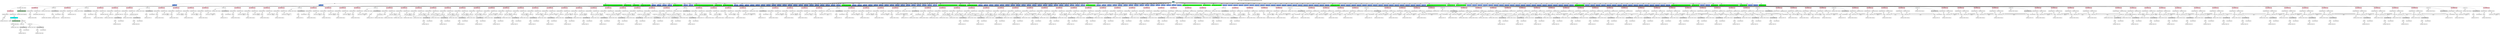 digraph {
graph [ fontsize=22 ];
labelloc="t";
label="AST Graph: D:\Coding\Cpp\bootstrap\examples\simple-ast.dot";
	module1[shape=record,label="<f1> module", fillcolor=cadetblue, style="filled"];
	statement28[shape=record,label="<f1> statement|<f2> rhs", fillcolor=cornflowerblue, style="filled"];
	directive4[shape=record,label="<f0> lhs|<f1> directive|{ token: 'foreign' }"];
	assignment7[shape=record,label="<f0> lhs|<f1> assignment|<f2> rhs", fillcolor=pink, style="filled"];
	assignment_target_list8[shape=record,label="<f1> assignment_target_list"];
	symbol5[shape=record,label="<f1> symbol"];
	symbol_part6[shape=record,label="<f1> symbol_part|{ token: 'print' }"];
symbol5:f1 -> symbol_part6:f1 [label="[00]"];

assignment_target_list8:f1 -> symbol5:f1 [label="[00]"];

assignment7:f0 -> assignment_target_list8:f1;
	assignment_source_list9[shape=record,label="<f1> assignment_source_list"];
	proc_expression10[shape=record,label="<f0> lhs|<f1> proc_expression|<f2> rhs", fillcolor=cyan, style="filled"];
	type_list11[shape=record,label="<f1> type_list"];
proc_expression10:f0 -> type_list11:f1;
	parameter_list12[shape=record,label="<f1> parameter_list"];
	symbol13[shape=record,label="<f1> symbol|<f2> rhs"];
	type_identifier18[shape=record,label="<f0> lhs|<f1> type_identifier|<f2> rhs", fillcolor=gainsboro, style="filled"];
	symbol16[shape=record,label="<f1> symbol"];
	symbol_part17[shape=record,label="<f1> symbol_part|{ token: 'string' }"];
symbol16:f1 -> symbol_part17:f1 [label="[00]"];

type_identifier18:f0 -> symbol16:f1;
	array_subscript_list15[shape=record,label="<f1> array_subscript_list"];
type_identifier18:f2 -> array_subscript_list15:f1;
symbol13:f2 -> type_identifier18:f1;
	symbol_part14[shape=record,label="<f1> symbol_part|{ token: 'format' }"];
symbol13:f1 -> symbol_part14:f1 [label="[00]"];

	symbol20[shape=record,label="<f1> symbol|<f2> rhs"];
	type_identifier25[shape=record,label="<f0> lhs|<f1> type_identifier|<f2> rhs", fillcolor=gainsboro, style="filled"];
	symbol23[shape=record,label="<f1> symbol"];
	symbol_part24[shape=record,label="<f1> symbol_part|{ token: 'any' }"];
symbol23:f1 -> symbol_part24:f1 [label="[00]"];

type_identifier25:f0 -> symbol23:f1;
	array_subscript_list22[shape=record,label="<f1> array_subscript_list"];
type_identifier25:f2 -> array_subscript_list22:f1;
symbol20:f2 -> type_identifier25:f1;
	symbol_part21[shape=record,label="<f1> symbol_part|{ token: 'values' }"];
symbol20:f1 -> symbol_part21:f1 [label="[00]"];

parameter_list12:f1 -> symbol13:f1 [label="[00]"];
parameter_list12:f1 -> symbol20:f1 [label="[01]"];

proc_expression10:f2 -> parameter_list12:f1;
	attribute26[shape=record,label="<f0> lhs|<f1> attribute|{ token: 'alias' }", fillcolor=darkseagreen, style="filled"];
	string_literal27[shape=record,label="<f1> string_literal|{ token: 'print' }"];
attribute26:f0 -> string_literal27:f1;
proc_expression10:f1 -> attribute26:f1 [label="[00]"];

assignment_source_list9:f1 -> proc_expression10:f1 [label="[00]"];

assignment7:f2 -> assignment_source_list9:f1;
directive4:f0 -> assignment7:f1;
	attribute2[shape=record,label="<f0> lhs|<f1> attribute|{ token: 'library' }", fillcolor=darkseagreen, style="filled"];
	string_literal3[shape=record,label="<f1> string_literal|{ token: 'libcompiler-rt' }"];
attribute2:f0 -> string_literal3:f1;
directive4:f1 -> attribute2:f1 [label="[00]"];

statement28:f2 -> directive4:f1;
	statement36[shape=record,label="<f1> statement|<f2> rhs", fillcolor=cornflowerblue, style="filled"];
	assignment31[shape=record,label="<f0> lhs|<f1> assignment|<f2> rhs", fillcolor=pink, style="filled"];
	assignment_target_list32[shape=record,label="<f1> assignment_target_list"];
	symbol29[shape=record,label="<f1> symbol"];
	symbol_part30[shape=record,label="<f1> symbol_part|{ token: 'preload' }"];
symbol29:f1 -> symbol_part30:f1 [label="[00]"];

assignment_target_list32:f1 -> symbol29:f1 [label="[00]"];

assignment31:f0 -> assignment_target_list32:f1;
	assignment_source_list33[shape=record,label="<f1> assignment_source_list"];
	module_expression34[shape=record,label="<f1> module_expression|{ token: 'module' }|<f2> rhs"];
	string_literal35[shape=record,label="<f1> string_literal|{ token: 'preload.gfx' }"];
module_expression34:f2 -> string_literal35:f1;
assignment_source_list33:f1 -> module_expression34:f1 [label="[00]"];

assignment31:f2 -> assignment_source_list33:f1;
statement36:f2 -> assignment31:f1;
	line_comment37[shape=record,label="<f1> line_comment|{ token: '/////////////////////////////////////////////////////////////////////////////' }", fillcolor=green, style="filled"];
	line_comment38[shape=record,label="<f1> line_comment|{ token: ' bool' }", fillcolor=green, style="filled"];
	line_comment39[shape=record,label="<f1> line_comment|{ token: ' `' }", fillcolor=green, style="filled"];
	line_comment40[shape=record,label="<f1> line_comment|{ token: ' uninitialized' }", fillcolor=green, style="filled"];
	statement47[shape=record,label="<f1> statement|<f2> rhs", fillcolor=cornflowerblue, style="filled"];
	symbol41[shape=record,label="<f1> symbol|<f2> rhs"];
	type_identifier46[shape=record,label="<f0> lhs|<f1> type_identifier|<f2> rhs", fillcolor=gainsboro, style="filled"];
	symbol44[shape=record,label="<f1> symbol"];
	symbol_part45[shape=record,label="<f1> symbol_part|{ token: 'bool' }"];
symbol44:f1 -> symbol_part45:f1 [label="[00]"];

type_identifier46:f0 -> symbol44:f1;
	array_subscript_list43[shape=record,label="<f1> array_subscript_list"];
type_identifier46:f2 -> array_subscript_list43:f1;
symbol41:f2 -> type_identifier46:f1;
	symbol_part42[shape=record,label="<f1> symbol_part|{ token: 'bool_true_u' }"];
symbol41:f1 -> symbol_part42:f1 [label="[00]"];

statement47:f2 -> symbol41:f1;
	statement54[shape=record,label="<f1> statement|<f2> rhs", fillcolor=cornflowerblue, style="filled"];
	assignment50[shape=record,label="<f0> lhs|<f1> assignment|<f2> rhs", fillcolor=pink, style="filled"];
	assignment_target_list51[shape=record,label="<f1> assignment_target_list"];
	symbol48[shape=record,label="<f1> symbol"];
	symbol_part49[shape=record,label="<f1> symbol_part|{ token: 'bool_true_u' }"];
symbol48:f1 -> symbol_part49:f1 [label="[00]"];

assignment_target_list51:f1 -> symbol48:f1 [label="[00]"];

assignment50:f0 -> assignment_target_list51:f1;
	assignment_source_list52[shape=record,label="<f1> assignment_source_list"];
	boolean_literal53[shape=record,label="<f1> boolean_literal|{ token: 'true' }"];
assignment_source_list52:f1 -> boolean_literal53:f1 [label="[00]"];

assignment50:f2 -> assignment_source_list52:f1;
statement54:f2 -> assignment50:f1;
	statement61[shape=record,label="<f1> statement|<f2> rhs", fillcolor=cornflowerblue, style="filled"];
	symbol55[shape=record,label="<f1> symbol|<f2> rhs"];
	type_identifier60[shape=record,label="<f0> lhs|<f1> type_identifier|<f2> rhs", fillcolor=gainsboro, style="filled"];
	symbol58[shape=record,label="<f1> symbol"];
	symbol_part59[shape=record,label="<f1> symbol_part|{ token: 'bool' }"];
symbol58:f1 -> symbol_part59:f1 [label="[00]"];

type_identifier60:f0 -> symbol58:f1;
	array_subscript_list57[shape=record,label="<f1> array_subscript_list"];
type_identifier60:f2 -> array_subscript_list57:f1;
symbol55:f2 -> type_identifier60:f1;
	symbol_part56[shape=record,label="<f1> symbol_part|{ token: 'bool_false_u' }"];
symbol55:f1 -> symbol_part56:f1 [label="[00]"];

statement61:f2 -> symbol55:f1;
	statement68[shape=record,label="<f1> statement|<f2> rhs", fillcolor=cornflowerblue, style="filled"];
	assignment64[shape=record,label="<f0> lhs|<f1> assignment|<f2> rhs", fillcolor=pink, style="filled"];
	assignment_target_list65[shape=record,label="<f1> assignment_target_list"];
	symbol62[shape=record,label="<f1> symbol"];
	symbol_part63[shape=record,label="<f1> symbol_part|{ token: 'bool_false_u' }"];
symbol62:f1 -> symbol_part63:f1 [label="[00]"];

assignment_target_list65:f1 -> symbol62:f1 [label="[00]"];

assignment64:f0 -> assignment_target_list65:f1;
	assignment_source_list66[shape=record,label="<f1> assignment_source_list"];
	boolean_literal67[shape=record,label="<f1> boolean_literal|{ token: 'false' }"];
assignment_source_list66:f1 -> boolean_literal67:f1 [label="[00]"];

assignment64:f2 -> assignment_source_list66:f1;
statement68:f2 -> assignment64:f1;
	line_comment69[shape=record,label="<f1> line_comment|{ token: ' initialized' }", fillcolor=green, style="filled"];
	statement80[shape=record,label="<f1> statement|<f2> rhs", fillcolor=cornflowerblue, style="filled"];
	assignment76[shape=record,label="<f0> lhs|<f1> assignment|<f2> rhs", fillcolor=pink, style="filled"];
	assignment_target_list77[shape=record,label="<f1> assignment_target_list"];
	symbol70[shape=record,label="<f1> symbol|<f2> rhs"];
	type_identifier75[shape=record,label="<f0> lhs|<f1> type_identifier|<f2> rhs", fillcolor=gainsboro, style="filled"];
	symbol73[shape=record,label="<f1> symbol"];
	symbol_part74[shape=record,label="<f1> symbol_part|{ token: 'bool' }"];
symbol73:f1 -> symbol_part74:f1 [label="[00]"];

type_identifier75:f0 -> symbol73:f1;
	array_subscript_list72[shape=record,label="<f1> array_subscript_list"];
type_identifier75:f2 -> array_subscript_list72:f1;
symbol70:f2 -> type_identifier75:f1;
	symbol_part71[shape=record,label="<f1> symbol_part|{ token: 'bool_true_i' }"];
symbol70:f1 -> symbol_part71:f1 [label="[00]"];

assignment_target_list77:f1 -> symbol70:f1 [label="[00]"];

assignment76:f0 -> assignment_target_list77:f1;
	assignment_source_list78[shape=record,label="<f1> assignment_source_list"];
	boolean_literal79[shape=record,label="<f1> boolean_literal|{ token: 'true' }"];
assignment_source_list78:f1 -> boolean_literal79:f1 [label="[00]"];

assignment76:f2 -> assignment_source_list78:f1;
statement80:f2 -> assignment76:f1;
	statement91[shape=record,label="<f1> statement|<f2> rhs", fillcolor=cornflowerblue, style="filled"];
	assignment87[shape=record,label="<f0> lhs|<f1> assignment|<f2> rhs", fillcolor=pink, style="filled"];
	assignment_target_list88[shape=record,label="<f1> assignment_target_list"];
	symbol81[shape=record,label="<f1> symbol|<f2> rhs"];
	type_identifier86[shape=record,label="<f0> lhs|<f1> type_identifier|<f2> rhs", fillcolor=gainsboro, style="filled"];
	symbol84[shape=record,label="<f1> symbol"];
	symbol_part85[shape=record,label="<f1> symbol_part|{ token: 'bool' }"];
symbol84:f1 -> symbol_part85:f1 [label="[00]"];

type_identifier86:f0 -> symbol84:f1;
	array_subscript_list83[shape=record,label="<f1> array_subscript_list"];
type_identifier86:f2 -> array_subscript_list83:f1;
symbol81:f2 -> type_identifier86:f1;
	symbol_part82[shape=record,label="<f1> symbol_part|{ token: 'bool_false_i' }"];
symbol81:f1 -> symbol_part82:f1 [label="[00]"];

assignment_target_list88:f1 -> symbol81:f1 [label="[00]"];

assignment87:f0 -> assignment_target_list88:f1;
	assignment_source_list89[shape=record,label="<f1> assignment_source_list"];
	boolean_literal90[shape=record,label="<f1> boolean_literal|{ token: 'false' }"];
assignment_source_list89:f1 -> boolean_literal90:f1 [label="[00]"];

assignment87:f2 -> assignment_source_list89:f1;
statement91:f2 -> assignment87:f1;
	line_comment92[shape=record,label="<f1> line_comment|{ token: '/////////////////////////////////////////////////////////////////////////////' }", fillcolor=green, style="filled"];
	line_comment93[shape=record,label="<f1> line_comment|{ token: ' u8' }", fillcolor=green, style="filled"];
	line_comment94[shape=record,label="<f1> line_comment|{ token: ' uninitialized' }", fillcolor=green, style="filled"];
	statement101[shape=record,label="<f1> statement|<f2> rhs", fillcolor=cornflowerblue, style="filled"];
	symbol95[shape=record,label="<f1> symbol|<f2> rhs"];
	type_identifier100[shape=record,label="<f0> lhs|<f1> type_identifier|<f2> rhs", fillcolor=gainsboro, style="filled"];
	symbol98[shape=record,label="<f1> symbol"];
	symbol_part99[shape=record,label="<f1> symbol_part|{ token: 'u8' }"];
symbol98:f1 -> symbol_part99:f1 [label="[00]"];

type_identifier100:f0 -> symbol98:f1;
	array_subscript_list97[shape=record,label="<f1> array_subscript_list"];
type_identifier100:f2 -> array_subscript_list97:f1;
symbol95:f2 -> type_identifier100:f1;
	symbol_part96[shape=record,label="<f1> symbol_part|{ token: 'u8_min_u' }"];
symbol95:f1 -> symbol_part96:f1 [label="[00]"];

statement101:f2 -> symbol95:f1;
	statement108[shape=record,label="<f1> statement|<f2> rhs", fillcolor=cornflowerblue, style="filled"];
	assignment104[shape=record,label="<f0> lhs|<f1> assignment|<f2> rhs", fillcolor=pink, style="filled"];
	assignment_target_list105[shape=record,label="<f1> assignment_target_list"];
	symbol102[shape=record,label="<f1> symbol"];
	symbol_part103[shape=record,label="<f1> symbol_part|{ token: 'u8_min_u' }"];
symbol102:f1 -> symbol_part103:f1 [label="[00]"];

assignment_target_list105:f1 -> symbol102:f1 [label="[00]"];

assignment104:f0 -> assignment_target_list105:f1;
	assignment_source_list106[shape=record,label="<f1> assignment_source_list"];
	number_literal107[shape=record,label="<f1> number_literal|{ token: '0' | radix: 10}"];
assignment_source_list106:f1 -> number_literal107:f1 [label="[00]"];

assignment104:f2 -> assignment_source_list106:f1;
statement108:f2 -> assignment104:f1;
	statement115[shape=record,label="<f1> statement|<f2> rhs", fillcolor=cornflowerblue, style="filled"];
	assignment111[shape=record,label="<f0> lhs|<f1> assignment|<f2> rhs", fillcolor=pink, style="filled"];
	assignment_target_list112[shape=record,label="<f1> assignment_target_list"];
	symbol109[shape=record,label="<f1> symbol"];
	symbol_part110[shape=record,label="<f1> symbol_part|{ token: 'u8_min_u' }"];
symbol109:f1 -> symbol_part110:f1 [label="[00]"];

assignment_target_list112:f1 -> symbol109:f1 [label="[00]"];

assignment111:f0 -> assignment_target_list112:f1;
	assignment_source_list113[shape=record,label="<f1> assignment_source_list"];
	number_literal114[shape=record,label="<f1> number_literal|{ token: '0' | radix: 16}"];
assignment_source_list113:f1 -> number_literal114:f1 [label="[00]"];

assignment111:f2 -> assignment_source_list113:f1;
statement115:f2 -> assignment111:f1;
	statement122[shape=record,label="<f1> statement|<f2> rhs", fillcolor=cornflowerblue, style="filled"];
	assignment118[shape=record,label="<f0> lhs|<f1> assignment|<f2> rhs", fillcolor=pink, style="filled"];
	assignment_target_list119[shape=record,label="<f1> assignment_target_list"];
	symbol116[shape=record,label="<f1> symbol"];
	symbol_part117[shape=record,label="<f1> symbol_part|{ token: 'u8_min_u' }"];
symbol116:f1 -> symbol_part117:f1 [label="[00]"];

assignment_target_list119:f1 -> symbol116:f1 [label="[00]"];

assignment118:f0 -> assignment_target_list119:f1;
	assignment_source_list120[shape=record,label="<f1> assignment_source_list"];
	number_literal121[shape=record,label="<f1> number_literal|{ token: '0' | radix: 8}"];
assignment_source_list120:f1 -> number_literal121:f1 [label="[00]"];

assignment118:f2 -> assignment_source_list120:f1;
statement122:f2 -> assignment118:f1;
	statement129[shape=record,label="<f1> statement|<f2> rhs", fillcolor=cornflowerblue, style="filled"];
	assignment125[shape=record,label="<f0> lhs|<f1> assignment|<f2> rhs", fillcolor=pink, style="filled"];
	assignment_target_list126[shape=record,label="<f1> assignment_target_list"];
	symbol123[shape=record,label="<f1> symbol"];
	symbol_part124[shape=record,label="<f1> symbol_part|{ token: 'u8_min_u' }"];
symbol123:f1 -> symbol_part124:f1 [label="[00]"];

assignment_target_list126:f1 -> symbol123:f1 [label="[00]"];

assignment125:f0 -> assignment_target_list126:f1;
	assignment_source_list127[shape=record,label="<f1> assignment_source_list"];
	number_literal128[shape=record,label="<f1> number_literal|{ token: '00000000' | radix: 2}"];
assignment_source_list127:f1 -> number_literal128:f1 [label="[00]"];

assignment125:f2 -> assignment_source_list127:f1;
statement129:f2 -> assignment125:f1;
	statement136[shape=record,label="<f1> statement|<f2> rhs", fillcolor=cornflowerblue, style="filled"];
	symbol130[shape=record,label="<f1> symbol|<f2> rhs"];
	type_identifier135[shape=record,label="<f0> lhs|<f1> type_identifier|<f2> rhs", fillcolor=gainsboro, style="filled"];
	symbol133[shape=record,label="<f1> symbol"];
	symbol_part134[shape=record,label="<f1> symbol_part|{ token: 'u8' }"];
symbol133:f1 -> symbol_part134:f1 [label="[00]"];

type_identifier135:f0 -> symbol133:f1;
	array_subscript_list132[shape=record,label="<f1> array_subscript_list"];
type_identifier135:f2 -> array_subscript_list132:f1;
symbol130:f2 -> type_identifier135:f1;
	symbol_part131[shape=record,label="<f1> symbol_part|{ token: 'u8_max_u' }"];
symbol130:f1 -> symbol_part131:f1 [label="[00]"];

statement136:f2 -> symbol130:f1;
	statement143[shape=record,label="<f1> statement|<f2> rhs", fillcolor=cornflowerblue, style="filled"];
	assignment139[shape=record,label="<f0> lhs|<f1> assignment|<f2> rhs", fillcolor=pink, style="filled"];
	assignment_target_list140[shape=record,label="<f1> assignment_target_list"];
	symbol137[shape=record,label="<f1> symbol"];
	symbol_part138[shape=record,label="<f1> symbol_part|{ token: 'u8_max_u' }"];
symbol137:f1 -> symbol_part138:f1 [label="[00]"];

assignment_target_list140:f1 -> symbol137:f1 [label="[00]"];

assignment139:f0 -> assignment_target_list140:f1;
	assignment_source_list141[shape=record,label="<f1> assignment_source_list"];
	number_literal142[shape=record,label="<f1> number_literal|{ token: '255' | radix: 10}"];
assignment_source_list141:f1 -> number_literal142:f1 [label="[00]"];

assignment139:f2 -> assignment_source_list141:f1;
statement143:f2 -> assignment139:f1;
	statement150[shape=record,label="<f1> statement|<f2> rhs", fillcolor=cornflowerblue, style="filled"];
	assignment146[shape=record,label="<f0> lhs|<f1> assignment|<f2> rhs", fillcolor=pink, style="filled"];
	assignment_target_list147[shape=record,label="<f1> assignment_target_list"];
	symbol144[shape=record,label="<f1> symbol"];
	symbol_part145[shape=record,label="<f1> symbol_part|{ token: 'u8_max_u' }"];
symbol144:f1 -> symbol_part145:f1 [label="[00]"];

assignment_target_list147:f1 -> symbol144:f1 [label="[00]"];

assignment146:f0 -> assignment_target_list147:f1;
	assignment_source_list148[shape=record,label="<f1> assignment_source_list"];
	number_literal149[shape=record,label="<f1> number_literal|{ token: 'ff' | radix: 16}"];
assignment_source_list148:f1 -> number_literal149:f1 [label="[00]"];

assignment146:f2 -> assignment_source_list148:f1;
statement150:f2 -> assignment146:f1;
	statement157[shape=record,label="<f1> statement|<f2> rhs", fillcolor=cornflowerblue, style="filled"];
	assignment153[shape=record,label="<f0> lhs|<f1> assignment|<f2> rhs", fillcolor=pink, style="filled"];
	assignment_target_list154[shape=record,label="<f1> assignment_target_list"];
	symbol151[shape=record,label="<f1> symbol"];
	symbol_part152[shape=record,label="<f1> symbol_part|{ token: 'u8_max_u' }"];
symbol151:f1 -> symbol_part152:f1 [label="[00]"];

assignment_target_list154:f1 -> symbol151:f1 [label="[00]"];

assignment153:f0 -> assignment_target_list154:f1;
	assignment_source_list155[shape=record,label="<f1> assignment_source_list"];
	number_literal156[shape=record,label="<f1> number_literal|{ token: '377' | radix: 8}"];
assignment_source_list155:f1 -> number_literal156:f1 [label="[00]"];

assignment153:f2 -> assignment_source_list155:f1;
statement157:f2 -> assignment153:f1;
	statement164[shape=record,label="<f1> statement|<f2> rhs", fillcolor=cornflowerblue, style="filled"];
	assignment160[shape=record,label="<f0> lhs|<f1> assignment|<f2> rhs", fillcolor=pink, style="filled"];
	assignment_target_list161[shape=record,label="<f1> assignment_target_list"];
	symbol158[shape=record,label="<f1> symbol"];
	symbol_part159[shape=record,label="<f1> symbol_part|{ token: 'u8_max_u' }"];
symbol158:f1 -> symbol_part159:f1 [label="[00]"];

assignment_target_list161:f1 -> symbol158:f1 [label="[00]"];

assignment160:f0 -> assignment_target_list161:f1;
	assignment_source_list162[shape=record,label="<f1> assignment_source_list"];
	number_literal163[shape=record,label="<f1> number_literal|{ token: '11111111' | radix: 2}"];
assignment_source_list162:f1 -> number_literal163:f1 [label="[00]"];

assignment160:f2 -> assignment_source_list162:f1;
statement164:f2 -> assignment160:f1;
	statement171[shape=record,label="<f1> statement|<f2> rhs", fillcolor=cornflowerblue, style="filled"];
	symbol165[shape=record,label="<f1> symbol|<f2> rhs"];
	type_identifier170[shape=record,label="<f0> lhs|<f1> type_identifier|<f2> rhs", fillcolor=gainsboro, style="filled"];
	symbol168[shape=record,label="<f1> symbol"];
	symbol_part169[shape=record,label="<f1> symbol_part|{ token: 's8' }"];
symbol168:f1 -> symbol_part169:f1 [label="[00]"];

type_identifier170:f0 -> symbol168:f1;
	array_subscript_list167[shape=record,label="<f1> array_subscript_list"];
type_identifier170:f2 -> array_subscript_list167:f1;
symbol165:f2 -> type_identifier170:f1;
	symbol_part166[shape=record,label="<f1> symbol_part|{ token: 's8_min_u' }"];
symbol165:f1 -> symbol_part166:f1 [label="[00]"];

statement171:f2 -> symbol165:f1;
	statement178[shape=record,label="<f1> statement|<f2> rhs", fillcolor=cornflowerblue, style="filled"];
	assignment174[shape=record,label="<f0> lhs|<f1> assignment|<f2> rhs", fillcolor=pink, style="filled"];
	assignment_target_list175[shape=record,label="<f1> assignment_target_list"];
	symbol172[shape=record,label="<f1> symbol"];
	symbol_part173[shape=record,label="<f1> symbol_part|{ token: 's8_min_u' }"];
symbol172:f1 -> symbol_part173:f1 [label="[00]"];

assignment_target_list175:f1 -> symbol172:f1 [label="[00]"];

assignment174:f0 -> assignment_target_list175:f1;
	assignment_source_list176[shape=record,label="<f1> assignment_source_list"];
	number_literal177[shape=record,label="<f1> number_literal|{ token: '-128' | radix: 10}"];
assignment_source_list176:f1 -> number_literal177:f1 [label="[00]"];

assignment174:f2 -> assignment_source_list176:f1;
statement178:f2 -> assignment174:f1;
	statement185[shape=record,label="<f1> statement|<f2> rhs", fillcolor=cornflowerblue, style="filled"];
	assignment181[shape=record,label="<f0> lhs|<f1> assignment|<f2> rhs", fillcolor=pink, style="filled"];
	assignment_target_list182[shape=record,label="<f1> assignment_target_list"];
	symbol179[shape=record,label="<f1> symbol"];
	symbol_part180[shape=record,label="<f1> symbol_part|{ token: 's8_min_u' }"];
symbol179:f1 -> symbol_part180:f1 [label="[00]"];

assignment_target_list182:f1 -> symbol179:f1 [label="[00]"];

assignment181:f0 -> assignment_target_list182:f1;
	assignment_source_list183[shape=record,label="<f1> assignment_source_list"];
	number_literal184[shape=record,label="<f1> number_literal|{ token: '80' | radix: 16}"];
assignment_source_list183:f1 -> number_literal184:f1 [label="[00]"];

assignment181:f2 -> assignment_source_list183:f1;
statement185:f2 -> assignment181:f1;
	statement192[shape=record,label="<f1> statement|<f2> rhs", fillcolor=cornflowerblue, style="filled"];
	assignment188[shape=record,label="<f0> lhs|<f1> assignment|<f2> rhs", fillcolor=pink, style="filled"];
	assignment_target_list189[shape=record,label="<f1> assignment_target_list"];
	symbol186[shape=record,label="<f1> symbol"];
	symbol_part187[shape=record,label="<f1> symbol_part|{ token: 's8_min_u' }"];
symbol186:f1 -> symbol_part187:f1 [label="[00]"];

assignment_target_list189:f1 -> symbol186:f1 [label="[00]"];

assignment188:f0 -> assignment_target_list189:f1;
	assignment_source_list190[shape=record,label="<f1> assignment_source_list"];
	number_literal191[shape=record,label="<f1> number_literal|{ token: '200' | radix: 8}"];
assignment_source_list190:f1 -> number_literal191:f1 [label="[00]"];

assignment188:f2 -> assignment_source_list190:f1;
statement192:f2 -> assignment188:f1;
	statement199[shape=record,label="<f1> statement|<f2> rhs", fillcolor=cornflowerblue, style="filled"];
	assignment195[shape=record,label="<f0> lhs|<f1> assignment|<f2> rhs", fillcolor=pink, style="filled"];
	assignment_target_list196[shape=record,label="<f1> assignment_target_list"];
	symbol193[shape=record,label="<f1> symbol"];
	symbol_part194[shape=record,label="<f1> symbol_part|{ token: 's8_min_u' }"];
symbol193:f1 -> symbol_part194:f1 [label="[00]"];

assignment_target_list196:f1 -> symbol193:f1 [label="[00]"];

assignment195:f0 -> assignment_target_list196:f1;
	assignment_source_list197[shape=record,label="<f1> assignment_source_list"];
	number_literal198[shape=record,label="<f1> number_literal|{ token: '10000000' | radix: 2}"];
assignment_source_list197:f1 -> number_literal198:f1 [label="[00]"];

assignment195:f2 -> assignment_source_list197:f1;
statement199:f2 -> assignment195:f1;
	statement206[shape=record,label="<f1> statement|<f2> rhs", fillcolor=cornflowerblue, style="filled"];
	symbol200[shape=record,label="<f1> symbol|<f2> rhs"];
	type_identifier205[shape=record,label="<f0> lhs|<f1> type_identifier|<f2> rhs", fillcolor=gainsboro, style="filled"];
	symbol203[shape=record,label="<f1> symbol"];
	symbol_part204[shape=record,label="<f1> symbol_part|{ token: 's8' }"];
symbol203:f1 -> symbol_part204:f1 [label="[00]"];

type_identifier205:f0 -> symbol203:f1;
	array_subscript_list202[shape=record,label="<f1> array_subscript_list"];
type_identifier205:f2 -> array_subscript_list202:f1;
symbol200:f2 -> type_identifier205:f1;
	symbol_part201[shape=record,label="<f1> symbol_part|{ token: 's8_max_u' }"];
symbol200:f1 -> symbol_part201:f1 [label="[00]"];

statement206:f2 -> symbol200:f1;
	statement213[shape=record,label="<f1> statement|<f2> rhs", fillcolor=cornflowerblue, style="filled"];
	assignment209[shape=record,label="<f0> lhs|<f1> assignment|<f2> rhs", fillcolor=pink, style="filled"];
	assignment_target_list210[shape=record,label="<f1> assignment_target_list"];
	symbol207[shape=record,label="<f1> symbol"];
	symbol_part208[shape=record,label="<f1> symbol_part|{ token: 's8_max_u' }"];
symbol207:f1 -> symbol_part208:f1 [label="[00]"];

assignment_target_list210:f1 -> symbol207:f1 [label="[00]"];

assignment209:f0 -> assignment_target_list210:f1;
	assignment_source_list211[shape=record,label="<f1> assignment_source_list"];
	number_literal212[shape=record,label="<f1> number_literal|{ token: '127' | radix: 10}"];
assignment_source_list211:f1 -> number_literal212:f1 [label="[00]"];

assignment209:f2 -> assignment_source_list211:f1;
statement213:f2 -> assignment209:f1;
	statement220[shape=record,label="<f1> statement|<f2> rhs", fillcolor=cornflowerblue, style="filled"];
	assignment216[shape=record,label="<f0> lhs|<f1> assignment|<f2> rhs", fillcolor=pink, style="filled"];
	assignment_target_list217[shape=record,label="<f1> assignment_target_list"];
	symbol214[shape=record,label="<f1> symbol"];
	symbol_part215[shape=record,label="<f1> symbol_part|{ token: 's8_max_u' }"];
symbol214:f1 -> symbol_part215:f1 [label="[00]"];

assignment_target_list217:f1 -> symbol214:f1 [label="[00]"];

assignment216:f0 -> assignment_target_list217:f1;
	assignment_source_list218[shape=record,label="<f1> assignment_source_list"];
	number_literal219[shape=record,label="<f1> number_literal|{ token: '7f' | radix: 16}"];
assignment_source_list218:f1 -> number_literal219:f1 [label="[00]"];

assignment216:f2 -> assignment_source_list218:f1;
statement220:f2 -> assignment216:f1;
	statement227[shape=record,label="<f1> statement|<f2> rhs", fillcolor=cornflowerblue, style="filled"];
	assignment223[shape=record,label="<f0> lhs|<f1> assignment|<f2> rhs", fillcolor=pink, style="filled"];
	assignment_target_list224[shape=record,label="<f1> assignment_target_list"];
	symbol221[shape=record,label="<f1> symbol"];
	symbol_part222[shape=record,label="<f1> symbol_part|{ token: 's8_max_u' }"];
symbol221:f1 -> symbol_part222:f1 [label="[00]"];

assignment_target_list224:f1 -> symbol221:f1 [label="[00]"];

assignment223:f0 -> assignment_target_list224:f1;
	assignment_source_list225[shape=record,label="<f1> assignment_source_list"];
	number_literal226[shape=record,label="<f1> number_literal|{ token: '177' | radix: 8}"];
assignment_source_list225:f1 -> number_literal226:f1 [label="[00]"];

assignment223:f2 -> assignment_source_list225:f1;
statement227:f2 -> assignment223:f1;
	statement234[shape=record,label="<f1> statement|<f2> rhs", fillcolor=cornflowerblue, style="filled"];
	assignment230[shape=record,label="<f0> lhs|<f1> assignment|<f2> rhs", fillcolor=pink, style="filled"];
	assignment_target_list231[shape=record,label="<f1> assignment_target_list"];
	symbol228[shape=record,label="<f1> symbol"];
	symbol_part229[shape=record,label="<f1> symbol_part|{ token: 's8_max_u' }"];
symbol228:f1 -> symbol_part229:f1 [label="[00]"];

assignment_target_list231:f1 -> symbol228:f1 [label="[00]"];

assignment230:f0 -> assignment_target_list231:f1;
	assignment_source_list232[shape=record,label="<f1> assignment_source_list"];
	number_literal233[shape=record,label="<f1> number_literal|{ token: '01111111' | radix: 2}"];
assignment_source_list232:f1 -> number_literal233:f1 [label="[00]"];

assignment230:f2 -> assignment_source_list232:f1;
statement234:f2 -> assignment230:f1;
	line_comment235[shape=record,label="<f1> line_comment|{ token: ' initialized' }", fillcolor=green, style="filled"];
	statement246[shape=record,label="<f1> statement|<f2> rhs", fillcolor=cornflowerblue, style="filled"];
	assignment242[shape=record,label="<f0> lhs|<f1> assignment|<f2> rhs", fillcolor=pink, style="filled"];
	assignment_target_list243[shape=record,label="<f1> assignment_target_list"];
	symbol236[shape=record,label="<f1> symbol|<f2> rhs"];
	type_identifier241[shape=record,label="<f0> lhs|<f1> type_identifier|<f2> rhs", fillcolor=gainsboro, style="filled"];
	symbol239[shape=record,label="<f1> symbol"];
	symbol_part240[shape=record,label="<f1> symbol_part|{ token: 'u8' }"];
symbol239:f1 -> symbol_part240:f1 [label="[00]"];

type_identifier241:f0 -> symbol239:f1;
	array_subscript_list238[shape=record,label="<f1> array_subscript_list"];
type_identifier241:f2 -> array_subscript_list238:f1;
symbol236:f2 -> type_identifier241:f1;
	symbol_part237[shape=record,label="<f1> symbol_part|{ token: 'u8_min_i1' }"];
symbol236:f1 -> symbol_part237:f1 [label="[00]"];

assignment_target_list243:f1 -> symbol236:f1 [label="[00]"];

assignment242:f0 -> assignment_target_list243:f1;
	assignment_source_list244[shape=record,label="<f1> assignment_source_list"];
	number_literal245[shape=record,label="<f1> number_literal|{ token: '0' | radix: 10}"];
assignment_source_list244:f1 -> number_literal245:f1 [label="[00]"];

assignment242:f2 -> assignment_source_list244:f1;
statement246:f2 -> assignment242:f1;
	statement257[shape=record,label="<f1> statement|<f2> rhs", fillcolor=cornflowerblue, style="filled"];
	assignment253[shape=record,label="<f0> lhs|<f1> assignment|<f2> rhs", fillcolor=pink, style="filled"];
	assignment_target_list254[shape=record,label="<f1> assignment_target_list"];
	symbol247[shape=record,label="<f1> symbol|<f2> rhs"];
	type_identifier252[shape=record,label="<f0> lhs|<f1> type_identifier|<f2> rhs", fillcolor=gainsboro, style="filled"];
	symbol250[shape=record,label="<f1> symbol"];
	symbol_part251[shape=record,label="<f1> symbol_part|{ token: 'u8' }"];
symbol250:f1 -> symbol_part251:f1 [label="[00]"];

type_identifier252:f0 -> symbol250:f1;
	array_subscript_list249[shape=record,label="<f1> array_subscript_list"];
type_identifier252:f2 -> array_subscript_list249:f1;
symbol247:f2 -> type_identifier252:f1;
	symbol_part248[shape=record,label="<f1> symbol_part|{ token: 'u8_min_i2' }"];
symbol247:f1 -> symbol_part248:f1 [label="[00]"];

assignment_target_list254:f1 -> symbol247:f1 [label="[00]"];

assignment253:f0 -> assignment_target_list254:f1;
	assignment_source_list255[shape=record,label="<f1> assignment_source_list"];
	number_literal256[shape=record,label="<f1> number_literal|{ token: '0' | radix: 16}"];
assignment_source_list255:f1 -> number_literal256:f1 [label="[00]"];

assignment253:f2 -> assignment_source_list255:f1;
statement257:f2 -> assignment253:f1;
	statement268[shape=record,label="<f1> statement|<f2> rhs", fillcolor=cornflowerblue, style="filled"];
	assignment264[shape=record,label="<f0> lhs|<f1> assignment|<f2> rhs", fillcolor=pink, style="filled"];
	assignment_target_list265[shape=record,label="<f1> assignment_target_list"];
	symbol258[shape=record,label="<f1> symbol|<f2> rhs"];
	type_identifier263[shape=record,label="<f0> lhs|<f1> type_identifier|<f2> rhs", fillcolor=gainsboro, style="filled"];
	symbol261[shape=record,label="<f1> symbol"];
	symbol_part262[shape=record,label="<f1> symbol_part|{ token: 'u8' }"];
symbol261:f1 -> symbol_part262:f1 [label="[00]"];

type_identifier263:f0 -> symbol261:f1;
	array_subscript_list260[shape=record,label="<f1> array_subscript_list"];
type_identifier263:f2 -> array_subscript_list260:f1;
symbol258:f2 -> type_identifier263:f1;
	symbol_part259[shape=record,label="<f1> symbol_part|{ token: 'u8_min_i3' }"];
symbol258:f1 -> symbol_part259:f1 [label="[00]"];

assignment_target_list265:f1 -> symbol258:f1 [label="[00]"];

assignment264:f0 -> assignment_target_list265:f1;
	assignment_source_list266[shape=record,label="<f1> assignment_source_list"];
	number_literal267[shape=record,label="<f1> number_literal|{ token: '0' | radix: 8}"];
assignment_source_list266:f1 -> number_literal267:f1 [label="[00]"];

assignment264:f2 -> assignment_source_list266:f1;
statement268:f2 -> assignment264:f1;
	statement279[shape=record,label="<f1> statement|<f2> rhs", fillcolor=cornflowerblue, style="filled"];
	assignment275[shape=record,label="<f0> lhs|<f1> assignment|<f2> rhs", fillcolor=pink, style="filled"];
	assignment_target_list276[shape=record,label="<f1> assignment_target_list"];
	symbol269[shape=record,label="<f1> symbol|<f2> rhs"];
	type_identifier274[shape=record,label="<f0> lhs|<f1> type_identifier|<f2> rhs", fillcolor=gainsboro, style="filled"];
	symbol272[shape=record,label="<f1> symbol"];
	symbol_part273[shape=record,label="<f1> symbol_part|{ token: 'u8' }"];
symbol272:f1 -> symbol_part273:f1 [label="[00]"];

type_identifier274:f0 -> symbol272:f1;
	array_subscript_list271[shape=record,label="<f1> array_subscript_list"];
type_identifier274:f2 -> array_subscript_list271:f1;
symbol269:f2 -> type_identifier274:f1;
	symbol_part270[shape=record,label="<f1> symbol_part|{ token: 'u8_min_i4' }"];
symbol269:f1 -> symbol_part270:f1 [label="[00]"];

assignment_target_list276:f1 -> symbol269:f1 [label="[00]"];

assignment275:f0 -> assignment_target_list276:f1;
	assignment_source_list277[shape=record,label="<f1> assignment_source_list"];
	number_literal278[shape=record,label="<f1> number_literal|{ token: '00000000' | radix: 2}"];
assignment_source_list277:f1 -> number_literal278:f1 [label="[00]"];

assignment275:f2 -> assignment_source_list277:f1;
statement279:f2 -> assignment275:f1;
	statement290[shape=record,label="<f1> statement|<f2> rhs", fillcolor=cornflowerblue, style="filled"];
	assignment286[shape=record,label="<f0> lhs|<f1> assignment|<f2> rhs", fillcolor=pink, style="filled"];
	assignment_target_list287[shape=record,label="<f1> assignment_target_list"];
	symbol280[shape=record,label="<f1> symbol|<f2> rhs"];
	type_identifier285[shape=record,label="<f0> lhs|<f1> type_identifier|<f2> rhs", fillcolor=gainsboro, style="filled"];
	symbol283[shape=record,label="<f1> symbol"];
	symbol_part284[shape=record,label="<f1> symbol_part|{ token: 'u8' }"];
symbol283:f1 -> symbol_part284:f1 [label="[00]"];

type_identifier285:f0 -> symbol283:f1;
	array_subscript_list282[shape=record,label="<f1> array_subscript_list"];
type_identifier285:f2 -> array_subscript_list282:f1;
symbol280:f2 -> type_identifier285:f1;
	symbol_part281[shape=record,label="<f1> symbol_part|{ token: 'u8_max_i1' }"];
symbol280:f1 -> symbol_part281:f1 [label="[00]"];

assignment_target_list287:f1 -> symbol280:f1 [label="[00]"];

assignment286:f0 -> assignment_target_list287:f1;
	assignment_source_list288[shape=record,label="<f1> assignment_source_list"];
	number_literal289[shape=record,label="<f1> number_literal|{ token: '255' | radix: 10}"];
assignment_source_list288:f1 -> number_literal289:f1 [label="[00]"];

assignment286:f2 -> assignment_source_list288:f1;
statement290:f2 -> assignment286:f1;
	statement301[shape=record,label="<f1> statement|<f2> rhs", fillcolor=cornflowerblue, style="filled"];
	assignment297[shape=record,label="<f0> lhs|<f1> assignment|<f2> rhs", fillcolor=pink, style="filled"];
	assignment_target_list298[shape=record,label="<f1> assignment_target_list"];
	symbol291[shape=record,label="<f1> symbol|<f2> rhs"];
	type_identifier296[shape=record,label="<f0> lhs|<f1> type_identifier|<f2> rhs", fillcolor=gainsboro, style="filled"];
	symbol294[shape=record,label="<f1> symbol"];
	symbol_part295[shape=record,label="<f1> symbol_part|{ token: 'u8' }"];
symbol294:f1 -> symbol_part295:f1 [label="[00]"];

type_identifier296:f0 -> symbol294:f1;
	array_subscript_list293[shape=record,label="<f1> array_subscript_list"];
type_identifier296:f2 -> array_subscript_list293:f1;
symbol291:f2 -> type_identifier296:f1;
	symbol_part292[shape=record,label="<f1> symbol_part|{ token: 'u8_max_i2' }"];
symbol291:f1 -> symbol_part292:f1 [label="[00]"];

assignment_target_list298:f1 -> symbol291:f1 [label="[00]"];

assignment297:f0 -> assignment_target_list298:f1;
	assignment_source_list299[shape=record,label="<f1> assignment_source_list"];
	number_literal300[shape=record,label="<f1> number_literal|{ token: 'ff' | radix: 16}"];
assignment_source_list299:f1 -> number_literal300:f1 [label="[00]"];

assignment297:f2 -> assignment_source_list299:f1;
statement301:f2 -> assignment297:f1;
	statement312[shape=record,label="<f1> statement|<f2> rhs", fillcolor=cornflowerblue, style="filled"];
	assignment308[shape=record,label="<f0> lhs|<f1> assignment|<f2> rhs", fillcolor=pink, style="filled"];
	assignment_target_list309[shape=record,label="<f1> assignment_target_list"];
	symbol302[shape=record,label="<f1> symbol|<f2> rhs"];
	type_identifier307[shape=record,label="<f0> lhs|<f1> type_identifier|<f2> rhs", fillcolor=gainsboro, style="filled"];
	symbol305[shape=record,label="<f1> symbol"];
	symbol_part306[shape=record,label="<f1> symbol_part|{ token: 'u8' }"];
symbol305:f1 -> symbol_part306:f1 [label="[00]"];

type_identifier307:f0 -> symbol305:f1;
	array_subscript_list304[shape=record,label="<f1> array_subscript_list"];
type_identifier307:f2 -> array_subscript_list304:f1;
symbol302:f2 -> type_identifier307:f1;
	symbol_part303[shape=record,label="<f1> symbol_part|{ token: 'u8_max_i3' }"];
symbol302:f1 -> symbol_part303:f1 [label="[00]"];

assignment_target_list309:f1 -> symbol302:f1 [label="[00]"];

assignment308:f0 -> assignment_target_list309:f1;
	assignment_source_list310[shape=record,label="<f1> assignment_source_list"];
	number_literal311[shape=record,label="<f1> number_literal|{ token: '377' | radix: 8}"];
assignment_source_list310:f1 -> number_literal311:f1 [label="[00]"];

assignment308:f2 -> assignment_source_list310:f1;
statement312:f2 -> assignment308:f1;
	statement323[shape=record,label="<f1> statement|<f2> rhs", fillcolor=cornflowerblue, style="filled"];
	assignment319[shape=record,label="<f0> lhs|<f1> assignment|<f2> rhs", fillcolor=pink, style="filled"];
	assignment_target_list320[shape=record,label="<f1> assignment_target_list"];
	symbol313[shape=record,label="<f1> symbol|<f2> rhs"];
	type_identifier318[shape=record,label="<f0> lhs|<f1> type_identifier|<f2> rhs", fillcolor=gainsboro, style="filled"];
	symbol316[shape=record,label="<f1> symbol"];
	symbol_part317[shape=record,label="<f1> symbol_part|{ token: 'u8' }"];
symbol316:f1 -> symbol_part317:f1 [label="[00]"];

type_identifier318:f0 -> symbol316:f1;
	array_subscript_list315[shape=record,label="<f1> array_subscript_list"];
type_identifier318:f2 -> array_subscript_list315:f1;
symbol313:f2 -> type_identifier318:f1;
	symbol_part314[shape=record,label="<f1> symbol_part|{ token: 'u8_max_i4' }"];
symbol313:f1 -> symbol_part314:f1 [label="[00]"];

assignment_target_list320:f1 -> symbol313:f1 [label="[00]"];

assignment319:f0 -> assignment_target_list320:f1;
	assignment_source_list321[shape=record,label="<f1> assignment_source_list"];
	number_literal322[shape=record,label="<f1> number_literal|{ token: '11111111' | radix: 2}"];
assignment_source_list321:f1 -> number_literal322:f1 [label="[00]"];

assignment319:f2 -> assignment_source_list321:f1;
statement323:f2 -> assignment319:f1;
	statement334[shape=record,label="<f1> statement|<f2> rhs", fillcolor=cornflowerblue, style="filled"];
	assignment330[shape=record,label="<f0> lhs|<f1> assignment|<f2> rhs", fillcolor=pink, style="filled"];
	assignment_target_list331[shape=record,label="<f1> assignment_target_list"];
	symbol324[shape=record,label="<f1> symbol|<f2> rhs"];
	type_identifier329[shape=record,label="<f0> lhs|<f1> type_identifier|<f2> rhs", fillcolor=gainsboro, style="filled"];
	symbol327[shape=record,label="<f1> symbol"];
	symbol_part328[shape=record,label="<f1> symbol_part|{ token: 's8' }"];
symbol327:f1 -> symbol_part328:f1 [label="[00]"];

type_identifier329:f0 -> symbol327:f1;
	array_subscript_list326[shape=record,label="<f1> array_subscript_list"];
type_identifier329:f2 -> array_subscript_list326:f1;
symbol324:f2 -> type_identifier329:f1;
	symbol_part325[shape=record,label="<f1> symbol_part|{ token: 's8_min_i1' }"];
symbol324:f1 -> symbol_part325:f1 [label="[00]"];

assignment_target_list331:f1 -> symbol324:f1 [label="[00]"];

assignment330:f0 -> assignment_target_list331:f1;
	assignment_source_list332[shape=record,label="<f1> assignment_source_list"];
	number_literal333[shape=record,label="<f1> number_literal|{ token: '-128' | radix: 10}"];
assignment_source_list332:f1 -> number_literal333:f1 [label="[00]"];

assignment330:f2 -> assignment_source_list332:f1;
statement334:f2 -> assignment330:f1;
	statement345[shape=record,label="<f1> statement|<f2> rhs", fillcolor=cornflowerblue, style="filled"];
	assignment341[shape=record,label="<f0> lhs|<f1> assignment|<f2> rhs", fillcolor=pink, style="filled"];
	assignment_target_list342[shape=record,label="<f1> assignment_target_list"];
	symbol335[shape=record,label="<f1> symbol|<f2> rhs"];
	type_identifier340[shape=record,label="<f0> lhs|<f1> type_identifier|<f2> rhs", fillcolor=gainsboro, style="filled"];
	symbol338[shape=record,label="<f1> symbol"];
	symbol_part339[shape=record,label="<f1> symbol_part|{ token: 's8' }"];
symbol338:f1 -> symbol_part339:f1 [label="[00]"];

type_identifier340:f0 -> symbol338:f1;
	array_subscript_list337[shape=record,label="<f1> array_subscript_list"];
type_identifier340:f2 -> array_subscript_list337:f1;
symbol335:f2 -> type_identifier340:f1;
	symbol_part336[shape=record,label="<f1> symbol_part|{ token: 's8_min_i2' }"];
symbol335:f1 -> symbol_part336:f1 [label="[00]"];

assignment_target_list342:f1 -> symbol335:f1 [label="[00]"];

assignment341:f0 -> assignment_target_list342:f1;
	assignment_source_list343[shape=record,label="<f1> assignment_source_list"];
	number_literal344[shape=record,label="<f1> number_literal|{ token: '80' | radix: 16}"];
assignment_source_list343:f1 -> number_literal344:f1 [label="[00]"];

assignment341:f2 -> assignment_source_list343:f1;
statement345:f2 -> assignment341:f1;
	statement356[shape=record,label="<f1> statement|<f2> rhs", fillcolor=cornflowerblue, style="filled"];
	assignment352[shape=record,label="<f0> lhs|<f1> assignment|<f2> rhs", fillcolor=pink, style="filled"];
	assignment_target_list353[shape=record,label="<f1> assignment_target_list"];
	symbol346[shape=record,label="<f1> symbol|<f2> rhs"];
	type_identifier351[shape=record,label="<f0> lhs|<f1> type_identifier|<f2> rhs", fillcolor=gainsboro, style="filled"];
	symbol349[shape=record,label="<f1> symbol"];
	symbol_part350[shape=record,label="<f1> symbol_part|{ token: 's8' }"];
symbol349:f1 -> symbol_part350:f1 [label="[00]"];

type_identifier351:f0 -> symbol349:f1;
	array_subscript_list348[shape=record,label="<f1> array_subscript_list"];
type_identifier351:f2 -> array_subscript_list348:f1;
symbol346:f2 -> type_identifier351:f1;
	symbol_part347[shape=record,label="<f1> symbol_part|{ token: 's8_min_i3' }"];
symbol346:f1 -> symbol_part347:f1 [label="[00]"];

assignment_target_list353:f1 -> symbol346:f1 [label="[00]"];

assignment352:f0 -> assignment_target_list353:f1;
	assignment_source_list354[shape=record,label="<f1> assignment_source_list"];
	number_literal355[shape=record,label="<f1> number_literal|{ token: '200' | radix: 8}"];
assignment_source_list354:f1 -> number_literal355:f1 [label="[00]"];

assignment352:f2 -> assignment_source_list354:f1;
statement356:f2 -> assignment352:f1;
	statement367[shape=record,label="<f1> statement|<f2> rhs", fillcolor=cornflowerblue, style="filled"];
	assignment363[shape=record,label="<f0> lhs|<f1> assignment|<f2> rhs", fillcolor=pink, style="filled"];
	assignment_target_list364[shape=record,label="<f1> assignment_target_list"];
	symbol357[shape=record,label="<f1> symbol|<f2> rhs"];
	type_identifier362[shape=record,label="<f0> lhs|<f1> type_identifier|<f2> rhs", fillcolor=gainsboro, style="filled"];
	symbol360[shape=record,label="<f1> symbol"];
	symbol_part361[shape=record,label="<f1> symbol_part|{ token: 's8' }"];
symbol360:f1 -> symbol_part361:f1 [label="[00]"];

type_identifier362:f0 -> symbol360:f1;
	array_subscript_list359[shape=record,label="<f1> array_subscript_list"];
type_identifier362:f2 -> array_subscript_list359:f1;
symbol357:f2 -> type_identifier362:f1;
	symbol_part358[shape=record,label="<f1> symbol_part|{ token: 's8_min_i4' }"];
symbol357:f1 -> symbol_part358:f1 [label="[00]"];

assignment_target_list364:f1 -> symbol357:f1 [label="[00]"];

assignment363:f0 -> assignment_target_list364:f1;
	assignment_source_list365[shape=record,label="<f1> assignment_source_list"];
	number_literal366[shape=record,label="<f1> number_literal|{ token: '10000000' | radix: 2}"];
assignment_source_list365:f1 -> number_literal366:f1 [label="[00]"];

assignment363:f2 -> assignment_source_list365:f1;
statement367:f2 -> assignment363:f1;
	statement378[shape=record,label="<f1> statement|<f2> rhs", fillcolor=cornflowerblue, style="filled"];
	assignment374[shape=record,label="<f0> lhs|<f1> assignment|<f2> rhs", fillcolor=pink, style="filled"];
	assignment_target_list375[shape=record,label="<f1> assignment_target_list"];
	symbol368[shape=record,label="<f1> symbol|<f2> rhs"];
	type_identifier373[shape=record,label="<f0> lhs|<f1> type_identifier|<f2> rhs", fillcolor=gainsboro, style="filled"];
	symbol371[shape=record,label="<f1> symbol"];
	symbol_part372[shape=record,label="<f1> symbol_part|{ token: 's8' }"];
symbol371:f1 -> symbol_part372:f1 [label="[00]"];

type_identifier373:f0 -> symbol371:f1;
	array_subscript_list370[shape=record,label="<f1> array_subscript_list"];
type_identifier373:f2 -> array_subscript_list370:f1;
symbol368:f2 -> type_identifier373:f1;
	symbol_part369[shape=record,label="<f1> symbol_part|{ token: 's8_max_i1' }"];
symbol368:f1 -> symbol_part369:f1 [label="[00]"];

assignment_target_list375:f1 -> symbol368:f1 [label="[00]"];

assignment374:f0 -> assignment_target_list375:f1;
	assignment_source_list376[shape=record,label="<f1> assignment_source_list"];
	number_literal377[shape=record,label="<f1> number_literal|{ token: '127' | radix: 10}"];
assignment_source_list376:f1 -> number_literal377:f1 [label="[00]"];

assignment374:f2 -> assignment_source_list376:f1;
statement378:f2 -> assignment374:f1;
	statement389[shape=record,label="<f1> statement|<f2> rhs", fillcolor=cornflowerblue, style="filled"];
	assignment385[shape=record,label="<f0> lhs|<f1> assignment|<f2> rhs", fillcolor=pink, style="filled"];
	assignment_target_list386[shape=record,label="<f1> assignment_target_list"];
	symbol379[shape=record,label="<f1> symbol|<f2> rhs"];
	type_identifier384[shape=record,label="<f0> lhs|<f1> type_identifier|<f2> rhs", fillcolor=gainsboro, style="filled"];
	symbol382[shape=record,label="<f1> symbol"];
	symbol_part383[shape=record,label="<f1> symbol_part|{ token: 's8' }"];
symbol382:f1 -> symbol_part383:f1 [label="[00]"];

type_identifier384:f0 -> symbol382:f1;
	array_subscript_list381[shape=record,label="<f1> array_subscript_list"];
type_identifier384:f2 -> array_subscript_list381:f1;
symbol379:f2 -> type_identifier384:f1;
	symbol_part380[shape=record,label="<f1> symbol_part|{ token: 's8_max_i2' }"];
symbol379:f1 -> symbol_part380:f1 [label="[00]"];

assignment_target_list386:f1 -> symbol379:f1 [label="[00]"];

assignment385:f0 -> assignment_target_list386:f1;
	assignment_source_list387[shape=record,label="<f1> assignment_source_list"];
	number_literal388[shape=record,label="<f1> number_literal|{ token: '7f' | radix: 16}"];
assignment_source_list387:f1 -> number_literal388:f1 [label="[00]"];

assignment385:f2 -> assignment_source_list387:f1;
statement389:f2 -> assignment385:f1;
	statement400[shape=record,label="<f1> statement|<f2> rhs", fillcolor=cornflowerblue, style="filled"];
	assignment396[shape=record,label="<f0> lhs|<f1> assignment|<f2> rhs", fillcolor=pink, style="filled"];
	assignment_target_list397[shape=record,label="<f1> assignment_target_list"];
	symbol390[shape=record,label="<f1> symbol|<f2> rhs"];
	type_identifier395[shape=record,label="<f0> lhs|<f1> type_identifier|<f2> rhs", fillcolor=gainsboro, style="filled"];
	symbol393[shape=record,label="<f1> symbol"];
	symbol_part394[shape=record,label="<f1> symbol_part|{ token: 's8' }"];
symbol393:f1 -> symbol_part394:f1 [label="[00]"];

type_identifier395:f0 -> symbol393:f1;
	array_subscript_list392[shape=record,label="<f1> array_subscript_list"];
type_identifier395:f2 -> array_subscript_list392:f1;
symbol390:f2 -> type_identifier395:f1;
	symbol_part391[shape=record,label="<f1> symbol_part|{ token: 's8_max_i3' }"];
symbol390:f1 -> symbol_part391:f1 [label="[00]"];

assignment_target_list397:f1 -> symbol390:f1 [label="[00]"];

assignment396:f0 -> assignment_target_list397:f1;
	assignment_source_list398[shape=record,label="<f1> assignment_source_list"];
	number_literal399[shape=record,label="<f1> number_literal|{ token: '177' | radix: 8}"];
assignment_source_list398:f1 -> number_literal399:f1 [label="[00]"];

assignment396:f2 -> assignment_source_list398:f1;
statement400:f2 -> assignment396:f1;
	statement411[shape=record,label="<f1> statement|<f2> rhs", fillcolor=cornflowerblue, style="filled"];
	assignment407[shape=record,label="<f0> lhs|<f1> assignment|<f2> rhs", fillcolor=pink, style="filled"];
	assignment_target_list408[shape=record,label="<f1> assignment_target_list"];
	symbol401[shape=record,label="<f1> symbol|<f2> rhs"];
	type_identifier406[shape=record,label="<f0> lhs|<f1> type_identifier|<f2> rhs", fillcolor=gainsboro, style="filled"];
	symbol404[shape=record,label="<f1> symbol"];
	symbol_part405[shape=record,label="<f1> symbol_part|{ token: 's8' }"];
symbol404:f1 -> symbol_part405:f1 [label="[00]"];

type_identifier406:f0 -> symbol404:f1;
	array_subscript_list403[shape=record,label="<f1> array_subscript_list"];
type_identifier406:f2 -> array_subscript_list403:f1;
symbol401:f2 -> type_identifier406:f1;
	symbol_part402[shape=record,label="<f1> symbol_part|{ token: 's8_max_i4' }"];
symbol401:f1 -> symbol_part402:f1 [label="[00]"];

assignment_target_list408:f1 -> symbol401:f1 [label="[00]"];

assignment407:f0 -> assignment_target_list408:f1;
	assignment_source_list409[shape=record,label="<f1> assignment_source_list"];
	number_literal410[shape=record,label="<f1> number_literal|{ token: '01111111' | radix: 2}"];
assignment_source_list409:f1 -> number_literal410:f1 [label="[00]"];

assignment407:f2 -> assignment_source_list409:f1;
statement411:f2 -> assignment407:f1;
	line_comment412[shape=record,label="<f1> line_comment|{ token: '/////////////////////////////////////////////////////////////////////////////' }", fillcolor=green, style="filled"];
	line_comment413[shape=record,label="<f1> line_comment|{ token: ' u16' }", fillcolor=green, style="filled"];
	line_comment414[shape=record,label="<f1> line_comment|{ token: ' uninitialized' }", fillcolor=green, style="filled"];
	statement421[shape=record,label="<f1> statement|<f2> rhs", fillcolor=cornflowerblue, style="filled"];
	symbol415[shape=record,label="<f1> symbol|<f2> rhs"];
	type_identifier420[shape=record,label="<f0> lhs|<f1> type_identifier|<f2> rhs", fillcolor=gainsboro, style="filled"];
	symbol418[shape=record,label="<f1> symbol"];
	symbol_part419[shape=record,label="<f1> symbol_part|{ token: 'u16' }"];
symbol418:f1 -> symbol_part419:f1 [label="[00]"];

type_identifier420:f0 -> symbol418:f1;
	array_subscript_list417[shape=record,label="<f1> array_subscript_list"];
type_identifier420:f2 -> array_subscript_list417:f1;
symbol415:f2 -> type_identifier420:f1;
	symbol_part416[shape=record,label="<f1> symbol_part|{ token: 'u16_min_u' }"];
symbol415:f1 -> symbol_part416:f1 [label="[00]"];

statement421:f2 -> symbol415:f1;
	statement428[shape=record,label="<f1> statement|<f2> rhs", fillcolor=cornflowerblue, style="filled"];
	assignment424[shape=record,label="<f0> lhs|<f1> assignment|<f2> rhs", fillcolor=pink, style="filled"];
	assignment_target_list425[shape=record,label="<f1> assignment_target_list"];
	symbol422[shape=record,label="<f1> symbol"];
	symbol_part423[shape=record,label="<f1> symbol_part|{ token: 'u16_min_u' }"];
symbol422:f1 -> symbol_part423:f1 [label="[00]"];

assignment_target_list425:f1 -> symbol422:f1 [label="[00]"];

assignment424:f0 -> assignment_target_list425:f1;
	assignment_source_list426[shape=record,label="<f1> assignment_source_list"];
	number_literal427[shape=record,label="<f1> number_literal|{ token: '0' | radix: 10}"];
assignment_source_list426:f1 -> number_literal427:f1 [label="[00]"];

assignment424:f2 -> assignment_source_list426:f1;
statement428:f2 -> assignment424:f1;
	statement435[shape=record,label="<f1> statement|<f2> rhs", fillcolor=cornflowerblue, style="filled"];
	assignment431[shape=record,label="<f0> lhs|<f1> assignment|<f2> rhs", fillcolor=pink, style="filled"];
	assignment_target_list432[shape=record,label="<f1> assignment_target_list"];
	symbol429[shape=record,label="<f1> symbol"];
	symbol_part430[shape=record,label="<f1> symbol_part|{ token: 'u16_min_u' }"];
symbol429:f1 -> symbol_part430:f1 [label="[00]"];

assignment_target_list432:f1 -> symbol429:f1 [label="[00]"];

assignment431:f0 -> assignment_target_list432:f1;
	assignment_source_list433[shape=record,label="<f1> assignment_source_list"];
	number_literal434[shape=record,label="<f1> number_literal|{ token: '0' | radix: 16}"];
assignment_source_list433:f1 -> number_literal434:f1 [label="[00]"];

assignment431:f2 -> assignment_source_list433:f1;
statement435:f2 -> assignment431:f1;
	statement442[shape=record,label="<f1> statement|<f2> rhs", fillcolor=cornflowerblue, style="filled"];
	assignment438[shape=record,label="<f0> lhs|<f1> assignment|<f2> rhs", fillcolor=pink, style="filled"];
	assignment_target_list439[shape=record,label="<f1> assignment_target_list"];
	symbol436[shape=record,label="<f1> symbol"];
	symbol_part437[shape=record,label="<f1> symbol_part|{ token: 'u16_min_u' }"];
symbol436:f1 -> symbol_part437:f1 [label="[00]"];

assignment_target_list439:f1 -> symbol436:f1 [label="[00]"];

assignment438:f0 -> assignment_target_list439:f1;
	assignment_source_list440[shape=record,label="<f1> assignment_source_list"];
	number_literal441[shape=record,label="<f1> number_literal|{ token: '0' | radix: 8}"];
assignment_source_list440:f1 -> number_literal441:f1 [label="[00]"];

assignment438:f2 -> assignment_source_list440:f1;
statement442:f2 -> assignment438:f1;
	statement449[shape=record,label="<f1> statement|<f2> rhs", fillcolor=cornflowerblue, style="filled"];
	assignment445[shape=record,label="<f0> lhs|<f1> assignment|<f2> rhs", fillcolor=pink, style="filled"];
	assignment_target_list446[shape=record,label="<f1> assignment_target_list"];
	symbol443[shape=record,label="<f1> symbol"];
	symbol_part444[shape=record,label="<f1> symbol_part|{ token: 'u16_min_u' }"];
symbol443:f1 -> symbol_part444:f1 [label="[00]"];

assignment_target_list446:f1 -> symbol443:f1 [label="[00]"];

assignment445:f0 -> assignment_target_list446:f1;
	assignment_source_list447[shape=record,label="<f1> assignment_source_list"];
	number_literal448[shape=record,label="<f1> number_literal|{ token: '0000000000000000' | radix: 2}"];
assignment_source_list447:f1 -> number_literal448:f1 [label="[00]"];

assignment445:f2 -> assignment_source_list447:f1;
statement449:f2 -> assignment445:f1;
	statement456[shape=record,label="<f1> statement|<f2> rhs", fillcolor=cornflowerblue, style="filled"];
	symbol450[shape=record,label="<f1> symbol|<f2> rhs"];
	type_identifier455[shape=record,label="<f0> lhs|<f1> type_identifier|<f2> rhs", fillcolor=gainsboro, style="filled"];
	symbol453[shape=record,label="<f1> symbol"];
	symbol_part454[shape=record,label="<f1> symbol_part|{ token: 'u16' }"];
symbol453:f1 -> symbol_part454:f1 [label="[00]"];

type_identifier455:f0 -> symbol453:f1;
	array_subscript_list452[shape=record,label="<f1> array_subscript_list"];
type_identifier455:f2 -> array_subscript_list452:f1;
symbol450:f2 -> type_identifier455:f1;
	symbol_part451[shape=record,label="<f1> symbol_part|{ token: 'u16_max_u' }"];
symbol450:f1 -> symbol_part451:f1 [label="[00]"];

statement456:f2 -> symbol450:f1;
	statement463[shape=record,label="<f1> statement|<f2> rhs", fillcolor=cornflowerblue, style="filled"];
	assignment459[shape=record,label="<f0> lhs|<f1> assignment|<f2> rhs", fillcolor=pink, style="filled"];
	assignment_target_list460[shape=record,label="<f1> assignment_target_list"];
	symbol457[shape=record,label="<f1> symbol"];
	symbol_part458[shape=record,label="<f1> symbol_part|{ token: 'u16_max_u' }"];
symbol457:f1 -> symbol_part458:f1 [label="[00]"];

assignment_target_list460:f1 -> symbol457:f1 [label="[00]"];

assignment459:f0 -> assignment_target_list460:f1;
	assignment_source_list461[shape=record,label="<f1> assignment_source_list"];
	number_literal462[shape=record,label="<f1> number_literal|{ token: '65535' | radix: 10}"];
assignment_source_list461:f1 -> number_literal462:f1 [label="[00]"];

assignment459:f2 -> assignment_source_list461:f1;
statement463:f2 -> assignment459:f1;
	statement470[shape=record,label="<f1> statement|<f2> rhs", fillcolor=cornflowerblue, style="filled"];
	assignment466[shape=record,label="<f0> lhs|<f1> assignment|<f2> rhs", fillcolor=pink, style="filled"];
	assignment_target_list467[shape=record,label="<f1> assignment_target_list"];
	symbol464[shape=record,label="<f1> symbol"];
	symbol_part465[shape=record,label="<f1> symbol_part|{ token: 'u16_max_u' }"];
symbol464:f1 -> symbol_part465:f1 [label="[00]"];

assignment_target_list467:f1 -> symbol464:f1 [label="[00]"];

assignment466:f0 -> assignment_target_list467:f1;
	assignment_source_list468[shape=record,label="<f1> assignment_source_list"];
	number_literal469[shape=record,label="<f1> number_literal|{ token: 'ffff' | radix: 16}"];
assignment_source_list468:f1 -> number_literal469:f1 [label="[00]"];

assignment466:f2 -> assignment_source_list468:f1;
statement470:f2 -> assignment466:f1;
	statement477[shape=record,label="<f1> statement|<f2> rhs", fillcolor=cornflowerblue, style="filled"];
	assignment473[shape=record,label="<f0> lhs|<f1> assignment|<f2> rhs", fillcolor=pink, style="filled"];
	assignment_target_list474[shape=record,label="<f1> assignment_target_list"];
	symbol471[shape=record,label="<f1> symbol"];
	symbol_part472[shape=record,label="<f1> symbol_part|{ token: 'u16_max_u' }"];
symbol471:f1 -> symbol_part472:f1 [label="[00]"];

assignment_target_list474:f1 -> symbol471:f1 [label="[00]"];

assignment473:f0 -> assignment_target_list474:f1;
	assignment_source_list475[shape=record,label="<f1> assignment_source_list"];
	number_literal476[shape=record,label="<f1> number_literal|{ token: '177777' | radix: 8}"];
assignment_source_list475:f1 -> number_literal476:f1 [label="[00]"];

assignment473:f2 -> assignment_source_list475:f1;
statement477:f2 -> assignment473:f1;
	statement484[shape=record,label="<f1> statement|<f2> rhs", fillcolor=cornflowerblue, style="filled"];
	assignment480[shape=record,label="<f0> lhs|<f1> assignment|<f2> rhs", fillcolor=pink, style="filled"];
	assignment_target_list481[shape=record,label="<f1> assignment_target_list"];
	symbol478[shape=record,label="<f1> symbol"];
	symbol_part479[shape=record,label="<f1> symbol_part|{ token: 'u16_max_u' }"];
symbol478:f1 -> symbol_part479:f1 [label="[00]"];

assignment_target_list481:f1 -> symbol478:f1 [label="[00]"];

assignment480:f0 -> assignment_target_list481:f1;
	assignment_source_list482[shape=record,label="<f1> assignment_source_list"];
	number_literal483[shape=record,label="<f1> number_literal|{ token: '1111111111111111' | radix: 2}"];
assignment_source_list482:f1 -> number_literal483:f1 [label="[00]"];

assignment480:f2 -> assignment_source_list482:f1;
statement484:f2 -> assignment480:f1;
	statement491[shape=record,label="<f1> statement|<f2> rhs", fillcolor=cornflowerblue, style="filled"];
	symbol485[shape=record,label="<f1> symbol|<f2> rhs"];
	type_identifier490[shape=record,label="<f0> lhs|<f1> type_identifier|<f2> rhs", fillcolor=gainsboro, style="filled"];
	symbol488[shape=record,label="<f1> symbol"];
	symbol_part489[shape=record,label="<f1> symbol_part|{ token: 's16' }"];
symbol488:f1 -> symbol_part489:f1 [label="[00]"];

type_identifier490:f0 -> symbol488:f1;
	array_subscript_list487[shape=record,label="<f1> array_subscript_list"];
type_identifier490:f2 -> array_subscript_list487:f1;
symbol485:f2 -> type_identifier490:f1;
	symbol_part486[shape=record,label="<f1> symbol_part|{ token: 's16_min_u' }"];
symbol485:f1 -> symbol_part486:f1 [label="[00]"];

statement491:f2 -> symbol485:f1;
	statement498[shape=record,label="<f1> statement|<f2> rhs", fillcolor=cornflowerblue, style="filled"];
	assignment494[shape=record,label="<f0> lhs|<f1> assignment|<f2> rhs", fillcolor=pink, style="filled"];
	assignment_target_list495[shape=record,label="<f1> assignment_target_list"];
	symbol492[shape=record,label="<f1> symbol"];
	symbol_part493[shape=record,label="<f1> symbol_part|{ token: 's16_min_u' }"];
symbol492:f1 -> symbol_part493:f1 [label="[00]"];

assignment_target_list495:f1 -> symbol492:f1 [label="[00]"];

assignment494:f0 -> assignment_target_list495:f1;
	assignment_source_list496[shape=record,label="<f1> assignment_source_list"];
	number_literal497[shape=record,label="<f1> number_literal|{ token: '-32768' | radix: 10}"];
assignment_source_list496:f1 -> number_literal497:f1 [label="[00]"];

assignment494:f2 -> assignment_source_list496:f1;
statement498:f2 -> assignment494:f1;
	statement505[shape=record,label="<f1> statement|<f2> rhs", fillcolor=cornflowerblue, style="filled"];
	assignment501[shape=record,label="<f0> lhs|<f1> assignment|<f2> rhs", fillcolor=pink, style="filled"];
	assignment_target_list502[shape=record,label="<f1> assignment_target_list"];
	symbol499[shape=record,label="<f1> symbol"];
	symbol_part500[shape=record,label="<f1> symbol_part|{ token: 's16_min_u' }"];
symbol499:f1 -> symbol_part500:f1 [label="[00]"];

assignment_target_list502:f1 -> symbol499:f1 [label="[00]"];

assignment501:f0 -> assignment_target_list502:f1;
	assignment_source_list503[shape=record,label="<f1> assignment_source_list"];
	number_literal504[shape=record,label="<f1> number_literal|{ token: '8000' | radix: 16}"];
assignment_source_list503:f1 -> number_literal504:f1 [label="[00]"];

assignment501:f2 -> assignment_source_list503:f1;
statement505:f2 -> assignment501:f1;
	statement512[shape=record,label="<f1> statement|<f2> rhs", fillcolor=cornflowerblue, style="filled"];
	assignment508[shape=record,label="<f0> lhs|<f1> assignment|<f2> rhs", fillcolor=pink, style="filled"];
	assignment_target_list509[shape=record,label="<f1> assignment_target_list"];
	symbol506[shape=record,label="<f1> symbol"];
	symbol_part507[shape=record,label="<f1> symbol_part|{ token: 's16_min_u' }"];
symbol506:f1 -> symbol_part507:f1 [label="[00]"];

assignment_target_list509:f1 -> symbol506:f1 [label="[00]"];

assignment508:f0 -> assignment_target_list509:f1;
	assignment_source_list510[shape=record,label="<f1> assignment_source_list"];
	number_literal511[shape=record,label="<f1> number_literal|{ token: '100000' | radix: 8}"];
assignment_source_list510:f1 -> number_literal511:f1 [label="[00]"];

assignment508:f2 -> assignment_source_list510:f1;
statement512:f2 -> assignment508:f1;
	statement519[shape=record,label="<f1> statement|<f2> rhs", fillcolor=cornflowerblue, style="filled"];
	assignment515[shape=record,label="<f0> lhs|<f1> assignment|<f2> rhs", fillcolor=pink, style="filled"];
	assignment_target_list516[shape=record,label="<f1> assignment_target_list"];
	symbol513[shape=record,label="<f1> symbol"];
	symbol_part514[shape=record,label="<f1> symbol_part|{ token: 's16_min_u' }"];
symbol513:f1 -> symbol_part514:f1 [label="[00]"];

assignment_target_list516:f1 -> symbol513:f1 [label="[00]"];

assignment515:f0 -> assignment_target_list516:f1;
	assignment_source_list517[shape=record,label="<f1> assignment_source_list"];
	number_literal518[shape=record,label="<f1> number_literal|{ token: '1000000000000000' | radix: 2}"];
assignment_source_list517:f1 -> number_literal518:f1 [label="[00]"];

assignment515:f2 -> assignment_source_list517:f1;
statement519:f2 -> assignment515:f1;
	statement526[shape=record,label="<f1> statement|<f2> rhs", fillcolor=cornflowerblue, style="filled"];
	symbol520[shape=record,label="<f1> symbol|<f2> rhs"];
	type_identifier525[shape=record,label="<f0> lhs|<f1> type_identifier|<f2> rhs", fillcolor=gainsboro, style="filled"];
	symbol523[shape=record,label="<f1> symbol"];
	symbol_part524[shape=record,label="<f1> symbol_part|{ token: 's16' }"];
symbol523:f1 -> symbol_part524:f1 [label="[00]"];

type_identifier525:f0 -> symbol523:f1;
	array_subscript_list522[shape=record,label="<f1> array_subscript_list"];
type_identifier525:f2 -> array_subscript_list522:f1;
symbol520:f2 -> type_identifier525:f1;
	symbol_part521[shape=record,label="<f1> symbol_part|{ token: 's16_max_u' }"];
symbol520:f1 -> symbol_part521:f1 [label="[00]"];

statement526:f2 -> symbol520:f1;
	statement533[shape=record,label="<f1> statement|<f2> rhs", fillcolor=cornflowerblue, style="filled"];
	assignment529[shape=record,label="<f0> lhs|<f1> assignment|<f2> rhs", fillcolor=pink, style="filled"];
	assignment_target_list530[shape=record,label="<f1> assignment_target_list"];
	symbol527[shape=record,label="<f1> symbol"];
	symbol_part528[shape=record,label="<f1> symbol_part|{ token: 's16_max_u' }"];
symbol527:f1 -> symbol_part528:f1 [label="[00]"];

assignment_target_list530:f1 -> symbol527:f1 [label="[00]"];

assignment529:f0 -> assignment_target_list530:f1;
	assignment_source_list531[shape=record,label="<f1> assignment_source_list"];
	number_literal532[shape=record,label="<f1> number_literal|{ token: '32767' | radix: 10}"];
assignment_source_list531:f1 -> number_literal532:f1 [label="[00]"];

assignment529:f2 -> assignment_source_list531:f1;
statement533:f2 -> assignment529:f1;
	statement540[shape=record,label="<f1> statement|<f2> rhs", fillcolor=cornflowerblue, style="filled"];
	assignment536[shape=record,label="<f0> lhs|<f1> assignment|<f2> rhs", fillcolor=pink, style="filled"];
	assignment_target_list537[shape=record,label="<f1> assignment_target_list"];
	symbol534[shape=record,label="<f1> symbol"];
	symbol_part535[shape=record,label="<f1> symbol_part|{ token: 's16_max_u' }"];
symbol534:f1 -> symbol_part535:f1 [label="[00]"];

assignment_target_list537:f1 -> symbol534:f1 [label="[00]"];

assignment536:f0 -> assignment_target_list537:f1;
	assignment_source_list538[shape=record,label="<f1> assignment_source_list"];
	number_literal539[shape=record,label="<f1> number_literal|{ token: '7fff' | radix: 16}"];
assignment_source_list538:f1 -> number_literal539:f1 [label="[00]"];

assignment536:f2 -> assignment_source_list538:f1;
statement540:f2 -> assignment536:f1;
	statement547[shape=record,label="<f1> statement|<f2> rhs", fillcolor=cornflowerblue, style="filled"];
	assignment543[shape=record,label="<f0> lhs|<f1> assignment|<f2> rhs", fillcolor=pink, style="filled"];
	assignment_target_list544[shape=record,label="<f1> assignment_target_list"];
	symbol541[shape=record,label="<f1> symbol"];
	symbol_part542[shape=record,label="<f1> symbol_part|{ token: 's16_max_u' }"];
symbol541:f1 -> symbol_part542:f1 [label="[00]"];

assignment_target_list544:f1 -> symbol541:f1 [label="[00]"];

assignment543:f0 -> assignment_target_list544:f1;
	assignment_source_list545[shape=record,label="<f1> assignment_source_list"];
	number_literal546[shape=record,label="<f1> number_literal|{ token: '77777' | radix: 8}"];
assignment_source_list545:f1 -> number_literal546:f1 [label="[00]"];

assignment543:f2 -> assignment_source_list545:f1;
statement547:f2 -> assignment543:f1;
	statement554[shape=record,label="<f1> statement|<f2> rhs", fillcolor=cornflowerblue, style="filled"];
	assignment550[shape=record,label="<f0> lhs|<f1> assignment|<f2> rhs", fillcolor=pink, style="filled"];
	assignment_target_list551[shape=record,label="<f1> assignment_target_list"];
	symbol548[shape=record,label="<f1> symbol"];
	symbol_part549[shape=record,label="<f1> symbol_part|{ token: 's16_max_u' }"];
symbol548:f1 -> symbol_part549:f1 [label="[00]"];

assignment_target_list551:f1 -> symbol548:f1 [label="[00]"];

assignment550:f0 -> assignment_target_list551:f1;
	assignment_source_list552[shape=record,label="<f1> assignment_source_list"];
	number_literal553[shape=record,label="<f1> number_literal|{ token: '0111111111111111' | radix: 2}"];
assignment_source_list552:f1 -> number_literal553:f1 [label="[00]"];

assignment550:f2 -> assignment_source_list552:f1;
statement554:f2 -> assignment550:f1;
	line_comment555[shape=record,label="<f1> line_comment|{ token: ' initialized' }", fillcolor=green, style="filled"];
	statement566[shape=record,label="<f1> statement|<f2> rhs", fillcolor=cornflowerblue, style="filled"];
	assignment562[shape=record,label="<f0> lhs|<f1> assignment|<f2> rhs", fillcolor=pink, style="filled"];
	assignment_target_list563[shape=record,label="<f1> assignment_target_list"];
	symbol556[shape=record,label="<f1> symbol|<f2> rhs"];
	type_identifier561[shape=record,label="<f0> lhs|<f1> type_identifier|<f2> rhs", fillcolor=gainsboro, style="filled"];
	symbol559[shape=record,label="<f1> symbol"];
	symbol_part560[shape=record,label="<f1> symbol_part|{ token: 'u16' }"];
symbol559:f1 -> symbol_part560:f1 [label="[00]"];

type_identifier561:f0 -> symbol559:f1;
	array_subscript_list558[shape=record,label="<f1> array_subscript_list"];
type_identifier561:f2 -> array_subscript_list558:f1;
symbol556:f2 -> type_identifier561:f1;
	symbol_part557[shape=record,label="<f1> symbol_part|{ token: 'u16_min_i1' }"];
symbol556:f1 -> symbol_part557:f1 [label="[00]"];

assignment_target_list563:f1 -> symbol556:f1 [label="[00]"];

assignment562:f0 -> assignment_target_list563:f1;
	assignment_source_list564[shape=record,label="<f1> assignment_source_list"];
	number_literal565[shape=record,label="<f1> number_literal|{ token: '0' | radix: 10}"];
assignment_source_list564:f1 -> number_literal565:f1 [label="[00]"];

assignment562:f2 -> assignment_source_list564:f1;
statement566:f2 -> assignment562:f1;
	statement577[shape=record,label="<f1> statement|<f2> rhs", fillcolor=cornflowerblue, style="filled"];
	assignment573[shape=record,label="<f0> lhs|<f1> assignment|<f2> rhs", fillcolor=pink, style="filled"];
	assignment_target_list574[shape=record,label="<f1> assignment_target_list"];
	symbol567[shape=record,label="<f1> symbol|<f2> rhs"];
	type_identifier572[shape=record,label="<f0> lhs|<f1> type_identifier|<f2> rhs", fillcolor=gainsboro, style="filled"];
	symbol570[shape=record,label="<f1> symbol"];
	symbol_part571[shape=record,label="<f1> symbol_part|{ token: 'u16' }"];
symbol570:f1 -> symbol_part571:f1 [label="[00]"];

type_identifier572:f0 -> symbol570:f1;
	array_subscript_list569[shape=record,label="<f1> array_subscript_list"];
type_identifier572:f2 -> array_subscript_list569:f1;
symbol567:f2 -> type_identifier572:f1;
	symbol_part568[shape=record,label="<f1> symbol_part|{ token: 'u16_min_i2' }"];
symbol567:f1 -> symbol_part568:f1 [label="[00]"];

assignment_target_list574:f1 -> symbol567:f1 [label="[00]"];

assignment573:f0 -> assignment_target_list574:f1;
	assignment_source_list575[shape=record,label="<f1> assignment_source_list"];
	number_literal576[shape=record,label="<f1> number_literal|{ token: '0' | radix: 16}"];
assignment_source_list575:f1 -> number_literal576:f1 [label="[00]"];

assignment573:f2 -> assignment_source_list575:f1;
statement577:f2 -> assignment573:f1;
	statement588[shape=record,label="<f1> statement|<f2> rhs", fillcolor=cornflowerblue, style="filled"];
	assignment584[shape=record,label="<f0> lhs|<f1> assignment|<f2> rhs", fillcolor=pink, style="filled"];
	assignment_target_list585[shape=record,label="<f1> assignment_target_list"];
	symbol578[shape=record,label="<f1> symbol|<f2> rhs"];
	type_identifier583[shape=record,label="<f0> lhs|<f1> type_identifier|<f2> rhs", fillcolor=gainsboro, style="filled"];
	symbol581[shape=record,label="<f1> symbol"];
	symbol_part582[shape=record,label="<f1> symbol_part|{ token: 'u16' }"];
symbol581:f1 -> symbol_part582:f1 [label="[00]"];

type_identifier583:f0 -> symbol581:f1;
	array_subscript_list580[shape=record,label="<f1> array_subscript_list"];
type_identifier583:f2 -> array_subscript_list580:f1;
symbol578:f2 -> type_identifier583:f1;
	symbol_part579[shape=record,label="<f1> symbol_part|{ token: 'u16_min_i3' }"];
symbol578:f1 -> symbol_part579:f1 [label="[00]"];

assignment_target_list585:f1 -> symbol578:f1 [label="[00]"];

assignment584:f0 -> assignment_target_list585:f1;
	assignment_source_list586[shape=record,label="<f1> assignment_source_list"];
	number_literal587[shape=record,label="<f1> number_literal|{ token: '0' | radix: 8}"];
assignment_source_list586:f1 -> number_literal587:f1 [label="[00]"];

assignment584:f2 -> assignment_source_list586:f1;
statement588:f2 -> assignment584:f1;
	statement599[shape=record,label="<f1> statement|<f2> rhs", fillcolor=cornflowerblue, style="filled"];
	assignment595[shape=record,label="<f0> lhs|<f1> assignment|<f2> rhs", fillcolor=pink, style="filled"];
	assignment_target_list596[shape=record,label="<f1> assignment_target_list"];
	symbol589[shape=record,label="<f1> symbol|<f2> rhs"];
	type_identifier594[shape=record,label="<f0> lhs|<f1> type_identifier|<f2> rhs", fillcolor=gainsboro, style="filled"];
	symbol592[shape=record,label="<f1> symbol"];
	symbol_part593[shape=record,label="<f1> symbol_part|{ token: 'u16' }"];
symbol592:f1 -> symbol_part593:f1 [label="[00]"];

type_identifier594:f0 -> symbol592:f1;
	array_subscript_list591[shape=record,label="<f1> array_subscript_list"];
type_identifier594:f2 -> array_subscript_list591:f1;
symbol589:f2 -> type_identifier594:f1;
	symbol_part590[shape=record,label="<f1> symbol_part|{ token: 'u16_min_i4' }"];
symbol589:f1 -> symbol_part590:f1 [label="[00]"];

assignment_target_list596:f1 -> symbol589:f1 [label="[00]"];

assignment595:f0 -> assignment_target_list596:f1;
	assignment_source_list597[shape=record,label="<f1> assignment_source_list"];
	number_literal598[shape=record,label="<f1> number_literal|{ token: '0000000000000000' | radix: 2}"];
assignment_source_list597:f1 -> number_literal598:f1 [label="[00]"];

assignment595:f2 -> assignment_source_list597:f1;
statement599:f2 -> assignment595:f1;
	statement610[shape=record,label="<f1> statement|<f2> rhs", fillcolor=cornflowerblue, style="filled"];
	assignment606[shape=record,label="<f0> lhs|<f1> assignment|<f2> rhs", fillcolor=pink, style="filled"];
	assignment_target_list607[shape=record,label="<f1> assignment_target_list"];
	symbol600[shape=record,label="<f1> symbol|<f2> rhs"];
	type_identifier605[shape=record,label="<f0> lhs|<f1> type_identifier|<f2> rhs", fillcolor=gainsboro, style="filled"];
	symbol603[shape=record,label="<f1> symbol"];
	symbol_part604[shape=record,label="<f1> symbol_part|{ token: 'u16' }"];
symbol603:f1 -> symbol_part604:f1 [label="[00]"];

type_identifier605:f0 -> symbol603:f1;
	array_subscript_list602[shape=record,label="<f1> array_subscript_list"];
type_identifier605:f2 -> array_subscript_list602:f1;
symbol600:f2 -> type_identifier605:f1;
	symbol_part601[shape=record,label="<f1> symbol_part|{ token: 'u16_max_i1' }"];
symbol600:f1 -> symbol_part601:f1 [label="[00]"];

assignment_target_list607:f1 -> symbol600:f1 [label="[00]"];

assignment606:f0 -> assignment_target_list607:f1;
	assignment_source_list608[shape=record,label="<f1> assignment_source_list"];
	number_literal609[shape=record,label="<f1> number_literal|{ token: '65535' | radix: 10}"];
assignment_source_list608:f1 -> number_literal609:f1 [label="[00]"];

assignment606:f2 -> assignment_source_list608:f1;
statement610:f2 -> assignment606:f1;
	statement621[shape=record,label="<f1> statement|<f2> rhs", fillcolor=cornflowerblue, style="filled"];
	assignment617[shape=record,label="<f0> lhs|<f1> assignment|<f2> rhs", fillcolor=pink, style="filled"];
	assignment_target_list618[shape=record,label="<f1> assignment_target_list"];
	symbol611[shape=record,label="<f1> symbol|<f2> rhs"];
	type_identifier616[shape=record,label="<f0> lhs|<f1> type_identifier|<f2> rhs", fillcolor=gainsboro, style="filled"];
	symbol614[shape=record,label="<f1> symbol"];
	symbol_part615[shape=record,label="<f1> symbol_part|{ token: 'u16' }"];
symbol614:f1 -> symbol_part615:f1 [label="[00]"];

type_identifier616:f0 -> symbol614:f1;
	array_subscript_list613[shape=record,label="<f1> array_subscript_list"];
type_identifier616:f2 -> array_subscript_list613:f1;
symbol611:f2 -> type_identifier616:f1;
	symbol_part612[shape=record,label="<f1> symbol_part|{ token: 'u16_max_i2' }"];
symbol611:f1 -> symbol_part612:f1 [label="[00]"];

assignment_target_list618:f1 -> symbol611:f1 [label="[00]"];

assignment617:f0 -> assignment_target_list618:f1;
	assignment_source_list619[shape=record,label="<f1> assignment_source_list"];
	number_literal620[shape=record,label="<f1> number_literal|{ token: 'ffff' | radix: 16}"];
assignment_source_list619:f1 -> number_literal620:f1 [label="[00]"];

assignment617:f2 -> assignment_source_list619:f1;
statement621:f2 -> assignment617:f1;
	statement632[shape=record,label="<f1> statement|<f2> rhs", fillcolor=cornflowerblue, style="filled"];
	assignment628[shape=record,label="<f0> lhs|<f1> assignment|<f2> rhs", fillcolor=pink, style="filled"];
	assignment_target_list629[shape=record,label="<f1> assignment_target_list"];
	symbol622[shape=record,label="<f1> symbol|<f2> rhs"];
	type_identifier627[shape=record,label="<f0> lhs|<f1> type_identifier|<f2> rhs", fillcolor=gainsboro, style="filled"];
	symbol625[shape=record,label="<f1> symbol"];
	symbol_part626[shape=record,label="<f1> symbol_part|{ token: 'u16' }"];
symbol625:f1 -> symbol_part626:f1 [label="[00]"];

type_identifier627:f0 -> symbol625:f1;
	array_subscript_list624[shape=record,label="<f1> array_subscript_list"];
type_identifier627:f2 -> array_subscript_list624:f1;
symbol622:f2 -> type_identifier627:f1;
	symbol_part623[shape=record,label="<f1> symbol_part|{ token: 'u16_max_i3' }"];
symbol622:f1 -> symbol_part623:f1 [label="[00]"];

assignment_target_list629:f1 -> symbol622:f1 [label="[00]"];

assignment628:f0 -> assignment_target_list629:f1;
	assignment_source_list630[shape=record,label="<f1> assignment_source_list"];
	number_literal631[shape=record,label="<f1> number_literal|{ token: '177777' | radix: 8}"];
assignment_source_list630:f1 -> number_literal631:f1 [label="[00]"];

assignment628:f2 -> assignment_source_list630:f1;
statement632:f2 -> assignment628:f1;
	statement643[shape=record,label="<f1> statement|<f2> rhs", fillcolor=cornflowerblue, style="filled"];
	assignment639[shape=record,label="<f0> lhs|<f1> assignment|<f2> rhs", fillcolor=pink, style="filled"];
	assignment_target_list640[shape=record,label="<f1> assignment_target_list"];
	symbol633[shape=record,label="<f1> symbol|<f2> rhs"];
	type_identifier638[shape=record,label="<f0> lhs|<f1> type_identifier|<f2> rhs", fillcolor=gainsboro, style="filled"];
	symbol636[shape=record,label="<f1> symbol"];
	symbol_part637[shape=record,label="<f1> symbol_part|{ token: 'u16' }"];
symbol636:f1 -> symbol_part637:f1 [label="[00]"];

type_identifier638:f0 -> symbol636:f1;
	array_subscript_list635[shape=record,label="<f1> array_subscript_list"];
type_identifier638:f2 -> array_subscript_list635:f1;
symbol633:f2 -> type_identifier638:f1;
	symbol_part634[shape=record,label="<f1> symbol_part|{ token: 'u16_max_i4' }"];
symbol633:f1 -> symbol_part634:f1 [label="[00]"];

assignment_target_list640:f1 -> symbol633:f1 [label="[00]"];

assignment639:f0 -> assignment_target_list640:f1;
	assignment_source_list641[shape=record,label="<f1> assignment_source_list"];
	number_literal642[shape=record,label="<f1> number_literal|{ token: '1111111111111111' | radix: 2}"];
assignment_source_list641:f1 -> number_literal642:f1 [label="[00]"];

assignment639:f2 -> assignment_source_list641:f1;
statement643:f2 -> assignment639:f1;
	statement654[shape=record,label="<f1> statement|<f2> rhs", fillcolor=cornflowerblue, style="filled"];
	assignment650[shape=record,label="<f0> lhs|<f1> assignment|<f2> rhs", fillcolor=pink, style="filled"];
	assignment_target_list651[shape=record,label="<f1> assignment_target_list"];
	symbol644[shape=record,label="<f1> symbol|<f2> rhs"];
	type_identifier649[shape=record,label="<f0> lhs|<f1> type_identifier|<f2> rhs", fillcolor=gainsboro, style="filled"];
	symbol647[shape=record,label="<f1> symbol"];
	symbol_part648[shape=record,label="<f1> symbol_part|{ token: 's16' }"];
symbol647:f1 -> symbol_part648:f1 [label="[00]"];

type_identifier649:f0 -> symbol647:f1;
	array_subscript_list646[shape=record,label="<f1> array_subscript_list"];
type_identifier649:f2 -> array_subscript_list646:f1;
symbol644:f2 -> type_identifier649:f1;
	symbol_part645[shape=record,label="<f1> symbol_part|{ token: 's16_min_i1' }"];
symbol644:f1 -> symbol_part645:f1 [label="[00]"];

assignment_target_list651:f1 -> symbol644:f1 [label="[00]"];

assignment650:f0 -> assignment_target_list651:f1;
	assignment_source_list652[shape=record,label="<f1> assignment_source_list"];
	number_literal653[shape=record,label="<f1> number_literal|{ token: '-32768' | radix: 10}"];
assignment_source_list652:f1 -> number_literal653:f1 [label="[00]"];

assignment650:f2 -> assignment_source_list652:f1;
statement654:f2 -> assignment650:f1;
	statement665[shape=record,label="<f1> statement|<f2> rhs", fillcolor=cornflowerblue, style="filled"];
	assignment661[shape=record,label="<f0> lhs|<f1> assignment|<f2> rhs", fillcolor=pink, style="filled"];
	assignment_target_list662[shape=record,label="<f1> assignment_target_list"];
	symbol655[shape=record,label="<f1> symbol|<f2> rhs"];
	type_identifier660[shape=record,label="<f0> lhs|<f1> type_identifier|<f2> rhs", fillcolor=gainsboro, style="filled"];
	symbol658[shape=record,label="<f1> symbol"];
	symbol_part659[shape=record,label="<f1> symbol_part|{ token: 's16' }"];
symbol658:f1 -> symbol_part659:f1 [label="[00]"];

type_identifier660:f0 -> symbol658:f1;
	array_subscript_list657[shape=record,label="<f1> array_subscript_list"];
type_identifier660:f2 -> array_subscript_list657:f1;
symbol655:f2 -> type_identifier660:f1;
	symbol_part656[shape=record,label="<f1> symbol_part|{ token: 's16_min_i2' }"];
symbol655:f1 -> symbol_part656:f1 [label="[00]"];

assignment_target_list662:f1 -> symbol655:f1 [label="[00]"];

assignment661:f0 -> assignment_target_list662:f1;
	assignment_source_list663[shape=record,label="<f1> assignment_source_list"];
	number_literal664[shape=record,label="<f1> number_literal|{ token: '8000' | radix: 16}"];
assignment_source_list663:f1 -> number_literal664:f1 [label="[00]"];

assignment661:f2 -> assignment_source_list663:f1;
statement665:f2 -> assignment661:f1;
	statement676[shape=record,label="<f1> statement|<f2> rhs", fillcolor=cornflowerblue, style="filled"];
	assignment672[shape=record,label="<f0> lhs|<f1> assignment|<f2> rhs", fillcolor=pink, style="filled"];
	assignment_target_list673[shape=record,label="<f1> assignment_target_list"];
	symbol666[shape=record,label="<f1> symbol|<f2> rhs"];
	type_identifier671[shape=record,label="<f0> lhs|<f1> type_identifier|<f2> rhs", fillcolor=gainsboro, style="filled"];
	symbol669[shape=record,label="<f1> symbol"];
	symbol_part670[shape=record,label="<f1> symbol_part|{ token: 's16' }"];
symbol669:f1 -> symbol_part670:f1 [label="[00]"];

type_identifier671:f0 -> symbol669:f1;
	array_subscript_list668[shape=record,label="<f1> array_subscript_list"];
type_identifier671:f2 -> array_subscript_list668:f1;
symbol666:f2 -> type_identifier671:f1;
	symbol_part667[shape=record,label="<f1> symbol_part|{ token: 's16_min_i3' }"];
symbol666:f1 -> symbol_part667:f1 [label="[00]"];

assignment_target_list673:f1 -> symbol666:f1 [label="[00]"];

assignment672:f0 -> assignment_target_list673:f1;
	assignment_source_list674[shape=record,label="<f1> assignment_source_list"];
	number_literal675[shape=record,label="<f1> number_literal|{ token: '100000' | radix: 8}"];
assignment_source_list674:f1 -> number_literal675:f1 [label="[00]"];

assignment672:f2 -> assignment_source_list674:f1;
statement676:f2 -> assignment672:f1;
	statement687[shape=record,label="<f1> statement|<f2> rhs", fillcolor=cornflowerblue, style="filled"];
	assignment683[shape=record,label="<f0> lhs|<f1> assignment|<f2> rhs", fillcolor=pink, style="filled"];
	assignment_target_list684[shape=record,label="<f1> assignment_target_list"];
	symbol677[shape=record,label="<f1> symbol|<f2> rhs"];
	type_identifier682[shape=record,label="<f0> lhs|<f1> type_identifier|<f2> rhs", fillcolor=gainsboro, style="filled"];
	symbol680[shape=record,label="<f1> symbol"];
	symbol_part681[shape=record,label="<f1> symbol_part|{ token: 's16' }"];
symbol680:f1 -> symbol_part681:f1 [label="[00]"];

type_identifier682:f0 -> symbol680:f1;
	array_subscript_list679[shape=record,label="<f1> array_subscript_list"];
type_identifier682:f2 -> array_subscript_list679:f1;
symbol677:f2 -> type_identifier682:f1;
	symbol_part678[shape=record,label="<f1> symbol_part|{ token: 's16_min_i4' }"];
symbol677:f1 -> symbol_part678:f1 [label="[00]"];

assignment_target_list684:f1 -> symbol677:f1 [label="[00]"];

assignment683:f0 -> assignment_target_list684:f1;
	assignment_source_list685[shape=record,label="<f1> assignment_source_list"];
	number_literal686[shape=record,label="<f1> number_literal|{ token: '1000000000000000' | radix: 2}"];
assignment_source_list685:f1 -> number_literal686:f1 [label="[00]"];

assignment683:f2 -> assignment_source_list685:f1;
statement687:f2 -> assignment683:f1;
	statement698[shape=record,label="<f1> statement|<f2> rhs", fillcolor=cornflowerblue, style="filled"];
	assignment694[shape=record,label="<f0> lhs|<f1> assignment|<f2> rhs", fillcolor=pink, style="filled"];
	assignment_target_list695[shape=record,label="<f1> assignment_target_list"];
	symbol688[shape=record,label="<f1> symbol|<f2> rhs"];
	type_identifier693[shape=record,label="<f0> lhs|<f1> type_identifier|<f2> rhs", fillcolor=gainsboro, style="filled"];
	symbol691[shape=record,label="<f1> symbol"];
	symbol_part692[shape=record,label="<f1> symbol_part|{ token: 's16' }"];
symbol691:f1 -> symbol_part692:f1 [label="[00]"];

type_identifier693:f0 -> symbol691:f1;
	array_subscript_list690[shape=record,label="<f1> array_subscript_list"];
type_identifier693:f2 -> array_subscript_list690:f1;
symbol688:f2 -> type_identifier693:f1;
	symbol_part689[shape=record,label="<f1> symbol_part|{ token: 's16_max_i1' }"];
symbol688:f1 -> symbol_part689:f1 [label="[00]"];

assignment_target_list695:f1 -> symbol688:f1 [label="[00]"];

assignment694:f0 -> assignment_target_list695:f1;
	assignment_source_list696[shape=record,label="<f1> assignment_source_list"];
	number_literal697[shape=record,label="<f1> number_literal|{ token: '32767' | radix: 10}"];
assignment_source_list696:f1 -> number_literal697:f1 [label="[00]"];

assignment694:f2 -> assignment_source_list696:f1;
statement698:f2 -> assignment694:f1;
	statement709[shape=record,label="<f1> statement|<f2> rhs", fillcolor=cornflowerblue, style="filled"];
	assignment705[shape=record,label="<f0> lhs|<f1> assignment|<f2> rhs", fillcolor=pink, style="filled"];
	assignment_target_list706[shape=record,label="<f1> assignment_target_list"];
	symbol699[shape=record,label="<f1> symbol|<f2> rhs"];
	type_identifier704[shape=record,label="<f0> lhs|<f1> type_identifier|<f2> rhs", fillcolor=gainsboro, style="filled"];
	symbol702[shape=record,label="<f1> symbol"];
	symbol_part703[shape=record,label="<f1> symbol_part|{ token: 's16' }"];
symbol702:f1 -> symbol_part703:f1 [label="[00]"];

type_identifier704:f0 -> symbol702:f1;
	array_subscript_list701[shape=record,label="<f1> array_subscript_list"];
type_identifier704:f2 -> array_subscript_list701:f1;
symbol699:f2 -> type_identifier704:f1;
	symbol_part700[shape=record,label="<f1> symbol_part|{ token: 's16_max_i2' }"];
symbol699:f1 -> symbol_part700:f1 [label="[00]"];

assignment_target_list706:f1 -> symbol699:f1 [label="[00]"];

assignment705:f0 -> assignment_target_list706:f1;
	assignment_source_list707[shape=record,label="<f1> assignment_source_list"];
	number_literal708[shape=record,label="<f1> number_literal|{ token: '7fff' | radix: 16}"];
assignment_source_list707:f1 -> number_literal708:f1 [label="[00]"];

assignment705:f2 -> assignment_source_list707:f1;
statement709:f2 -> assignment705:f1;
	statement720[shape=record,label="<f1> statement|<f2> rhs", fillcolor=cornflowerblue, style="filled"];
	assignment716[shape=record,label="<f0> lhs|<f1> assignment|<f2> rhs", fillcolor=pink, style="filled"];
	assignment_target_list717[shape=record,label="<f1> assignment_target_list"];
	symbol710[shape=record,label="<f1> symbol|<f2> rhs"];
	type_identifier715[shape=record,label="<f0> lhs|<f1> type_identifier|<f2> rhs", fillcolor=gainsboro, style="filled"];
	symbol713[shape=record,label="<f1> symbol"];
	symbol_part714[shape=record,label="<f1> symbol_part|{ token: 's16' }"];
symbol713:f1 -> symbol_part714:f1 [label="[00]"];

type_identifier715:f0 -> symbol713:f1;
	array_subscript_list712[shape=record,label="<f1> array_subscript_list"];
type_identifier715:f2 -> array_subscript_list712:f1;
symbol710:f2 -> type_identifier715:f1;
	symbol_part711[shape=record,label="<f1> symbol_part|{ token: 's16_max_i3' }"];
symbol710:f1 -> symbol_part711:f1 [label="[00]"];

assignment_target_list717:f1 -> symbol710:f1 [label="[00]"];

assignment716:f0 -> assignment_target_list717:f1;
	assignment_source_list718[shape=record,label="<f1> assignment_source_list"];
	number_literal719[shape=record,label="<f1> number_literal|{ token: '77777' | radix: 8}"];
assignment_source_list718:f1 -> number_literal719:f1 [label="[00]"];

assignment716:f2 -> assignment_source_list718:f1;
statement720:f2 -> assignment716:f1;
	statement731[shape=record,label="<f1> statement|<f2> rhs", fillcolor=cornflowerblue, style="filled"];
	assignment727[shape=record,label="<f0> lhs|<f1> assignment|<f2> rhs", fillcolor=pink, style="filled"];
	assignment_target_list728[shape=record,label="<f1> assignment_target_list"];
	symbol721[shape=record,label="<f1> symbol|<f2> rhs"];
	type_identifier726[shape=record,label="<f0> lhs|<f1> type_identifier|<f2> rhs", fillcolor=gainsboro, style="filled"];
	symbol724[shape=record,label="<f1> symbol"];
	symbol_part725[shape=record,label="<f1> symbol_part|{ token: 's16' }"];
symbol724:f1 -> symbol_part725:f1 [label="[00]"];

type_identifier726:f0 -> symbol724:f1;
	array_subscript_list723[shape=record,label="<f1> array_subscript_list"];
type_identifier726:f2 -> array_subscript_list723:f1;
symbol721:f2 -> type_identifier726:f1;
	symbol_part722[shape=record,label="<f1> symbol_part|{ token: 's16_max_i4' }"];
symbol721:f1 -> symbol_part722:f1 [label="[00]"];

assignment_target_list728:f1 -> symbol721:f1 [label="[00]"];

assignment727:f0 -> assignment_target_list728:f1;
	assignment_source_list729[shape=record,label="<f1> assignment_source_list"];
	number_literal730[shape=record,label="<f1> number_literal|{ token: '0111111111111111' | radix: 2}"];
assignment_source_list729:f1 -> number_literal730:f1 [label="[00]"];

assignment727:f2 -> assignment_source_list729:f1;
statement731:f2 -> assignment727:f1;
	line_comment732[shape=record,label="<f1> line_comment|{ token: '/////////////////////////////////////////////////////////////////////////////' }", fillcolor=green, style="filled"];
	line_comment733[shape=record,label="<f1> line_comment|{ token: ' u32' }", fillcolor=green, style="filled"];
	line_comment734[shape=record,label="<f1> line_comment|{ token: ' uninitialized' }", fillcolor=green, style="filled"];
	statement741[shape=record,label="<f1> statement|<f2> rhs", fillcolor=cornflowerblue, style="filled"];
	symbol735[shape=record,label="<f1> symbol|<f2> rhs"];
	type_identifier740[shape=record,label="<f0> lhs|<f1> type_identifier|<f2> rhs", fillcolor=gainsboro, style="filled"];
	symbol738[shape=record,label="<f1> symbol"];
	symbol_part739[shape=record,label="<f1> symbol_part|{ token: 'u32' }"];
symbol738:f1 -> symbol_part739:f1 [label="[00]"];

type_identifier740:f0 -> symbol738:f1;
	array_subscript_list737[shape=record,label="<f1> array_subscript_list"];
type_identifier740:f2 -> array_subscript_list737:f1;
symbol735:f2 -> type_identifier740:f1;
	symbol_part736[shape=record,label="<f1> symbol_part|{ token: 'u32_min_u' }"];
symbol735:f1 -> symbol_part736:f1 [label="[00]"];

statement741:f2 -> symbol735:f1;
	statement748[shape=record,label="<f1> statement|<f2> rhs", fillcolor=cornflowerblue, style="filled"];
	assignment744[shape=record,label="<f0> lhs|<f1> assignment|<f2> rhs", fillcolor=pink, style="filled"];
	assignment_target_list745[shape=record,label="<f1> assignment_target_list"];
	symbol742[shape=record,label="<f1> symbol"];
	symbol_part743[shape=record,label="<f1> symbol_part|{ token: 'u32_min_u' }"];
symbol742:f1 -> symbol_part743:f1 [label="[00]"];

assignment_target_list745:f1 -> symbol742:f1 [label="[00]"];

assignment744:f0 -> assignment_target_list745:f1;
	assignment_source_list746[shape=record,label="<f1> assignment_source_list"];
	number_literal747[shape=record,label="<f1> number_literal|{ token: '0' | radix: 10}"];
assignment_source_list746:f1 -> number_literal747:f1 [label="[00]"];

assignment744:f2 -> assignment_source_list746:f1;
statement748:f2 -> assignment744:f1;
	statement755[shape=record,label="<f1> statement|<f2> rhs", fillcolor=cornflowerblue, style="filled"];
	assignment751[shape=record,label="<f0> lhs|<f1> assignment|<f2> rhs", fillcolor=pink, style="filled"];
	assignment_target_list752[shape=record,label="<f1> assignment_target_list"];
	symbol749[shape=record,label="<f1> symbol"];
	symbol_part750[shape=record,label="<f1> symbol_part|{ token: 'u32_min_u' }"];
symbol749:f1 -> symbol_part750:f1 [label="[00]"];

assignment_target_list752:f1 -> symbol749:f1 [label="[00]"];

assignment751:f0 -> assignment_target_list752:f1;
	assignment_source_list753[shape=record,label="<f1> assignment_source_list"];
	number_literal754[shape=record,label="<f1> number_literal|{ token: '0' | radix: 16}"];
assignment_source_list753:f1 -> number_literal754:f1 [label="[00]"];

assignment751:f2 -> assignment_source_list753:f1;
statement755:f2 -> assignment751:f1;
	statement762[shape=record,label="<f1> statement|<f2> rhs", fillcolor=cornflowerblue, style="filled"];
	assignment758[shape=record,label="<f0> lhs|<f1> assignment|<f2> rhs", fillcolor=pink, style="filled"];
	assignment_target_list759[shape=record,label="<f1> assignment_target_list"];
	symbol756[shape=record,label="<f1> symbol"];
	symbol_part757[shape=record,label="<f1> symbol_part|{ token: 'u32_min_u' }"];
symbol756:f1 -> symbol_part757:f1 [label="[00]"];

assignment_target_list759:f1 -> symbol756:f1 [label="[00]"];

assignment758:f0 -> assignment_target_list759:f1;
	assignment_source_list760[shape=record,label="<f1> assignment_source_list"];
	number_literal761[shape=record,label="<f1> number_literal|{ token: '0' | radix: 8}"];
assignment_source_list760:f1 -> number_literal761:f1 [label="[00]"];

assignment758:f2 -> assignment_source_list760:f1;
statement762:f2 -> assignment758:f1;
	statement769[shape=record,label="<f1> statement|<f2> rhs", fillcolor=cornflowerblue, style="filled"];
	assignment765[shape=record,label="<f0> lhs|<f1> assignment|<f2> rhs", fillcolor=pink, style="filled"];
	assignment_target_list766[shape=record,label="<f1> assignment_target_list"];
	symbol763[shape=record,label="<f1> symbol"];
	symbol_part764[shape=record,label="<f1> symbol_part|{ token: 'u32_min_u' }"];
symbol763:f1 -> symbol_part764:f1 [label="[00]"];

assignment_target_list766:f1 -> symbol763:f1 [label="[00]"];

assignment765:f0 -> assignment_target_list766:f1;
	assignment_source_list767[shape=record,label="<f1> assignment_source_list"];
	number_literal768[shape=record,label="<f1> number_literal|{ token: '0000000000000000' | radix: 2}"];
assignment_source_list767:f1 -> number_literal768:f1 [label="[00]"];

assignment765:f2 -> assignment_source_list767:f1;
statement769:f2 -> assignment765:f1;
	statement776[shape=record,label="<f1> statement|<f2> rhs", fillcolor=cornflowerblue, style="filled"];
	symbol770[shape=record,label="<f1> symbol|<f2> rhs"];
	type_identifier775[shape=record,label="<f0> lhs|<f1> type_identifier|<f2> rhs", fillcolor=gainsboro, style="filled"];
	symbol773[shape=record,label="<f1> symbol"];
	symbol_part774[shape=record,label="<f1> symbol_part|{ token: 'u32' }"];
symbol773:f1 -> symbol_part774:f1 [label="[00]"];

type_identifier775:f0 -> symbol773:f1;
	array_subscript_list772[shape=record,label="<f1> array_subscript_list"];
type_identifier775:f2 -> array_subscript_list772:f1;
symbol770:f2 -> type_identifier775:f1;
	symbol_part771[shape=record,label="<f1> symbol_part|{ token: 'u32_max_u' }"];
symbol770:f1 -> symbol_part771:f1 [label="[00]"];

statement776:f2 -> symbol770:f1;
	statement783[shape=record,label="<f1> statement|<f2> rhs", fillcolor=cornflowerblue, style="filled"];
	assignment779[shape=record,label="<f0> lhs|<f1> assignment|<f2> rhs", fillcolor=pink, style="filled"];
	assignment_target_list780[shape=record,label="<f1> assignment_target_list"];
	symbol777[shape=record,label="<f1> symbol"];
	symbol_part778[shape=record,label="<f1> symbol_part|{ token: 'u32_max_u' }"];
symbol777:f1 -> symbol_part778:f1 [label="[00]"];

assignment_target_list780:f1 -> symbol777:f1 [label="[00]"];

assignment779:f0 -> assignment_target_list780:f1;
	assignment_source_list781[shape=record,label="<f1> assignment_source_list"];
	number_literal782[shape=record,label="<f1> number_literal|{ token: '4294967295' | radix: 10}"];
assignment_source_list781:f1 -> number_literal782:f1 [label="[00]"];

assignment779:f2 -> assignment_source_list781:f1;
statement783:f2 -> assignment779:f1;
	statement790[shape=record,label="<f1> statement|<f2> rhs", fillcolor=cornflowerblue, style="filled"];
	assignment786[shape=record,label="<f0> lhs|<f1> assignment|<f2> rhs", fillcolor=pink, style="filled"];
	assignment_target_list787[shape=record,label="<f1> assignment_target_list"];
	symbol784[shape=record,label="<f1> symbol"];
	symbol_part785[shape=record,label="<f1> symbol_part|{ token: 'u32_max_u' }"];
symbol784:f1 -> symbol_part785:f1 [label="[00]"];

assignment_target_list787:f1 -> symbol784:f1 [label="[00]"];

assignment786:f0 -> assignment_target_list787:f1;
	assignment_source_list788[shape=record,label="<f1> assignment_source_list"];
	number_literal789[shape=record,label="<f1> number_literal|{ token: 'FFFFFFFF' | radix: 16}"];
assignment_source_list788:f1 -> number_literal789:f1 [label="[00]"];

assignment786:f2 -> assignment_source_list788:f1;
statement790:f2 -> assignment786:f1;
	statement797[shape=record,label="<f1> statement|<f2> rhs", fillcolor=cornflowerblue, style="filled"];
	assignment793[shape=record,label="<f0> lhs|<f1> assignment|<f2> rhs", fillcolor=pink, style="filled"];
	assignment_target_list794[shape=record,label="<f1> assignment_target_list"];
	symbol791[shape=record,label="<f1> symbol"];
	symbol_part792[shape=record,label="<f1> symbol_part|{ token: 'u32_max_u' }"];
symbol791:f1 -> symbol_part792:f1 [label="[00]"];

assignment_target_list794:f1 -> symbol791:f1 [label="[00]"];

assignment793:f0 -> assignment_target_list794:f1;
	assignment_source_list795[shape=record,label="<f1> assignment_source_list"];
	number_literal796[shape=record,label="<f1> number_literal|{ token: '37777777777' | radix: 8}"];
assignment_source_list795:f1 -> number_literal796:f1 [label="[00]"];

assignment793:f2 -> assignment_source_list795:f1;
statement797:f2 -> assignment793:f1;
	statement804[shape=record,label="<f1> statement|<f2> rhs", fillcolor=cornflowerblue, style="filled"];
	assignment800[shape=record,label="<f0> lhs|<f1> assignment|<f2> rhs", fillcolor=pink, style="filled"];
	assignment_target_list801[shape=record,label="<f1> assignment_target_list"];
	symbol798[shape=record,label="<f1> symbol"];
	symbol_part799[shape=record,label="<f1> symbol_part|{ token: 'u32_max_u' }"];
symbol798:f1 -> symbol_part799:f1 [label="[00]"];

assignment_target_list801:f1 -> symbol798:f1 [label="[00]"];

assignment800:f0 -> assignment_target_list801:f1;
	assignment_source_list802[shape=record,label="<f1> assignment_source_list"];
	number_literal803[shape=record,label="<f1> number_literal|{ token: '11111111111111111111111111111111' | radix: 2}"];
assignment_source_list802:f1 -> number_literal803:f1 [label="[00]"];

assignment800:f2 -> assignment_source_list802:f1;
statement804:f2 -> assignment800:f1;
	statement811[shape=record,label="<f1> statement|<f2> rhs", fillcolor=cornflowerblue, style="filled"];
	symbol805[shape=record,label="<f1> symbol|<f2> rhs"];
	type_identifier810[shape=record,label="<f0> lhs|<f1> type_identifier|<f2> rhs", fillcolor=gainsboro, style="filled"];
	symbol808[shape=record,label="<f1> symbol"];
	symbol_part809[shape=record,label="<f1> symbol_part|{ token: 's32' }"];
symbol808:f1 -> symbol_part809:f1 [label="[00]"];

type_identifier810:f0 -> symbol808:f1;
	array_subscript_list807[shape=record,label="<f1> array_subscript_list"];
type_identifier810:f2 -> array_subscript_list807:f1;
symbol805:f2 -> type_identifier810:f1;
	symbol_part806[shape=record,label="<f1> symbol_part|{ token: 's32_min_u' }"];
symbol805:f1 -> symbol_part806:f1 [label="[00]"];

statement811:f2 -> symbol805:f1;
	statement818[shape=record,label="<f1> statement|<f2> rhs", fillcolor=cornflowerblue, style="filled"];
	assignment814[shape=record,label="<f0> lhs|<f1> assignment|<f2> rhs", fillcolor=pink, style="filled"];
	assignment_target_list815[shape=record,label="<f1> assignment_target_list"];
	symbol812[shape=record,label="<f1> symbol"];
	symbol_part813[shape=record,label="<f1> symbol_part|{ token: 's32_min_u' }"];
symbol812:f1 -> symbol_part813:f1 [label="[00]"];

assignment_target_list815:f1 -> symbol812:f1 [label="[00]"];

assignment814:f0 -> assignment_target_list815:f1;
	assignment_source_list816[shape=record,label="<f1> assignment_source_list"];
	number_literal817[shape=record,label="<f1> number_literal|{ token: '-2147483648' | radix: 10}"];
assignment_source_list816:f1 -> number_literal817:f1 [label="[00]"];

assignment814:f2 -> assignment_source_list816:f1;
statement818:f2 -> assignment814:f1;
	statement825[shape=record,label="<f1> statement|<f2> rhs", fillcolor=cornflowerblue, style="filled"];
	assignment821[shape=record,label="<f0> lhs|<f1> assignment|<f2> rhs", fillcolor=pink, style="filled"];
	assignment_target_list822[shape=record,label="<f1> assignment_target_list"];
	symbol819[shape=record,label="<f1> symbol"];
	symbol_part820[shape=record,label="<f1> symbol_part|{ token: 's32_min_u' }"];
symbol819:f1 -> symbol_part820:f1 [label="[00]"];

assignment_target_list822:f1 -> symbol819:f1 [label="[00]"];

assignment821:f0 -> assignment_target_list822:f1;
	assignment_source_list823[shape=record,label="<f1> assignment_source_list"];
	number_literal824[shape=record,label="<f1> number_literal|{ token: '80000001' | radix: 16}"];
assignment_source_list823:f1 -> number_literal824:f1 [label="[00]"];

assignment821:f2 -> assignment_source_list823:f1;
statement825:f2 -> assignment821:f1;
	statement832[shape=record,label="<f1> statement|<f2> rhs", fillcolor=cornflowerblue, style="filled"];
	assignment828[shape=record,label="<f0> lhs|<f1> assignment|<f2> rhs", fillcolor=pink, style="filled"];
	assignment_target_list829[shape=record,label="<f1> assignment_target_list"];
	symbol826[shape=record,label="<f1> symbol"];
	symbol_part827[shape=record,label="<f1> symbol_part|{ token: 's32_min_u' }"];
symbol826:f1 -> symbol_part827:f1 [label="[00]"];

assignment_target_list829:f1 -> symbol826:f1 [label="[00]"];

assignment828:f0 -> assignment_target_list829:f1;
	assignment_source_list830[shape=record,label="<f1> assignment_source_list"];
	number_literal831[shape=record,label="<f1> number_literal|{ token: '20000000001' | radix: 8}"];
assignment_source_list830:f1 -> number_literal831:f1 [label="[00]"];

assignment828:f2 -> assignment_source_list830:f1;
statement832:f2 -> assignment828:f1;
	statement839[shape=record,label="<f1> statement|<f2> rhs", fillcolor=cornflowerblue, style="filled"];
	assignment835[shape=record,label="<f0> lhs|<f1> assignment|<f2> rhs", fillcolor=pink, style="filled"];
	assignment_target_list836[shape=record,label="<f1> assignment_target_list"];
	symbol833[shape=record,label="<f1> symbol"];
	symbol_part834[shape=record,label="<f1> symbol_part|{ token: 's32_min_u' }"];
symbol833:f1 -> symbol_part834:f1 [label="[00]"];

assignment_target_list836:f1 -> symbol833:f1 [label="[00]"];

assignment835:f0 -> assignment_target_list836:f1;
	assignment_source_list837[shape=record,label="<f1> assignment_source_list"];
	number_literal838[shape=record,label="<f1> number_literal|{ token: '10000000000000000000000000000001' | radix: 2}"];
assignment_source_list837:f1 -> number_literal838:f1 [label="[00]"];

assignment835:f2 -> assignment_source_list837:f1;
statement839:f2 -> assignment835:f1;
	statement846[shape=record,label="<f1> statement|<f2> rhs", fillcolor=cornflowerblue, style="filled"];
	symbol840[shape=record,label="<f1> symbol|<f2> rhs"];
	type_identifier845[shape=record,label="<f0> lhs|<f1> type_identifier|<f2> rhs", fillcolor=gainsboro, style="filled"];
	symbol843[shape=record,label="<f1> symbol"];
	symbol_part844[shape=record,label="<f1> symbol_part|{ token: 's32' }"];
symbol843:f1 -> symbol_part844:f1 [label="[00]"];

type_identifier845:f0 -> symbol843:f1;
	array_subscript_list842[shape=record,label="<f1> array_subscript_list"];
type_identifier845:f2 -> array_subscript_list842:f1;
symbol840:f2 -> type_identifier845:f1;
	symbol_part841[shape=record,label="<f1> symbol_part|{ token: 's32_max_u' }"];
symbol840:f1 -> symbol_part841:f1 [label="[00]"];

statement846:f2 -> symbol840:f1;
	statement853[shape=record,label="<f1> statement|<f2> rhs", fillcolor=cornflowerblue, style="filled"];
	assignment849[shape=record,label="<f0> lhs|<f1> assignment|<f2> rhs", fillcolor=pink, style="filled"];
	assignment_target_list850[shape=record,label="<f1> assignment_target_list"];
	symbol847[shape=record,label="<f1> symbol"];
	symbol_part848[shape=record,label="<f1> symbol_part|{ token: 's32_max_u' }"];
symbol847:f1 -> symbol_part848:f1 [label="[00]"];

assignment_target_list850:f1 -> symbol847:f1 [label="[00]"];

assignment849:f0 -> assignment_target_list850:f1;
	assignment_source_list851[shape=record,label="<f1> assignment_source_list"];
	number_literal852[shape=record,label="<f1> number_literal|{ token: '2147483647' | radix: 10}"];
assignment_source_list851:f1 -> number_literal852:f1 [label="[00]"];

assignment849:f2 -> assignment_source_list851:f1;
statement853:f2 -> assignment849:f1;
	statement860[shape=record,label="<f1> statement|<f2> rhs", fillcolor=cornflowerblue, style="filled"];
	assignment856[shape=record,label="<f0> lhs|<f1> assignment|<f2> rhs", fillcolor=pink, style="filled"];
	assignment_target_list857[shape=record,label="<f1> assignment_target_list"];
	symbol854[shape=record,label="<f1> symbol"];
	symbol_part855[shape=record,label="<f1> symbol_part|{ token: 's32_max_u' }"];
symbol854:f1 -> symbol_part855:f1 [label="[00]"];

assignment_target_list857:f1 -> symbol854:f1 [label="[00]"];

assignment856:f0 -> assignment_target_list857:f1;
	assignment_source_list858[shape=record,label="<f1> assignment_source_list"];
	number_literal859[shape=record,label="<f1> number_literal|{ token: '7FFFFFFF' | radix: 16}"];
assignment_source_list858:f1 -> number_literal859:f1 [label="[00]"];

assignment856:f2 -> assignment_source_list858:f1;
statement860:f2 -> assignment856:f1;
	statement867[shape=record,label="<f1> statement|<f2> rhs", fillcolor=cornflowerblue, style="filled"];
	assignment863[shape=record,label="<f0> lhs|<f1> assignment|<f2> rhs", fillcolor=pink, style="filled"];
	assignment_target_list864[shape=record,label="<f1> assignment_target_list"];
	symbol861[shape=record,label="<f1> symbol"];
	symbol_part862[shape=record,label="<f1> symbol_part|{ token: 's32_max_u' }"];
symbol861:f1 -> symbol_part862:f1 [label="[00]"];

assignment_target_list864:f1 -> symbol861:f1 [label="[00]"];

assignment863:f0 -> assignment_target_list864:f1;
	assignment_source_list865[shape=record,label="<f1> assignment_source_list"];
	number_literal866[shape=record,label="<f1> number_literal|{ token: '17777777777' | radix: 8}"];
assignment_source_list865:f1 -> number_literal866:f1 [label="[00]"];

assignment863:f2 -> assignment_source_list865:f1;
statement867:f2 -> assignment863:f1;
	statement874[shape=record,label="<f1> statement|<f2> rhs", fillcolor=cornflowerblue, style="filled"];
	assignment870[shape=record,label="<f0> lhs|<f1> assignment|<f2> rhs", fillcolor=pink, style="filled"];
	assignment_target_list871[shape=record,label="<f1> assignment_target_list"];
	symbol868[shape=record,label="<f1> symbol"];
	symbol_part869[shape=record,label="<f1> symbol_part|{ token: 's32_max_u' }"];
symbol868:f1 -> symbol_part869:f1 [label="[00]"];

assignment_target_list871:f1 -> symbol868:f1 [label="[00]"];

assignment870:f0 -> assignment_target_list871:f1;
	assignment_source_list872[shape=record,label="<f1> assignment_source_list"];
	number_literal873[shape=record,label="<f1> number_literal|{ token: '01111111111111111111111111111111' | radix: 2}"];
assignment_source_list872:f1 -> number_literal873:f1 [label="[00]"];

assignment870:f2 -> assignment_source_list872:f1;
statement874:f2 -> assignment870:f1;
	line_comment875[shape=record,label="<f1> line_comment|{ token: ' initialized' }", fillcolor=green, style="filled"];
	statement886[shape=record,label="<f1> statement|<f2> rhs", fillcolor=cornflowerblue, style="filled"];
	assignment882[shape=record,label="<f0> lhs|<f1> assignment|<f2> rhs", fillcolor=pink, style="filled"];
	assignment_target_list883[shape=record,label="<f1> assignment_target_list"];
	symbol876[shape=record,label="<f1> symbol|<f2> rhs"];
	type_identifier881[shape=record,label="<f0> lhs|<f1> type_identifier|<f2> rhs", fillcolor=gainsboro, style="filled"];
	symbol879[shape=record,label="<f1> symbol"];
	symbol_part880[shape=record,label="<f1> symbol_part|{ token: 'u32' }"];
symbol879:f1 -> symbol_part880:f1 [label="[00]"];

type_identifier881:f0 -> symbol879:f1;
	array_subscript_list878[shape=record,label="<f1> array_subscript_list"];
type_identifier881:f2 -> array_subscript_list878:f1;
symbol876:f2 -> type_identifier881:f1;
	symbol_part877[shape=record,label="<f1> symbol_part|{ token: 'u32_min_i1' }"];
symbol876:f1 -> symbol_part877:f1 [label="[00]"];

assignment_target_list883:f1 -> symbol876:f1 [label="[00]"];

assignment882:f0 -> assignment_target_list883:f1;
	assignment_source_list884[shape=record,label="<f1> assignment_source_list"];
	number_literal885[shape=record,label="<f1> number_literal|{ token: '0' | radix: 10}"];
assignment_source_list884:f1 -> number_literal885:f1 [label="[00]"];

assignment882:f2 -> assignment_source_list884:f1;
statement886:f2 -> assignment882:f1;
	statement897[shape=record,label="<f1> statement|<f2> rhs", fillcolor=cornflowerblue, style="filled"];
	assignment893[shape=record,label="<f0> lhs|<f1> assignment|<f2> rhs", fillcolor=pink, style="filled"];
	assignment_target_list894[shape=record,label="<f1> assignment_target_list"];
	symbol887[shape=record,label="<f1> symbol|<f2> rhs"];
	type_identifier892[shape=record,label="<f0> lhs|<f1> type_identifier|<f2> rhs", fillcolor=gainsboro, style="filled"];
	symbol890[shape=record,label="<f1> symbol"];
	symbol_part891[shape=record,label="<f1> symbol_part|{ token: 'u32' }"];
symbol890:f1 -> symbol_part891:f1 [label="[00]"];

type_identifier892:f0 -> symbol890:f1;
	array_subscript_list889[shape=record,label="<f1> array_subscript_list"];
type_identifier892:f2 -> array_subscript_list889:f1;
symbol887:f2 -> type_identifier892:f1;
	symbol_part888[shape=record,label="<f1> symbol_part|{ token: 'u32_min_i2' }"];
symbol887:f1 -> symbol_part888:f1 [label="[00]"];

assignment_target_list894:f1 -> symbol887:f1 [label="[00]"];

assignment893:f0 -> assignment_target_list894:f1;
	assignment_source_list895[shape=record,label="<f1> assignment_source_list"];
	number_literal896[shape=record,label="<f1> number_literal|{ token: '0' | radix: 16}"];
assignment_source_list895:f1 -> number_literal896:f1 [label="[00]"];

assignment893:f2 -> assignment_source_list895:f1;
statement897:f2 -> assignment893:f1;
	statement908[shape=record,label="<f1> statement|<f2> rhs", fillcolor=cornflowerblue, style="filled"];
	assignment904[shape=record,label="<f0> lhs|<f1> assignment|<f2> rhs", fillcolor=pink, style="filled"];
	assignment_target_list905[shape=record,label="<f1> assignment_target_list"];
	symbol898[shape=record,label="<f1> symbol|<f2> rhs"];
	type_identifier903[shape=record,label="<f0> lhs|<f1> type_identifier|<f2> rhs", fillcolor=gainsboro, style="filled"];
	symbol901[shape=record,label="<f1> symbol"];
	symbol_part902[shape=record,label="<f1> symbol_part|{ token: 'u32' }"];
symbol901:f1 -> symbol_part902:f1 [label="[00]"];

type_identifier903:f0 -> symbol901:f1;
	array_subscript_list900[shape=record,label="<f1> array_subscript_list"];
type_identifier903:f2 -> array_subscript_list900:f1;
symbol898:f2 -> type_identifier903:f1;
	symbol_part899[shape=record,label="<f1> symbol_part|{ token: 'u32_min_i3' }"];
symbol898:f1 -> symbol_part899:f1 [label="[00]"];

assignment_target_list905:f1 -> symbol898:f1 [label="[00]"];

assignment904:f0 -> assignment_target_list905:f1;
	assignment_source_list906[shape=record,label="<f1> assignment_source_list"];
	number_literal907[shape=record,label="<f1> number_literal|{ token: '0' | radix: 8}"];
assignment_source_list906:f1 -> number_literal907:f1 [label="[00]"];

assignment904:f2 -> assignment_source_list906:f1;
statement908:f2 -> assignment904:f1;
	statement919[shape=record,label="<f1> statement|<f2> rhs", fillcolor=cornflowerblue, style="filled"];
	assignment915[shape=record,label="<f0> lhs|<f1> assignment|<f2> rhs", fillcolor=pink, style="filled"];
	assignment_target_list916[shape=record,label="<f1> assignment_target_list"];
	symbol909[shape=record,label="<f1> symbol|<f2> rhs"];
	type_identifier914[shape=record,label="<f0> lhs|<f1> type_identifier|<f2> rhs", fillcolor=gainsboro, style="filled"];
	symbol912[shape=record,label="<f1> symbol"];
	symbol_part913[shape=record,label="<f1> symbol_part|{ token: 'u32' }"];
symbol912:f1 -> symbol_part913:f1 [label="[00]"];

type_identifier914:f0 -> symbol912:f1;
	array_subscript_list911[shape=record,label="<f1> array_subscript_list"];
type_identifier914:f2 -> array_subscript_list911:f1;
symbol909:f2 -> type_identifier914:f1;
	symbol_part910[shape=record,label="<f1> symbol_part|{ token: 'u32_min_i4' }"];
symbol909:f1 -> symbol_part910:f1 [label="[00]"];

assignment_target_list916:f1 -> symbol909:f1 [label="[00]"];

assignment915:f0 -> assignment_target_list916:f1;
	assignment_source_list917[shape=record,label="<f1> assignment_source_list"];
	number_literal918[shape=record,label="<f1> number_literal|{ token: '0000000000000000' | radix: 2}"];
assignment_source_list917:f1 -> number_literal918:f1 [label="[00]"];

assignment915:f2 -> assignment_source_list917:f1;
statement919:f2 -> assignment915:f1;
	statement930[shape=record,label="<f1> statement|<f2> rhs", fillcolor=cornflowerblue, style="filled"];
	assignment926[shape=record,label="<f0> lhs|<f1> assignment|<f2> rhs", fillcolor=pink, style="filled"];
	assignment_target_list927[shape=record,label="<f1> assignment_target_list"];
	symbol920[shape=record,label="<f1> symbol|<f2> rhs"];
	type_identifier925[shape=record,label="<f0> lhs|<f1> type_identifier|<f2> rhs", fillcolor=gainsboro, style="filled"];
	symbol923[shape=record,label="<f1> symbol"];
	symbol_part924[shape=record,label="<f1> symbol_part|{ token: 'u32' }"];
symbol923:f1 -> symbol_part924:f1 [label="[00]"];

type_identifier925:f0 -> symbol923:f1;
	array_subscript_list922[shape=record,label="<f1> array_subscript_list"];
type_identifier925:f2 -> array_subscript_list922:f1;
symbol920:f2 -> type_identifier925:f1;
	symbol_part921[shape=record,label="<f1> symbol_part|{ token: 'u32_max_i1' }"];
symbol920:f1 -> symbol_part921:f1 [label="[00]"];

assignment_target_list927:f1 -> symbol920:f1 [label="[00]"];

assignment926:f0 -> assignment_target_list927:f1;
	assignment_source_list928[shape=record,label="<f1> assignment_source_list"];
	number_literal929[shape=record,label="<f1> number_literal|{ token: '4294967295' | radix: 10}"];
assignment_source_list928:f1 -> number_literal929:f1 [label="[00]"];

assignment926:f2 -> assignment_source_list928:f1;
statement930:f2 -> assignment926:f1;
	statement941[shape=record,label="<f1> statement|<f2> rhs", fillcolor=cornflowerblue, style="filled"];
	assignment937[shape=record,label="<f0> lhs|<f1> assignment|<f2> rhs", fillcolor=pink, style="filled"];
	assignment_target_list938[shape=record,label="<f1> assignment_target_list"];
	symbol931[shape=record,label="<f1> symbol|<f2> rhs"];
	type_identifier936[shape=record,label="<f0> lhs|<f1> type_identifier|<f2> rhs", fillcolor=gainsboro, style="filled"];
	symbol934[shape=record,label="<f1> symbol"];
	symbol_part935[shape=record,label="<f1> symbol_part|{ token: 'u32' }"];
symbol934:f1 -> symbol_part935:f1 [label="[00]"];

type_identifier936:f0 -> symbol934:f1;
	array_subscript_list933[shape=record,label="<f1> array_subscript_list"];
type_identifier936:f2 -> array_subscript_list933:f1;
symbol931:f2 -> type_identifier936:f1;
	symbol_part932[shape=record,label="<f1> symbol_part|{ token: 'u32_max_i2' }"];
symbol931:f1 -> symbol_part932:f1 [label="[00]"];

assignment_target_list938:f1 -> symbol931:f1 [label="[00]"];

assignment937:f0 -> assignment_target_list938:f1;
	assignment_source_list939[shape=record,label="<f1> assignment_source_list"];
	number_literal940[shape=record,label="<f1> number_literal|{ token: 'FFFFFFFF' | radix: 16}"];
assignment_source_list939:f1 -> number_literal940:f1 [label="[00]"];

assignment937:f2 -> assignment_source_list939:f1;
statement941:f2 -> assignment937:f1;
	statement952[shape=record,label="<f1> statement|<f2> rhs", fillcolor=cornflowerblue, style="filled"];
	assignment948[shape=record,label="<f0> lhs|<f1> assignment|<f2> rhs", fillcolor=pink, style="filled"];
	assignment_target_list949[shape=record,label="<f1> assignment_target_list"];
	symbol942[shape=record,label="<f1> symbol|<f2> rhs"];
	type_identifier947[shape=record,label="<f0> lhs|<f1> type_identifier|<f2> rhs", fillcolor=gainsboro, style="filled"];
	symbol945[shape=record,label="<f1> symbol"];
	symbol_part946[shape=record,label="<f1> symbol_part|{ token: 'u32' }"];
symbol945:f1 -> symbol_part946:f1 [label="[00]"];

type_identifier947:f0 -> symbol945:f1;
	array_subscript_list944[shape=record,label="<f1> array_subscript_list"];
type_identifier947:f2 -> array_subscript_list944:f1;
symbol942:f2 -> type_identifier947:f1;
	symbol_part943[shape=record,label="<f1> symbol_part|{ token: 'u32_max_i3' }"];
symbol942:f1 -> symbol_part943:f1 [label="[00]"];

assignment_target_list949:f1 -> symbol942:f1 [label="[00]"];

assignment948:f0 -> assignment_target_list949:f1;
	assignment_source_list950[shape=record,label="<f1> assignment_source_list"];
	number_literal951[shape=record,label="<f1> number_literal|{ token: '37777777777' | radix: 8}"];
assignment_source_list950:f1 -> number_literal951:f1 [label="[00]"];

assignment948:f2 -> assignment_source_list950:f1;
statement952:f2 -> assignment948:f1;
	statement963[shape=record,label="<f1> statement|<f2> rhs", fillcolor=cornflowerblue, style="filled"];
	assignment959[shape=record,label="<f0> lhs|<f1> assignment|<f2> rhs", fillcolor=pink, style="filled"];
	assignment_target_list960[shape=record,label="<f1> assignment_target_list"];
	symbol953[shape=record,label="<f1> symbol|<f2> rhs"];
	type_identifier958[shape=record,label="<f0> lhs|<f1> type_identifier|<f2> rhs", fillcolor=gainsboro, style="filled"];
	symbol956[shape=record,label="<f1> symbol"];
	symbol_part957[shape=record,label="<f1> symbol_part|{ token: 'u32' }"];
symbol956:f1 -> symbol_part957:f1 [label="[00]"];

type_identifier958:f0 -> symbol956:f1;
	array_subscript_list955[shape=record,label="<f1> array_subscript_list"];
type_identifier958:f2 -> array_subscript_list955:f1;
symbol953:f2 -> type_identifier958:f1;
	symbol_part954[shape=record,label="<f1> symbol_part|{ token: 'u32_max_i4' }"];
symbol953:f1 -> symbol_part954:f1 [label="[00]"];

assignment_target_list960:f1 -> symbol953:f1 [label="[00]"];

assignment959:f0 -> assignment_target_list960:f1;
	assignment_source_list961[shape=record,label="<f1> assignment_source_list"];
	number_literal962[shape=record,label="<f1> number_literal|{ token: '11111111111111111111111111111111' | radix: 2}"];
assignment_source_list961:f1 -> number_literal962:f1 [label="[00]"];

assignment959:f2 -> assignment_source_list961:f1;
statement963:f2 -> assignment959:f1;
	statement974[shape=record,label="<f1> statement|<f2> rhs", fillcolor=cornflowerblue, style="filled"];
	assignment970[shape=record,label="<f0> lhs|<f1> assignment|<f2> rhs", fillcolor=pink, style="filled"];
	assignment_target_list971[shape=record,label="<f1> assignment_target_list"];
	symbol964[shape=record,label="<f1> symbol|<f2> rhs"];
	type_identifier969[shape=record,label="<f0> lhs|<f1> type_identifier|<f2> rhs", fillcolor=gainsboro, style="filled"];
	symbol967[shape=record,label="<f1> symbol"];
	symbol_part968[shape=record,label="<f1> symbol_part|{ token: 's32' }"];
symbol967:f1 -> symbol_part968:f1 [label="[00]"];

type_identifier969:f0 -> symbol967:f1;
	array_subscript_list966[shape=record,label="<f1> array_subscript_list"];
type_identifier969:f2 -> array_subscript_list966:f1;
symbol964:f2 -> type_identifier969:f1;
	symbol_part965[shape=record,label="<f1> symbol_part|{ token: 's32_min_i1' }"];
symbol964:f1 -> symbol_part965:f1 [label="[00]"];

assignment_target_list971:f1 -> symbol964:f1 [label="[00]"];

assignment970:f0 -> assignment_target_list971:f1;
	assignment_source_list972[shape=record,label="<f1> assignment_source_list"];
	number_literal973[shape=record,label="<f1> number_literal|{ token: '-2147483648' | radix: 10}"];
assignment_source_list972:f1 -> number_literal973:f1 [label="[00]"];

assignment970:f2 -> assignment_source_list972:f1;
statement974:f2 -> assignment970:f1;
	statement985[shape=record,label="<f1> statement|<f2> rhs", fillcolor=cornflowerblue, style="filled"];
	assignment981[shape=record,label="<f0> lhs|<f1> assignment|<f2> rhs", fillcolor=pink, style="filled"];
	assignment_target_list982[shape=record,label="<f1> assignment_target_list"];
	symbol975[shape=record,label="<f1> symbol|<f2> rhs"];
	type_identifier980[shape=record,label="<f0> lhs|<f1> type_identifier|<f2> rhs", fillcolor=gainsboro, style="filled"];
	symbol978[shape=record,label="<f1> symbol"];
	symbol_part979[shape=record,label="<f1> symbol_part|{ token: 's32' }"];
symbol978:f1 -> symbol_part979:f1 [label="[00]"];

type_identifier980:f0 -> symbol978:f1;
	array_subscript_list977[shape=record,label="<f1> array_subscript_list"];
type_identifier980:f2 -> array_subscript_list977:f1;
symbol975:f2 -> type_identifier980:f1;
	symbol_part976[shape=record,label="<f1> symbol_part|{ token: 's32_min_i2' }"];
symbol975:f1 -> symbol_part976:f1 [label="[00]"];

assignment_target_list982:f1 -> symbol975:f1 [label="[00]"];

assignment981:f0 -> assignment_target_list982:f1;
	assignment_source_list983[shape=record,label="<f1> assignment_source_list"];
	number_literal984[shape=record,label="<f1> number_literal|{ token: '80000001' | radix: 16}"];
assignment_source_list983:f1 -> number_literal984:f1 [label="[00]"];

assignment981:f2 -> assignment_source_list983:f1;
statement985:f2 -> assignment981:f1;
	statement996[shape=record,label="<f1> statement|<f2> rhs", fillcolor=cornflowerblue, style="filled"];
	assignment992[shape=record,label="<f0> lhs|<f1> assignment|<f2> rhs", fillcolor=pink, style="filled"];
	assignment_target_list993[shape=record,label="<f1> assignment_target_list"];
	symbol986[shape=record,label="<f1> symbol|<f2> rhs"];
	type_identifier991[shape=record,label="<f0> lhs|<f1> type_identifier|<f2> rhs", fillcolor=gainsboro, style="filled"];
	symbol989[shape=record,label="<f1> symbol"];
	symbol_part990[shape=record,label="<f1> symbol_part|{ token: 's32' }"];
symbol989:f1 -> symbol_part990:f1 [label="[00]"];

type_identifier991:f0 -> symbol989:f1;
	array_subscript_list988[shape=record,label="<f1> array_subscript_list"];
type_identifier991:f2 -> array_subscript_list988:f1;
symbol986:f2 -> type_identifier991:f1;
	symbol_part987[shape=record,label="<f1> symbol_part|{ token: 's32_min_i3' }"];
symbol986:f1 -> symbol_part987:f1 [label="[00]"];

assignment_target_list993:f1 -> symbol986:f1 [label="[00]"];

assignment992:f0 -> assignment_target_list993:f1;
	assignment_source_list994[shape=record,label="<f1> assignment_source_list"];
	number_literal995[shape=record,label="<f1> number_literal|{ token: '20000000001' | radix: 8}"];
assignment_source_list994:f1 -> number_literal995:f1 [label="[00]"];

assignment992:f2 -> assignment_source_list994:f1;
statement996:f2 -> assignment992:f1;
	statement1007[shape=record,label="<f1> statement|<f2> rhs", fillcolor=cornflowerblue, style="filled"];
	assignment1003[shape=record,label="<f0> lhs|<f1> assignment|<f2> rhs", fillcolor=pink, style="filled"];
	assignment_target_list1004[shape=record,label="<f1> assignment_target_list"];
	symbol997[shape=record,label="<f1> symbol|<f2> rhs"];
	type_identifier1002[shape=record,label="<f0> lhs|<f1> type_identifier|<f2> rhs", fillcolor=gainsboro, style="filled"];
	symbol1000[shape=record,label="<f1> symbol"];
	symbol_part1001[shape=record,label="<f1> symbol_part|{ token: 's32' }"];
symbol1000:f1 -> symbol_part1001:f1 [label="[00]"];

type_identifier1002:f0 -> symbol1000:f1;
	array_subscript_list999[shape=record,label="<f1> array_subscript_list"];
type_identifier1002:f2 -> array_subscript_list999:f1;
symbol997:f2 -> type_identifier1002:f1;
	symbol_part998[shape=record,label="<f1> symbol_part|{ token: 's32_min_i4' }"];
symbol997:f1 -> symbol_part998:f1 [label="[00]"];

assignment_target_list1004:f1 -> symbol997:f1 [label="[00]"];

assignment1003:f0 -> assignment_target_list1004:f1;
	assignment_source_list1005[shape=record,label="<f1> assignment_source_list"];
	number_literal1006[shape=record,label="<f1> number_literal|{ token: '10000000000000000000000000000001' | radix: 2}"];
assignment_source_list1005:f1 -> number_literal1006:f1 [label="[00]"];

assignment1003:f2 -> assignment_source_list1005:f1;
statement1007:f2 -> assignment1003:f1;
	statement1018[shape=record,label="<f1> statement|<f2> rhs", fillcolor=cornflowerblue, style="filled"];
	assignment1014[shape=record,label="<f0> lhs|<f1> assignment|<f2> rhs", fillcolor=pink, style="filled"];
	assignment_target_list1015[shape=record,label="<f1> assignment_target_list"];
	symbol1008[shape=record,label="<f1> symbol|<f2> rhs"];
	type_identifier1013[shape=record,label="<f0> lhs|<f1> type_identifier|<f2> rhs", fillcolor=gainsboro, style="filled"];
	symbol1011[shape=record,label="<f1> symbol"];
	symbol_part1012[shape=record,label="<f1> symbol_part|{ token: 's32' }"];
symbol1011:f1 -> symbol_part1012:f1 [label="[00]"];

type_identifier1013:f0 -> symbol1011:f1;
	array_subscript_list1010[shape=record,label="<f1> array_subscript_list"];
type_identifier1013:f2 -> array_subscript_list1010:f1;
symbol1008:f2 -> type_identifier1013:f1;
	symbol_part1009[shape=record,label="<f1> symbol_part|{ token: 's32_max_i1' }"];
symbol1008:f1 -> symbol_part1009:f1 [label="[00]"];

assignment_target_list1015:f1 -> symbol1008:f1 [label="[00]"];

assignment1014:f0 -> assignment_target_list1015:f1;
	assignment_source_list1016[shape=record,label="<f1> assignment_source_list"];
	number_literal1017[shape=record,label="<f1> number_literal|{ token: '2147483647' | radix: 10}"];
assignment_source_list1016:f1 -> number_literal1017:f1 [label="[00]"];

assignment1014:f2 -> assignment_source_list1016:f1;
statement1018:f2 -> assignment1014:f1;
	statement1029[shape=record,label="<f1> statement|<f2> rhs", fillcolor=cornflowerblue, style="filled"];
	assignment1025[shape=record,label="<f0> lhs|<f1> assignment|<f2> rhs", fillcolor=pink, style="filled"];
	assignment_target_list1026[shape=record,label="<f1> assignment_target_list"];
	symbol1019[shape=record,label="<f1> symbol|<f2> rhs"];
	type_identifier1024[shape=record,label="<f0> lhs|<f1> type_identifier|<f2> rhs", fillcolor=gainsboro, style="filled"];
	symbol1022[shape=record,label="<f1> symbol"];
	symbol_part1023[shape=record,label="<f1> symbol_part|{ token: 's32' }"];
symbol1022:f1 -> symbol_part1023:f1 [label="[00]"];

type_identifier1024:f0 -> symbol1022:f1;
	array_subscript_list1021[shape=record,label="<f1> array_subscript_list"];
type_identifier1024:f2 -> array_subscript_list1021:f1;
symbol1019:f2 -> type_identifier1024:f1;
	symbol_part1020[shape=record,label="<f1> symbol_part|{ token: 's32_max_i2' }"];
symbol1019:f1 -> symbol_part1020:f1 [label="[00]"];

assignment_target_list1026:f1 -> symbol1019:f1 [label="[00]"];

assignment1025:f0 -> assignment_target_list1026:f1;
	assignment_source_list1027[shape=record,label="<f1> assignment_source_list"];
	number_literal1028[shape=record,label="<f1> number_literal|{ token: '7FFFFFFF' | radix: 16}"];
assignment_source_list1027:f1 -> number_literal1028:f1 [label="[00]"];

assignment1025:f2 -> assignment_source_list1027:f1;
statement1029:f2 -> assignment1025:f1;
	statement1040[shape=record,label="<f1> statement|<f2> rhs", fillcolor=cornflowerblue, style="filled"];
	assignment1036[shape=record,label="<f0> lhs|<f1> assignment|<f2> rhs", fillcolor=pink, style="filled"];
	assignment_target_list1037[shape=record,label="<f1> assignment_target_list"];
	symbol1030[shape=record,label="<f1> symbol|<f2> rhs"];
	type_identifier1035[shape=record,label="<f0> lhs|<f1> type_identifier|<f2> rhs", fillcolor=gainsboro, style="filled"];
	symbol1033[shape=record,label="<f1> symbol"];
	symbol_part1034[shape=record,label="<f1> symbol_part|{ token: 's32' }"];
symbol1033:f1 -> symbol_part1034:f1 [label="[00]"];

type_identifier1035:f0 -> symbol1033:f1;
	array_subscript_list1032[shape=record,label="<f1> array_subscript_list"];
type_identifier1035:f2 -> array_subscript_list1032:f1;
symbol1030:f2 -> type_identifier1035:f1;
	symbol_part1031[shape=record,label="<f1> symbol_part|{ token: 's32_max_i3' }"];
symbol1030:f1 -> symbol_part1031:f1 [label="[00]"];

assignment_target_list1037:f1 -> symbol1030:f1 [label="[00]"];

assignment1036:f0 -> assignment_target_list1037:f1;
	assignment_source_list1038[shape=record,label="<f1> assignment_source_list"];
	number_literal1039[shape=record,label="<f1> number_literal|{ token: '17777777777' | radix: 8}"];
assignment_source_list1038:f1 -> number_literal1039:f1 [label="[00]"];

assignment1036:f2 -> assignment_source_list1038:f1;
statement1040:f2 -> assignment1036:f1;
	statement1051[shape=record,label="<f1> statement|<f2> rhs", fillcolor=cornflowerblue, style="filled"];
	assignment1047[shape=record,label="<f0> lhs|<f1> assignment|<f2> rhs", fillcolor=pink, style="filled"];
	assignment_target_list1048[shape=record,label="<f1> assignment_target_list"];
	symbol1041[shape=record,label="<f1> symbol|<f2> rhs"];
	type_identifier1046[shape=record,label="<f0> lhs|<f1> type_identifier|<f2> rhs", fillcolor=gainsboro, style="filled"];
	symbol1044[shape=record,label="<f1> symbol"];
	symbol_part1045[shape=record,label="<f1> symbol_part|{ token: 's32' }"];
symbol1044:f1 -> symbol_part1045:f1 [label="[00]"];

type_identifier1046:f0 -> symbol1044:f1;
	array_subscript_list1043[shape=record,label="<f1> array_subscript_list"];
type_identifier1046:f2 -> array_subscript_list1043:f1;
symbol1041:f2 -> type_identifier1046:f1;
	symbol_part1042[shape=record,label="<f1> symbol_part|{ token: 's32_max_i4' }"];
symbol1041:f1 -> symbol_part1042:f1 [label="[00]"];

assignment_target_list1048:f1 -> symbol1041:f1 [label="[00]"];

assignment1047:f0 -> assignment_target_list1048:f1;
	assignment_source_list1049[shape=record,label="<f1> assignment_source_list"];
	number_literal1050[shape=record,label="<f1> number_literal|{ token: '01111111111111111111111111111111' | radix: 2}"];
assignment_source_list1049:f1 -> number_literal1050:f1 [label="[00]"];

assignment1047:f2 -> assignment_source_list1049:f1;
statement1051:f2 -> assignment1047:f1;
	line_comment1052[shape=record,label="<f1> line_comment|{ token: '/////////////////////////////////////////////////////////////////////////////' }", fillcolor=green, style="filled"];
	line_comment1053[shape=record,label="<f1> line_comment|{ token: ' u64' }", fillcolor=green, style="filled"];
	line_comment1054[shape=record,label="<f1> line_comment|{ token: ' uninitialized' }", fillcolor=green, style="filled"];
	statement1061[shape=record,label="<f1> statement|<f2> rhs", fillcolor=cornflowerblue, style="filled"];
	symbol1055[shape=record,label="<f1> symbol|<f2> rhs"];
	type_identifier1060[shape=record,label="<f0> lhs|<f1> type_identifier|<f2> rhs", fillcolor=gainsboro, style="filled"];
	symbol1058[shape=record,label="<f1> symbol"];
	symbol_part1059[shape=record,label="<f1> symbol_part|{ token: 'u64' }"];
symbol1058:f1 -> symbol_part1059:f1 [label="[00]"];

type_identifier1060:f0 -> symbol1058:f1;
	array_subscript_list1057[shape=record,label="<f1> array_subscript_list"];
type_identifier1060:f2 -> array_subscript_list1057:f1;
symbol1055:f2 -> type_identifier1060:f1;
	symbol_part1056[shape=record,label="<f1> symbol_part|{ token: 'u64_min_u' }"];
symbol1055:f1 -> symbol_part1056:f1 [label="[00]"];

statement1061:f2 -> symbol1055:f1;
	statement1068[shape=record,label="<f1> statement|<f2> rhs", fillcolor=cornflowerblue, style="filled"];
	assignment1064[shape=record,label="<f0> lhs|<f1> assignment|<f2> rhs", fillcolor=pink, style="filled"];
	assignment_target_list1065[shape=record,label="<f1> assignment_target_list"];
	symbol1062[shape=record,label="<f1> symbol"];
	symbol_part1063[shape=record,label="<f1> symbol_part|{ token: 'u64_min_u' }"];
symbol1062:f1 -> symbol_part1063:f1 [label="[00]"];

assignment_target_list1065:f1 -> symbol1062:f1 [label="[00]"];

assignment1064:f0 -> assignment_target_list1065:f1;
	assignment_source_list1066[shape=record,label="<f1> assignment_source_list"];
	number_literal1067[shape=record,label="<f1> number_literal|{ token: '0' | radix: 10}"];
assignment_source_list1066:f1 -> number_literal1067:f1 [label="[00]"];

assignment1064:f2 -> assignment_source_list1066:f1;
statement1068:f2 -> assignment1064:f1;
	statement1075[shape=record,label="<f1> statement|<f2> rhs", fillcolor=cornflowerblue, style="filled"];
	assignment1071[shape=record,label="<f0> lhs|<f1> assignment|<f2> rhs", fillcolor=pink, style="filled"];
	assignment_target_list1072[shape=record,label="<f1> assignment_target_list"];
	symbol1069[shape=record,label="<f1> symbol"];
	symbol_part1070[shape=record,label="<f1> symbol_part|{ token: 'u64_min_u' }"];
symbol1069:f1 -> symbol_part1070:f1 [label="[00]"];

assignment_target_list1072:f1 -> symbol1069:f1 [label="[00]"];

assignment1071:f0 -> assignment_target_list1072:f1;
	assignment_source_list1073[shape=record,label="<f1> assignment_source_list"];
	number_literal1074[shape=record,label="<f1> number_literal|{ token: '0' | radix: 16}"];
assignment_source_list1073:f1 -> number_literal1074:f1 [label="[00]"];

assignment1071:f2 -> assignment_source_list1073:f1;
statement1075:f2 -> assignment1071:f1;
	statement1082[shape=record,label="<f1> statement|<f2> rhs", fillcolor=cornflowerblue, style="filled"];
	assignment1078[shape=record,label="<f0> lhs|<f1> assignment|<f2> rhs", fillcolor=pink, style="filled"];
	assignment_target_list1079[shape=record,label="<f1> assignment_target_list"];
	symbol1076[shape=record,label="<f1> symbol"];
	symbol_part1077[shape=record,label="<f1> symbol_part|{ token: 'u64_min_u' }"];
symbol1076:f1 -> symbol_part1077:f1 [label="[00]"];

assignment_target_list1079:f1 -> symbol1076:f1 [label="[00]"];

assignment1078:f0 -> assignment_target_list1079:f1;
	assignment_source_list1080[shape=record,label="<f1> assignment_source_list"];
	number_literal1081[shape=record,label="<f1> number_literal|{ token: '0' | radix: 8}"];
assignment_source_list1080:f1 -> number_literal1081:f1 [label="[00]"];

assignment1078:f2 -> assignment_source_list1080:f1;
statement1082:f2 -> assignment1078:f1;
	statement1089[shape=record,label="<f1> statement|<f2> rhs", fillcolor=cornflowerblue, style="filled"];
	assignment1085[shape=record,label="<f0> lhs|<f1> assignment|<f2> rhs", fillcolor=pink, style="filled"];
	assignment_target_list1086[shape=record,label="<f1> assignment_target_list"];
	symbol1083[shape=record,label="<f1> symbol"];
	symbol_part1084[shape=record,label="<f1> symbol_part|{ token: 'u64_min_u' }"];
symbol1083:f1 -> symbol_part1084:f1 [label="[00]"];

assignment_target_list1086:f1 -> symbol1083:f1 [label="[00]"];

assignment1085:f0 -> assignment_target_list1086:f1;
	assignment_source_list1087[shape=record,label="<f1> assignment_source_list"];
	number_literal1088[shape=record,label="<f1> number_literal|{ token: '0000000000000000' | radix: 2}"];
assignment_source_list1087:f1 -> number_literal1088:f1 [label="[00]"];

assignment1085:f2 -> assignment_source_list1087:f1;
statement1089:f2 -> assignment1085:f1;
	statement1096[shape=record,label="<f1> statement|<f2> rhs", fillcolor=cornflowerblue, style="filled"];
	symbol1090[shape=record,label="<f1> symbol|<f2> rhs"];
	type_identifier1095[shape=record,label="<f0> lhs|<f1> type_identifier|<f2> rhs", fillcolor=gainsboro, style="filled"];
	symbol1093[shape=record,label="<f1> symbol"];
	symbol_part1094[shape=record,label="<f1> symbol_part|{ token: 'u64' }"];
symbol1093:f1 -> symbol_part1094:f1 [label="[00]"];

type_identifier1095:f0 -> symbol1093:f1;
	array_subscript_list1092[shape=record,label="<f1> array_subscript_list"];
type_identifier1095:f2 -> array_subscript_list1092:f1;
symbol1090:f2 -> type_identifier1095:f1;
	symbol_part1091[shape=record,label="<f1> symbol_part|{ token: 'u64_max_u' }"];
symbol1090:f1 -> symbol_part1091:f1 [label="[00]"];

statement1096:f2 -> symbol1090:f1;
	statement1103[shape=record,label="<f1> statement|<f2> rhs", fillcolor=cornflowerblue, style="filled"];
	assignment1099[shape=record,label="<f0> lhs|<f1> assignment|<f2> rhs", fillcolor=pink, style="filled"];
	assignment_target_list1100[shape=record,label="<f1> assignment_target_list"];
	symbol1097[shape=record,label="<f1> symbol"];
	symbol_part1098[shape=record,label="<f1> symbol_part|{ token: 'u64_max_u' }"];
symbol1097:f1 -> symbol_part1098:f1 [label="[00]"];

assignment_target_list1100:f1 -> symbol1097:f1 [label="[00]"];

assignment1099:f0 -> assignment_target_list1100:f1;
	assignment_source_list1101[shape=record,label="<f1> assignment_source_list"];
	number_literal1102[shape=record,label="<f1> number_literal|{ token: '18446744073709551615' | radix: 10}"];
assignment_source_list1101:f1 -> number_literal1102:f1 [label="[00]"];

assignment1099:f2 -> assignment_source_list1101:f1;
statement1103:f2 -> assignment1099:f1;
	statement1110[shape=record,label="<f1> statement|<f2> rhs", fillcolor=cornflowerblue, style="filled"];
	assignment1106[shape=record,label="<f0> lhs|<f1> assignment|<f2> rhs", fillcolor=pink, style="filled"];
	assignment_target_list1107[shape=record,label="<f1> assignment_target_list"];
	symbol1104[shape=record,label="<f1> symbol"];
	symbol_part1105[shape=record,label="<f1> symbol_part|{ token: 'u64_max_u' }"];
symbol1104:f1 -> symbol_part1105:f1 [label="[00]"];

assignment_target_list1107:f1 -> symbol1104:f1 [label="[00]"];

assignment1106:f0 -> assignment_target_list1107:f1;
	assignment_source_list1108[shape=record,label="<f1> assignment_source_list"];
	number_literal1109[shape=record,label="<f1> number_literal|{ token: 'FFFFFFFFFFFFFFFF' | radix: 16}"];
assignment_source_list1108:f1 -> number_literal1109:f1 [label="[00]"];

assignment1106:f2 -> assignment_source_list1108:f1;
statement1110:f2 -> assignment1106:f1;
	statement1117[shape=record,label="<f1> statement|<f2> rhs", fillcolor=cornflowerblue, style="filled"];
	assignment1113[shape=record,label="<f0> lhs|<f1> assignment|<f2> rhs", fillcolor=pink, style="filled"];
	assignment_target_list1114[shape=record,label="<f1> assignment_target_list"];
	symbol1111[shape=record,label="<f1> symbol"];
	symbol_part1112[shape=record,label="<f1> symbol_part|{ token: 'u64_max_u' }"];
symbol1111:f1 -> symbol_part1112:f1 [label="[00]"];

assignment_target_list1114:f1 -> symbol1111:f1 [label="[00]"];

assignment1113:f0 -> assignment_target_list1114:f1;
	assignment_source_list1115[shape=record,label="<f1> assignment_source_list"];
	number_literal1116[shape=record,label="<f1> number_literal|{ token: '1777777777777777777777' | radix: 8}"];
assignment_source_list1115:f1 -> number_literal1116:f1 [label="[00]"];

assignment1113:f2 -> assignment_source_list1115:f1;
statement1117:f2 -> assignment1113:f1;
	statement1124[shape=record,label="<f1> statement|<f2> rhs", fillcolor=cornflowerblue, style="filled"];
	assignment1120[shape=record,label="<f0> lhs|<f1> assignment|<f2> rhs", fillcolor=pink, style="filled"];
	assignment_target_list1121[shape=record,label="<f1> assignment_target_list"];
	symbol1118[shape=record,label="<f1> symbol"];
	symbol_part1119[shape=record,label="<f1> symbol_part|{ token: 'u64_max_u' }"];
symbol1118:f1 -> symbol_part1119:f1 [label="[00]"];

assignment_target_list1121:f1 -> symbol1118:f1 [label="[00]"];

assignment1120:f0 -> assignment_target_list1121:f1;
	assignment_source_list1122[shape=record,label="<f1> assignment_source_list"];
	number_literal1123[shape=record,label="<f1> number_literal|{ token: '1111111111111111111111111111111111111111111111111111111111111111' | radix: 2}"];
assignment_source_list1122:f1 -> number_literal1123:f1 [label="[00]"];

assignment1120:f2 -> assignment_source_list1122:f1;
statement1124:f2 -> assignment1120:f1;
	statement1131[shape=record,label="<f1> statement|<f2> rhs", fillcolor=cornflowerblue, style="filled"];
	symbol1125[shape=record,label="<f1> symbol|<f2> rhs"];
	type_identifier1130[shape=record,label="<f0> lhs|<f1> type_identifier|<f2> rhs", fillcolor=gainsboro, style="filled"];
	symbol1128[shape=record,label="<f1> symbol"];
	symbol_part1129[shape=record,label="<f1> symbol_part|{ token: 's64' }"];
symbol1128:f1 -> symbol_part1129:f1 [label="[00]"];

type_identifier1130:f0 -> symbol1128:f1;
	array_subscript_list1127[shape=record,label="<f1> array_subscript_list"];
type_identifier1130:f2 -> array_subscript_list1127:f1;
symbol1125:f2 -> type_identifier1130:f1;
	symbol_part1126[shape=record,label="<f1> symbol_part|{ token: 's64_min_u' }"];
symbol1125:f1 -> symbol_part1126:f1 [label="[00]"];

statement1131:f2 -> symbol1125:f1;
	statement1138[shape=record,label="<f1> statement|<f2> rhs", fillcolor=cornflowerblue, style="filled"];
	assignment1134[shape=record,label="<f0> lhs|<f1> assignment|<f2> rhs", fillcolor=pink, style="filled"];
	assignment_target_list1135[shape=record,label="<f1> assignment_target_list"];
	symbol1132[shape=record,label="<f1> symbol"];
	symbol_part1133[shape=record,label="<f1> symbol_part|{ token: 's64_min_u' }"];
symbol1132:f1 -> symbol_part1133:f1 [label="[00]"];

assignment_target_list1135:f1 -> symbol1132:f1 [label="[00]"];

assignment1134:f0 -> assignment_target_list1135:f1;
	assignment_source_list1136[shape=record,label="<f1> assignment_source_list"];
	number_literal1137[shape=record,label="<f1> number_literal|{ token: '-9223372036854775806' | radix: 10}"];
assignment_source_list1136:f1 -> number_literal1137:f1 [label="[00]"];

assignment1134:f2 -> assignment_source_list1136:f1;
statement1138:f2 -> assignment1134:f1;
	statement1145[shape=record,label="<f1> statement|<f2> rhs", fillcolor=cornflowerblue, style="filled"];
	assignment1141[shape=record,label="<f0> lhs|<f1> assignment|<f2> rhs", fillcolor=pink, style="filled"];
	assignment_target_list1142[shape=record,label="<f1> assignment_target_list"];
	symbol1139[shape=record,label="<f1> symbol"];
	symbol_part1140[shape=record,label="<f1> symbol_part|{ token: 's64_min_u' }"];
symbol1139:f1 -> symbol_part1140:f1 [label="[00]"];

assignment_target_list1142:f1 -> symbol1139:f1 [label="[00]"];

assignment1141:f0 -> assignment_target_list1142:f1;
	assignment_source_list1143[shape=record,label="<f1> assignment_source_list"];
	number_literal1144[shape=record,label="<f1> number_literal|{ token: '8000000000000001' | radix: 16}"];
assignment_source_list1143:f1 -> number_literal1144:f1 [label="[00]"];

assignment1141:f2 -> assignment_source_list1143:f1;
statement1145:f2 -> assignment1141:f1;
	statement1152[shape=record,label="<f1> statement|<f2> rhs", fillcolor=cornflowerblue, style="filled"];
	assignment1148[shape=record,label="<f0> lhs|<f1> assignment|<f2> rhs", fillcolor=pink, style="filled"];
	assignment_target_list1149[shape=record,label="<f1> assignment_target_list"];
	symbol1146[shape=record,label="<f1> symbol"];
	symbol_part1147[shape=record,label="<f1> symbol_part|{ token: 's64_min_u' }"];
symbol1146:f1 -> symbol_part1147:f1 [label="[00]"];

assignment_target_list1149:f1 -> symbol1146:f1 [label="[00]"];

assignment1148:f0 -> assignment_target_list1149:f1;
	assignment_source_list1150[shape=record,label="<f1> assignment_source_list"];
	number_literal1151[shape=record,label="<f1> number_literal|{ token: '1000000000000000000001' | radix: 8}"];
assignment_source_list1150:f1 -> number_literal1151:f1 [label="[00]"];

assignment1148:f2 -> assignment_source_list1150:f1;
statement1152:f2 -> assignment1148:f1;
	statement1159[shape=record,label="<f1> statement|<f2> rhs", fillcolor=cornflowerblue, style="filled"];
	assignment1155[shape=record,label="<f0> lhs|<f1> assignment|<f2> rhs", fillcolor=pink, style="filled"];
	assignment_target_list1156[shape=record,label="<f1> assignment_target_list"];
	symbol1153[shape=record,label="<f1> symbol"];
	symbol_part1154[shape=record,label="<f1> symbol_part|{ token: 's64_min_u' }"];
symbol1153:f1 -> symbol_part1154:f1 [label="[00]"];

assignment_target_list1156:f1 -> symbol1153:f1 [label="[00]"];

assignment1155:f0 -> assignment_target_list1156:f1;
	assignment_source_list1157[shape=record,label="<f1> assignment_source_list"];
	number_literal1158[shape=record,label="<f1> number_literal|{ token: '1000000000000000000000000000000000000000000000000000000000000001' | radix: 2}"];
assignment_source_list1157:f1 -> number_literal1158:f1 [label="[00]"];

assignment1155:f2 -> assignment_source_list1157:f1;
statement1159:f2 -> assignment1155:f1;
	statement1166[shape=record,label="<f1> statement|<f2> rhs", fillcolor=cornflowerblue, style="filled"];
	symbol1160[shape=record,label="<f1> symbol|<f2> rhs"];
	type_identifier1165[shape=record,label="<f0> lhs|<f1> type_identifier|<f2> rhs", fillcolor=gainsboro, style="filled"];
	symbol1163[shape=record,label="<f1> symbol"];
	symbol_part1164[shape=record,label="<f1> symbol_part|{ token: 's64' }"];
symbol1163:f1 -> symbol_part1164:f1 [label="[00]"];

type_identifier1165:f0 -> symbol1163:f1;
	array_subscript_list1162[shape=record,label="<f1> array_subscript_list"];
type_identifier1165:f2 -> array_subscript_list1162:f1;
symbol1160:f2 -> type_identifier1165:f1;
	symbol_part1161[shape=record,label="<f1> symbol_part|{ token: 's64_max_u' }"];
symbol1160:f1 -> symbol_part1161:f1 [label="[00]"];

statement1166:f2 -> symbol1160:f1;
	statement1173[shape=record,label="<f1> statement|<f2> rhs", fillcolor=cornflowerblue, style="filled"];
	assignment1169[shape=record,label="<f0> lhs|<f1> assignment|<f2> rhs", fillcolor=pink, style="filled"];
	assignment_target_list1170[shape=record,label="<f1> assignment_target_list"];
	symbol1167[shape=record,label="<f1> symbol"];
	symbol_part1168[shape=record,label="<f1> symbol_part|{ token: 's64_max_u' }"];
symbol1167:f1 -> symbol_part1168:f1 [label="[00]"];

assignment_target_list1170:f1 -> symbol1167:f1 [label="[00]"];

assignment1169:f0 -> assignment_target_list1170:f1;
	assignment_source_list1171[shape=record,label="<f1> assignment_source_list"];
	number_literal1172[shape=record,label="<f1> number_literal|{ token: '9223372036854775807' | radix: 10}"];
assignment_source_list1171:f1 -> number_literal1172:f1 [label="[00]"];

assignment1169:f2 -> assignment_source_list1171:f1;
statement1173:f2 -> assignment1169:f1;
	statement1180[shape=record,label="<f1> statement|<f2> rhs", fillcolor=cornflowerblue, style="filled"];
	assignment1176[shape=record,label="<f0> lhs|<f1> assignment|<f2> rhs", fillcolor=pink, style="filled"];
	assignment_target_list1177[shape=record,label="<f1> assignment_target_list"];
	symbol1174[shape=record,label="<f1> symbol"];
	symbol_part1175[shape=record,label="<f1> symbol_part|{ token: 's64_max_u' }"];
symbol1174:f1 -> symbol_part1175:f1 [label="[00]"];

assignment_target_list1177:f1 -> symbol1174:f1 [label="[00]"];

assignment1176:f0 -> assignment_target_list1177:f1;
	assignment_source_list1178[shape=record,label="<f1> assignment_source_list"];
	number_literal1179[shape=record,label="<f1> number_literal|{ token: '7FFFFFFFFFFFFFFF' | radix: 16}"];
assignment_source_list1178:f1 -> number_literal1179:f1 [label="[00]"];

assignment1176:f2 -> assignment_source_list1178:f1;
statement1180:f2 -> assignment1176:f1;
	statement1187[shape=record,label="<f1> statement|<f2> rhs", fillcolor=cornflowerblue, style="filled"];
	assignment1183[shape=record,label="<f0> lhs|<f1> assignment|<f2> rhs", fillcolor=pink, style="filled"];
	assignment_target_list1184[shape=record,label="<f1> assignment_target_list"];
	symbol1181[shape=record,label="<f1> symbol"];
	symbol_part1182[shape=record,label="<f1> symbol_part|{ token: 's64_max_u' }"];
symbol1181:f1 -> symbol_part1182:f1 [label="[00]"];

assignment_target_list1184:f1 -> symbol1181:f1 [label="[00]"];

assignment1183:f0 -> assignment_target_list1184:f1;
	assignment_source_list1185[shape=record,label="<f1> assignment_source_list"];
	number_literal1186[shape=record,label="<f1> number_literal|{ token: '777777777777777777777' | radix: 8}"];
assignment_source_list1185:f1 -> number_literal1186:f1 [label="[00]"];

assignment1183:f2 -> assignment_source_list1185:f1;
statement1187:f2 -> assignment1183:f1;
	statement1194[shape=record,label="<f1> statement|<f2> rhs", fillcolor=cornflowerblue, style="filled"];
	assignment1190[shape=record,label="<f0> lhs|<f1> assignment|<f2> rhs", fillcolor=pink, style="filled"];
	assignment_target_list1191[shape=record,label="<f1> assignment_target_list"];
	symbol1188[shape=record,label="<f1> symbol"];
	symbol_part1189[shape=record,label="<f1> symbol_part|{ token: 's64_max_u' }"];
symbol1188:f1 -> symbol_part1189:f1 [label="[00]"];

assignment_target_list1191:f1 -> symbol1188:f1 [label="[00]"];

assignment1190:f0 -> assignment_target_list1191:f1;
	assignment_source_list1192[shape=record,label="<f1> assignment_source_list"];
	number_literal1193[shape=record,label="<f1> number_literal|{ token: '0111111111111111111111111111111111111111111111111111111111111111' | radix: 2}"];
assignment_source_list1192:f1 -> number_literal1193:f1 [label="[00]"];

assignment1190:f2 -> assignment_source_list1192:f1;
statement1194:f2 -> assignment1190:f1;
	line_comment1195[shape=record,label="<f1> line_comment|{ token: ' initialized' }", fillcolor=green, style="filled"];
	statement1206[shape=record,label="<f1> statement|<f2> rhs", fillcolor=cornflowerblue, style="filled"];
	assignment1202[shape=record,label="<f0> lhs|<f1> assignment|<f2> rhs", fillcolor=pink, style="filled"];
	assignment_target_list1203[shape=record,label="<f1> assignment_target_list"];
	symbol1196[shape=record,label="<f1> symbol|<f2> rhs"];
	type_identifier1201[shape=record,label="<f0> lhs|<f1> type_identifier|<f2> rhs", fillcolor=gainsboro, style="filled"];
	symbol1199[shape=record,label="<f1> symbol"];
	symbol_part1200[shape=record,label="<f1> symbol_part|{ token: 'u64' }"];
symbol1199:f1 -> symbol_part1200:f1 [label="[00]"];

type_identifier1201:f0 -> symbol1199:f1;
	array_subscript_list1198[shape=record,label="<f1> array_subscript_list"];
type_identifier1201:f2 -> array_subscript_list1198:f1;
symbol1196:f2 -> type_identifier1201:f1;
	symbol_part1197[shape=record,label="<f1> symbol_part|{ token: 'u64_min_i1' }"];
symbol1196:f1 -> symbol_part1197:f1 [label="[00]"];

assignment_target_list1203:f1 -> symbol1196:f1 [label="[00]"];

assignment1202:f0 -> assignment_target_list1203:f1;
	assignment_source_list1204[shape=record,label="<f1> assignment_source_list"];
	number_literal1205[shape=record,label="<f1> number_literal|{ token: '0' | radix: 10}"];
assignment_source_list1204:f1 -> number_literal1205:f1 [label="[00]"];

assignment1202:f2 -> assignment_source_list1204:f1;
statement1206:f2 -> assignment1202:f1;
	statement1217[shape=record,label="<f1> statement|<f2> rhs", fillcolor=cornflowerblue, style="filled"];
	assignment1213[shape=record,label="<f0> lhs|<f1> assignment|<f2> rhs", fillcolor=pink, style="filled"];
	assignment_target_list1214[shape=record,label="<f1> assignment_target_list"];
	symbol1207[shape=record,label="<f1> symbol|<f2> rhs"];
	type_identifier1212[shape=record,label="<f0> lhs|<f1> type_identifier|<f2> rhs", fillcolor=gainsboro, style="filled"];
	symbol1210[shape=record,label="<f1> symbol"];
	symbol_part1211[shape=record,label="<f1> symbol_part|{ token: 'u64' }"];
symbol1210:f1 -> symbol_part1211:f1 [label="[00]"];

type_identifier1212:f0 -> symbol1210:f1;
	array_subscript_list1209[shape=record,label="<f1> array_subscript_list"];
type_identifier1212:f2 -> array_subscript_list1209:f1;
symbol1207:f2 -> type_identifier1212:f1;
	symbol_part1208[shape=record,label="<f1> symbol_part|{ token: 'u64_min_i2' }"];
symbol1207:f1 -> symbol_part1208:f1 [label="[00]"];

assignment_target_list1214:f1 -> symbol1207:f1 [label="[00]"];

assignment1213:f0 -> assignment_target_list1214:f1;
	assignment_source_list1215[shape=record,label="<f1> assignment_source_list"];
	number_literal1216[shape=record,label="<f1> number_literal|{ token: '0' | radix: 16}"];
assignment_source_list1215:f1 -> number_literal1216:f1 [label="[00]"];

assignment1213:f2 -> assignment_source_list1215:f1;
statement1217:f2 -> assignment1213:f1;
	statement1228[shape=record,label="<f1> statement|<f2> rhs", fillcolor=cornflowerblue, style="filled"];
	assignment1224[shape=record,label="<f0> lhs|<f1> assignment|<f2> rhs", fillcolor=pink, style="filled"];
	assignment_target_list1225[shape=record,label="<f1> assignment_target_list"];
	symbol1218[shape=record,label="<f1> symbol|<f2> rhs"];
	type_identifier1223[shape=record,label="<f0> lhs|<f1> type_identifier|<f2> rhs", fillcolor=gainsboro, style="filled"];
	symbol1221[shape=record,label="<f1> symbol"];
	symbol_part1222[shape=record,label="<f1> symbol_part|{ token: 'u64' }"];
symbol1221:f1 -> symbol_part1222:f1 [label="[00]"];

type_identifier1223:f0 -> symbol1221:f1;
	array_subscript_list1220[shape=record,label="<f1> array_subscript_list"];
type_identifier1223:f2 -> array_subscript_list1220:f1;
symbol1218:f2 -> type_identifier1223:f1;
	symbol_part1219[shape=record,label="<f1> symbol_part|{ token: 'u64_min_i3' }"];
symbol1218:f1 -> symbol_part1219:f1 [label="[00]"];

assignment_target_list1225:f1 -> symbol1218:f1 [label="[00]"];

assignment1224:f0 -> assignment_target_list1225:f1;
	assignment_source_list1226[shape=record,label="<f1> assignment_source_list"];
	number_literal1227[shape=record,label="<f1> number_literal|{ token: '0' | radix: 8}"];
assignment_source_list1226:f1 -> number_literal1227:f1 [label="[00]"];

assignment1224:f2 -> assignment_source_list1226:f1;
statement1228:f2 -> assignment1224:f1;
	statement1239[shape=record,label="<f1> statement|<f2> rhs", fillcolor=cornflowerblue, style="filled"];
	assignment1235[shape=record,label="<f0> lhs|<f1> assignment|<f2> rhs", fillcolor=pink, style="filled"];
	assignment_target_list1236[shape=record,label="<f1> assignment_target_list"];
	symbol1229[shape=record,label="<f1> symbol|<f2> rhs"];
	type_identifier1234[shape=record,label="<f0> lhs|<f1> type_identifier|<f2> rhs", fillcolor=gainsboro, style="filled"];
	symbol1232[shape=record,label="<f1> symbol"];
	symbol_part1233[shape=record,label="<f1> symbol_part|{ token: 'u64' }"];
symbol1232:f1 -> symbol_part1233:f1 [label="[00]"];

type_identifier1234:f0 -> symbol1232:f1;
	array_subscript_list1231[shape=record,label="<f1> array_subscript_list"];
type_identifier1234:f2 -> array_subscript_list1231:f1;
symbol1229:f2 -> type_identifier1234:f1;
	symbol_part1230[shape=record,label="<f1> symbol_part|{ token: 'u64_min_i4' }"];
symbol1229:f1 -> symbol_part1230:f1 [label="[00]"];

assignment_target_list1236:f1 -> symbol1229:f1 [label="[00]"];

assignment1235:f0 -> assignment_target_list1236:f1;
	assignment_source_list1237[shape=record,label="<f1> assignment_source_list"];
	number_literal1238[shape=record,label="<f1> number_literal|{ token: '0000000000000000' | radix: 2}"];
assignment_source_list1237:f1 -> number_literal1238:f1 [label="[00]"];

assignment1235:f2 -> assignment_source_list1237:f1;
statement1239:f2 -> assignment1235:f1;
	statement1250[shape=record,label="<f1> statement|<f2> rhs", fillcolor=cornflowerblue, style="filled"];
	assignment1246[shape=record,label="<f0> lhs|<f1> assignment|<f2> rhs", fillcolor=pink, style="filled"];
	assignment_target_list1247[shape=record,label="<f1> assignment_target_list"];
	symbol1240[shape=record,label="<f1> symbol|<f2> rhs"];
	type_identifier1245[shape=record,label="<f0> lhs|<f1> type_identifier|<f2> rhs", fillcolor=gainsboro, style="filled"];
	symbol1243[shape=record,label="<f1> symbol"];
	symbol_part1244[shape=record,label="<f1> symbol_part|{ token: 'u64' }"];
symbol1243:f1 -> symbol_part1244:f1 [label="[00]"];

type_identifier1245:f0 -> symbol1243:f1;
	array_subscript_list1242[shape=record,label="<f1> array_subscript_list"];
type_identifier1245:f2 -> array_subscript_list1242:f1;
symbol1240:f2 -> type_identifier1245:f1;
	symbol_part1241[shape=record,label="<f1> symbol_part|{ token: 'u64_max_i1' }"];
symbol1240:f1 -> symbol_part1241:f1 [label="[00]"];

assignment_target_list1247:f1 -> symbol1240:f1 [label="[00]"];

assignment1246:f0 -> assignment_target_list1247:f1;
	assignment_source_list1248[shape=record,label="<f1> assignment_source_list"];
	number_literal1249[shape=record,label="<f1> number_literal|{ token: '18446744073709551615' | radix: 10}"];
assignment_source_list1248:f1 -> number_literal1249:f1 [label="[00]"];

assignment1246:f2 -> assignment_source_list1248:f1;
statement1250:f2 -> assignment1246:f1;
	statement1261[shape=record,label="<f1> statement|<f2> rhs", fillcolor=cornflowerblue, style="filled"];
	assignment1257[shape=record,label="<f0> lhs|<f1> assignment|<f2> rhs", fillcolor=pink, style="filled"];
	assignment_target_list1258[shape=record,label="<f1> assignment_target_list"];
	symbol1251[shape=record,label="<f1> symbol|<f2> rhs"];
	type_identifier1256[shape=record,label="<f0> lhs|<f1> type_identifier|<f2> rhs", fillcolor=gainsboro, style="filled"];
	symbol1254[shape=record,label="<f1> symbol"];
	symbol_part1255[shape=record,label="<f1> symbol_part|{ token: 'u64' }"];
symbol1254:f1 -> symbol_part1255:f1 [label="[00]"];

type_identifier1256:f0 -> symbol1254:f1;
	array_subscript_list1253[shape=record,label="<f1> array_subscript_list"];
type_identifier1256:f2 -> array_subscript_list1253:f1;
symbol1251:f2 -> type_identifier1256:f1;
	symbol_part1252[shape=record,label="<f1> symbol_part|{ token: 'u64_max_i2' }"];
symbol1251:f1 -> symbol_part1252:f1 [label="[00]"];

assignment_target_list1258:f1 -> symbol1251:f1 [label="[00]"];

assignment1257:f0 -> assignment_target_list1258:f1;
	assignment_source_list1259[shape=record,label="<f1> assignment_source_list"];
	number_literal1260[shape=record,label="<f1> number_literal|{ token: 'FFFFFFFFFFFFFFFF' | radix: 16}"];
assignment_source_list1259:f1 -> number_literal1260:f1 [label="[00]"];

assignment1257:f2 -> assignment_source_list1259:f1;
statement1261:f2 -> assignment1257:f1;
	statement1272[shape=record,label="<f1> statement|<f2> rhs", fillcolor=cornflowerblue, style="filled"];
	assignment1268[shape=record,label="<f0> lhs|<f1> assignment|<f2> rhs", fillcolor=pink, style="filled"];
	assignment_target_list1269[shape=record,label="<f1> assignment_target_list"];
	symbol1262[shape=record,label="<f1> symbol|<f2> rhs"];
	type_identifier1267[shape=record,label="<f0> lhs|<f1> type_identifier|<f2> rhs", fillcolor=gainsboro, style="filled"];
	symbol1265[shape=record,label="<f1> symbol"];
	symbol_part1266[shape=record,label="<f1> symbol_part|{ token: 'u64' }"];
symbol1265:f1 -> symbol_part1266:f1 [label="[00]"];

type_identifier1267:f0 -> symbol1265:f1;
	array_subscript_list1264[shape=record,label="<f1> array_subscript_list"];
type_identifier1267:f2 -> array_subscript_list1264:f1;
symbol1262:f2 -> type_identifier1267:f1;
	symbol_part1263[shape=record,label="<f1> symbol_part|{ token: 'u64_max_i3' }"];
symbol1262:f1 -> symbol_part1263:f1 [label="[00]"];

assignment_target_list1269:f1 -> symbol1262:f1 [label="[00]"];

assignment1268:f0 -> assignment_target_list1269:f1;
	assignment_source_list1270[shape=record,label="<f1> assignment_source_list"];
	number_literal1271[shape=record,label="<f1> number_literal|{ token: '1777777777777777777777' | radix: 8}"];
assignment_source_list1270:f1 -> number_literal1271:f1 [label="[00]"];

assignment1268:f2 -> assignment_source_list1270:f1;
statement1272:f2 -> assignment1268:f1;
	statement1283[shape=record,label="<f1> statement|<f2> rhs", fillcolor=cornflowerblue, style="filled"];
	assignment1279[shape=record,label="<f0> lhs|<f1> assignment|<f2> rhs", fillcolor=pink, style="filled"];
	assignment_target_list1280[shape=record,label="<f1> assignment_target_list"];
	symbol1273[shape=record,label="<f1> symbol|<f2> rhs"];
	type_identifier1278[shape=record,label="<f0> lhs|<f1> type_identifier|<f2> rhs", fillcolor=gainsboro, style="filled"];
	symbol1276[shape=record,label="<f1> symbol"];
	symbol_part1277[shape=record,label="<f1> symbol_part|{ token: 'u64' }"];
symbol1276:f1 -> symbol_part1277:f1 [label="[00]"];

type_identifier1278:f0 -> symbol1276:f1;
	array_subscript_list1275[shape=record,label="<f1> array_subscript_list"];
type_identifier1278:f2 -> array_subscript_list1275:f1;
symbol1273:f2 -> type_identifier1278:f1;
	symbol_part1274[shape=record,label="<f1> symbol_part|{ token: 'u64_max_i4' }"];
symbol1273:f1 -> symbol_part1274:f1 [label="[00]"];

assignment_target_list1280:f1 -> symbol1273:f1 [label="[00]"];

assignment1279:f0 -> assignment_target_list1280:f1;
	assignment_source_list1281[shape=record,label="<f1> assignment_source_list"];
	number_literal1282[shape=record,label="<f1> number_literal|{ token: '1111111111111111111111111111111111111111111111111111111111111111' | radix: 2}"];
assignment_source_list1281:f1 -> number_literal1282:f1 [label="[00]"];

assignment1279:f2 -> assignment_source_list1281:f1;
statement1283:f2 -> assignment1279:f1;
	statement1294[shape=record,label="<f1> statement|<f2> rhs", fillcolor=cornflowerblue, style="filled"];
	assignment1290[shape=record,label="<f0> lhs|<f1> assignment|<f2> rhs", fillcolor=pink, style="filled"];
	assignment_target_list1291[shape=record,label="<f1> assignment_target_list"];
	symbol1284[shape=record,label="<f1> symbol|<f2> rhs"];
	type_identifier1289[shape=record,label="<f0> lhs|<f1> type_identifier|<f2> rhs", fillcolor=gainsboro, style="filled"];
	symbol1287[shape=record,label="<f1> symbol"];
	symbol_part1288[shape=record,label="<f1> symbol_part|{ token: 's64' }"];
symbol1287:f1 -> symbol_part1288:f1 [label="[00]"];

type_identifier1289:f0 -> symbol1287:f1;
	array_subscript_list1286[shape=record,label="<f1> array_subscript_list"];
type_identifier1289:f2 -> array_subscript_list1286:f1;
symbol1284:f2 -> type_identifier1289:f1;
	symbol_part1285[shape=record,label="<f1> symbol_part|{ token: 's64_min_i1' }"];
symbol1284:f1 -> symbol_part1285:f1 [label="[00]"];

assignment_target_list1291:f1 -> symbol1284:f1 [label="[00]"];

assignment1290:f0 -> assignment_target_list1291:f1;
	assignment_source_list1292[shape=record,label="<f1> assignment_source_list"];
	number_literal1293[shape=record,label="<f1> number_literal|{ token: '-9223372036854775806' | radix: 10}"];
assignment_source_list1292:f1 -> number_literal1293:f1 [label="[00]"];

assignment1290:f2 -> assignment_source_list1292:f1;
statement1294:f2 -> assignment1290:f1;
	statement1305[shape=record,label="<f1> statement|<f2> rhs", fillcolor=cornflowerblue, style="filled"];
	assignment1301[shape=record,label="<f0> lhs|<f1> assignment|<f2> rhs", fillcolor=pink, style="filled"];
	assignment_target_list1302[shape=record,label="<f1> assignment_target_list"];
	symbol1295[shape=record,label="<f1> symbol|<f2> rhs"];
	type_identifier1300[shape=record,label="<f0> lhs|<f1> type_identifier|<f2> rhs", fillcolor=gainsboro, style="filled"];
	symbol1298[shape=record,label="<f1> symbol"];
	symbol_part1299[shape=record,label="<f1> symbol_part|{ token: 's64' }"];
symbol1298:f1 -> symbol_part1299:f1 [label="[00]"];

type_identifier1300:f0 -> symbol1298:f1;
	array_subscript_list1297[shape=record,label="<f1> array_subscript_list"];
type_identifier1300:f2 -> array_subscript_list1297:f1;
symbol1295:f2 -> type_identifier1300:f1;
	symbol_part1296[shape=record,label="<f1> symbol_part|{ token: 's64_min_i2' }"];
symbol1295:f1 -> symbol_part1296:f1 [label="[00]"];

assignment_target_list1302:f1 -> symbol1295:f1 [label="[00]"];

assignment1301:f0 -> assignment_target_list1302:f1;
	assignment_source_list1303[shape=record,label="<f1> assignment_source_list"];
	number_literal1304[shape=record,label="<f1> number_literal|{ token: '8000000000000001' | radix: 16}"];
assignment_source_list1303:f1 -> number_literal1304:f1 [label="[00]"];

assignment1301:f2 -> assignment_source_list1303:f1;
statement1305:f2 -> assignment1301:f1;
	statement1316[shape=record,label="<f1> statement|<f2> rhs", fillcolor=cornflowerblue, style="filled"];
	assignment1312[shape=record,label="<f0> lhs|<f1> assignment|<f2> rhs", fillcolor=pink, style="filled"];
	assignment_target_list1313[shape=record,label="<f1> assignment_target_list"];
	symbol1306[shape=record,label="<f1> symbol|<f2> rhs"];
	type_identifier1311[shape=record,label="<f0> lhs|<f1> type_identifier|<f2> rhs", fillcolor=gainsboro, style="filled"];
	symbol1309[shape=record,label="<f1> symbol"];
	symbol_part1310[shape=record,label="<f1> symbol_part|{ token: 's64' }"];
symbol1309:f1 -> symbol_part1310:f1 [label="[00]"];

type_identifier1311:f0 -> symbol1309:f1;
	array_subscript_list1308[shape=record,label="<f1> array_subscript_list"];
type_identifier1311:f2 -> array_subscript_list1308:f1;
symbol1306:f2 -> type_identifier1311:f1;
	symbol_part1307[shape=record,label="<f1> symbol_part|{ token: 's64_min_i3' }"];
symbol1306:f1 -> symbol_part1307:f1 [label="[00]"];

assignment_target_list1313:f1 -> symbol1306:f1 [label="[00]"];

assignment1312:f0 -> assignment_target_list1313:f1;
	assignment_source_list1314[shape=record,label="<f1> assignment_source_list"];
	number_literal1315[shape=record,label="<f1> number_literal|{ token: '1000000000000000000001' | radix: 8}"];
assignment_source_list1314:f1 -> number_literal1315:f1 [label="[00]"];

assignment1312:f2 -> assignment_source_list1314:f1;
statement1316:f2 -> assignment1312:f1;
	statement1327[shape=record,label="<f1> statement|<f2> rhs", fillcolor=cornflowerblue, style="filled"];
	assignment1323[shape=record,label="<f0> lhs|<f1> assignment|<f2> rhs", fillcolor=pink, style="filled"];
	assignment_target_list1324[shape=record,label="<f1> assignment_target_list"];
	symbol1317[shape=record,label="<f1> symbol|<f2> rhs"];
	type_identifier1322[shape=record,label="<f0> lhs|<f1> type_identifier|<f2> rhs", fillcolor=gainsboro, style="filled"];
	symbol1320[shape=record,label="<f1> symbol"];
	symbol_part1321[shape=record,label="<f1> symbol_part|{ token: 's64' }"];
symbol1320:f1 -> symbol_part1321:f1 [label="[00]"];

type_identifier1322:f0 -> symbol1320:f1;
	array_subscript_list1319[shape=record,label="<f1> array_subscript_list"];
type_identifier1322:f2 -> array_subscript_list1319:f1;
symbol1317:f2 -> type_identifier1322:f1;
	symbol_part1318[shape=record,label="<f1> symbol_part|{ token: 's64_min_i4' }"];
symbol1317:f1 -> symbol_part1318:f1 [label="[00]"];

assignment_target_list1324:f1 -> symbol1317:f1 [label="[00]"];

assignment1323:f0 -> assignment_target_list1324:f1;
	assignment_source_list1325[shape=record,label="<f1> assignment_source_list"];
	number_literal1326[shape=record,label="<f1> number_literal|{ token: '1000000000000000000000000000000000000000000000000000000000000001' | radix: 2}"];
assignment_source_list1325:f1 -> number_literal1326:f1 [label="[00]"];

assignment1323:f2 -> assignment_source_list1325:f1;
statement1327:f2 -> assignment1323:f1;
	statement1338[shape=record,label="<f1> statement|<f2> rhs", fillcolor=cornflowerblue, style="filled"];
	assignment1334[shape=record,label="<f0> lhs|<f1> assignment|<f2> rhs", fillcolor=pink, style="filled"];
	assignment_target_list1335[shape=record,label="<f1> assignment_target_list"];
	symbol1328[shape=record,label="<f1> symbol|<f2> rhs"];
	type_identifier1333[shape=record,label="<f0> lhs|<f1> type_identifier|<f2> rhs", fillcolor=gainsboro, style="filled"];
	symbol1331[shape=record,label="<f1> symbol"];
	symbol_part1332[shape=record,label="<f1> symbol_part|{ token: 's64' }"];
symbol1331:f1 -> symbol_part1332:f1 [label="[00]"];

type_identifier1333:f0 -> symbol1331:f1;
	array_subscript_list1330[shape=record,label="<f1> array_subscript_list"];
type_identifier1333:f2 -> array_subscript_list1330:f1;
symbol1328:f2 -> type_identifier1333:f1;
	symbol_part1329[shape=record,label="<f1> symbol_part|{ token: 's64_max_i1' }"];
symbol1328:f1 -> symbol_part1329:f1 [label="[00]"];

assignment_target_list1335:f1 -> symbol1328:f1 [label="[00]"];

assignment1334:f0 -> assignment_target_list1335:f1;
	assignment_source_list1336[shape=record,label="<f1> assignment_source_list"];
	number_literal1337[shape=record,label="<f1> number_literal|{ token: '9223372036854775807' | radix: 10}"];
assignment_source_list1336:f1 -> number_literal1337:f1 [label="[00]"];

assignment1334:f2 -> assignment_source_list1336:f1;
statement1338:f2 -> assignment1334:f1;
	statement1349[shape=record,label="<f1> statement|<f2> rhs", fillcolor=cornflowerblue, style="filled"];
	assignment1345[shape=record,label="<f0> lhs|<f1> assignment|<f2> rhs", fillcolor=pink, style="filled"];
	assignment_target_list1346[shape=record,label="<f1> assignment_target_list"];
	symbol1339[shape=record,label="<f1> symbol|<f2> rhs"];
	type_identifier1344[shape=record,label="<f0> lhs|<f1> type_identifier|<f2> rhs", fillcolor=gainsboro, style="filled"];
	symbol1342[shape=record,label="<f1> symbol"];
	symbol_part1343[shape=record,label="<f1> symbol_part|{ token: 's64' }"];
symbol1342:f1 -> symbol_part1343:f1 [label="[00]"];

type_identifier1344:f0 -> symbol1342:f1;
	array_subscript_list1341[shape=record,label="<f1> array_subscript_list"];
type_identifier1344:f2 -> array_subscript_list1341:f1;
symbol1339:f2 -> type_identifier1344:f1;
	symbol_part1340[shape=record,label="<f1> symbol_part|{ token: 's64_max_i2' }"];
symbol1339:f1 -> symbol_part1340:f1 [label="[00]"];

assignment_target_list1346:f1 -> symbol1339:f1 [label="[00]"];

assignment1345:f0 -> assignment_target_list1346:f1;
	assignment_source_list1347[shape=record,label="<f1> assignment_source_list"];
	number_literal1348[shape=record,label="<f1> number_literal|{ token: '7FFFFFFFFFFFFFFF' | radix: 16}"];
assignment_source_list1347:f1 -> number_literal1348:f1 [label="[00]"];

assignment1345:f2 -> assignment_source_list1347:f1;
statement1349:f2 -> assignment1345:f1;
	statement1360[shape=record,label="<f1> statement|<f2> rhs", fillcolor=cornflowerblue, style="filled"];
	assignment1356[shape=record,label="<f0> lhs|<f1> assignment|<f2> rhs", fillcolor=pink, style="filled"];
	assignment_target_list1357[shape=record,label="<f1> assignment_target_list"];
	symbol1350[shape=record,label="<f1> symbol|<f2> rhs"];
	type_identifier1355[shape=record,label="<f0> lhs|<f1> type_identifier|<f2> rhs", fillcolor=gainsboro, style="filled"];
	symbol1353[shape=record,label="<f1> symbol"];
	symbol_part1354[shape=record,label="<f1> symbol_part|{ token: 's64' }"];
symbol1353:f1 -> symbol_part1354:f1 [label="[00]"];

type_identifier1355:f0 -> symbol1353:f1;
	array_subscript_list1352[shape=record,label="<f1> array_subscript_list"];
type_identifier1355:f2 -> array_subscript_list1352:f1;
symbol1350:f2 -> type_identifier1355:f1;
	symbol_part1351[shape=record,label="<f1> symbol_part|{ token: 's64_max_i3' }"];
symbol1350:f1 -> symbol_part1351:f1 [label="[00]"];

assignment_target_list1357:f1 -> symbol1350:f1 [label="[00]"];

assignment1356:f0 -> assignment_target_list1357:f1;
	assignment_source_list1358[shape=record,label="<f1> assignment_source_list"];
	number_literal1359[shape=record,label="<f1> number_literal|{ token: '777777777777777777777' | radix: 8}"];
assignment_source_list1358:f1 -> number_literal1359:f1 [label="[00]"];

assignment1356:f2 -> assignment_source_list1358:f1;
statement1360:f2 -> assignment1356:f1;
	statement1371[shape=record,label="<f1> statement|<f2> rhs", fillcolor=cornflowerblue, style="filled"];
	assignment1367[shape=record,label="<f0> lhs|<f1> assignment|<f2> rhs", fillcolor=pink, style="filled"];
	assignment_target_list1368[shape=record,label="<f1> assignment_target_list"];
	symbol1361[shape=record,label="<f1> symbol|<f2> rhs"];
	type_identifier1366[shape=record,label="<f0> lhs|<f1> type_identifier|<f2> rhs", fillcolor=gainsboro, style="filled"];
	symbol1364[shape=record,label="<f1> symbol"];
	symbol_part1365[shape=record,label="<f1> symbol_part|{ token: 's64' }"];
symbol1364:f1 -> symbol_part1365:f1 [label="[00]"];

type_identifier1366:f0 -> symbol1364:f1;
	array_subscript_list1363[shape=record,label="<f1> array_subscript_list"];
type_identifier1366:f2 -> array_subscript_list1363:f1;
symbol1361:f2 -> type_identifier1366:f1;
	symbol_part1362[shape=record,label="<f1> symbol_part|{ token: 's64_max_i4' }"];
symbol1361:f1 -> symbol_part1362:f1 [label="[00]"];

assignment_target_list1368:f1 -> symbol1361:f1 [label="[00]"];

assignment1367:f0 -> assignment_target_list1368:f1;
	assignment_source_list1369[shape=record,label="<f1> assignment_source_list"];
	number_literal1370[shape=record,label="<f1> number_literal|{ token: '0111111111111111111111111111111111111111111111111111111111111111' | radix: 2}"];
assignment_source_list1369:f1 -> number_literal1370:f1 [label="[00]"];

assignment1367:f2 -> assignment_source_list1369:f1;
statement1371:f2 -> assignment1367:f1;
	line_comment1372[shape=record,label="<f1> line_comment|{ token: '/////////////////////////////////////////////////////////////////////////////' }", fillcolor=green, style="filled"];
	line_comment1373[shape=record,label="<f1> line_comment|{ token: ' f32' }", fillcolor=green, style="filled"];
	statement1380[shape=record,label="<f1> statement|<f2> rhs", fillcolor=cornflowerblue, style="filled"];
	symbol1374[shape=record,label="<f1> symbol|<f2> rhs"];
	type_identifier1379[shape=record,label="<f0> lhs|<f1> type_identifier|<f2> rhs", fillcolor=gainsboro, style="filled"];
	symbol1377[shape=record,label="<f1> symbol"];
	symbol_part1378[shape=record,label="<f1> symbol_part|{ token: 'f32' }"];
symbol1377:f1 -> symbol_part1378:f1 [label="[00]"];

type_identifier1379:f0 -> symbol1377:f1;
	array_subscript_list1376[shape=record,label="<f1> array_subscript_list"];
type_identifier1379:f2 -> array_subscript_list1376:f1;
symbol1374:f2 -> type_identifier1379:f1;
	symbol_part1375[shape=record,label="<f1> symbol_part|{ token: 'f32_min_u' }"];
symbol1374:f1 -> symbol_part1375:f1 [label="[00]"];

statement1380:f2 -> symbol1374:f1;
	statement1387[shape=record,label="<f1> statement|<f2> rhs", fillcolor=cornflowerblue, style="filled"];
	assignment1383[shape=record,label="<f0> lhs|<f1> assignment|<f2> rhs", fillcolor=pink, style="filled"];
	assignment_target_list1384[shape=record,label="<f1> assignment_target_list"];
	symbol1381[shape=record,label="<f1> symbol"];
	symbol_part1382[shape=record,label="<f1> symbol_part|{ token: 'f32_min_u' }"];
symbol1381:f1 -> symbol_part1382:f1 [label="[00]"];

assignment_target_list1384:f1 -> symbol1381:f1 [label="[00]"];

assignment1383:f0 -> assignment_target_list1384:f1;
	assignment_source_list1385[shape=record,label="<f1> assignment_source_list"];
	number_literal1386[shape=record,label="<f1> number_literal|{ token: '3.1415926535' | radix: 10}"];
assignment_source_list1385:f1 -> number_literal1386:f1 [label="[00]"];

assignment1383:f2 -> assignment_source_list1385:f1;
statement1387:f2 -> assignment1383:f1;
	line_comment1388[shape=record,label="<f1> line_comment|{ token: ' pi' }", fillcolor=green, style="filled"];
	line_comment1389[shape=record,label="<f1> line_comment|{ token: '/////////////////////////////////////////////////////////////////////////////' }", fillcolor=green, style="filled"];
	line_comment1390[shape=record,label="<f1> line_comment|{ token: ' f64' }", fillcolor=green, style="filled"];
	statement1397[shape=record,label="<f1> statement|<f2> rhs", fillcolor=cornflowerblue, style="filled"];
	symbol1391[shape=record,label="<f1> symbol|<f2> rhs"];
	type_identifier1396[shape=record,label="<f0> lhs|<f1> type_identifier|<f2> rhs", fillcolor=gainsboro, style="filled"];
	symbol1394[shape=record,label="<f1> symbol"];
	symbol_part1395[shape=record,label="<f1> symbol_part|{ token: 'f64' }"];
symbol1394:f1 -> symbol_part1395:f1 [label="[00]"];

type_identifier1396:f0 -> symbol1394:f1;
	array_subscript_list1393[shape=record,label="<f1> array_subscript_list"];
type_identifier1396:f2 -> array_subscript_list1393:f1;
symbol1391:f2 -> type_identifier1396:f1;
	symbol_part1392[shape=record,label="<f1> symbol_part|{ token: 'f64_min_u' }"];
symbol1391:f1 -> symbol_part1392:f1 [label="[00]"];

statement1397:f2 -> symbol1391:f1;
	statement1404[shape=record,label="<f1> statement|<f2> rhs", fillcolor=cornflowerblue, style="filled"];
	assignment1400[shape=record,label="<f0> lhs|<f1> assignment|<f2> rhs", fillcolor=pink, style="filled"];
	assignment_target_list1401[shape=record,label="<f1> assignment_target_list"];
	symbol1398[shape=record,label="<f1> symbol"];
	symbol_part1399[shape=record,label="<f1> symbol_part|{ token: 'f64_min_u' }"];
symbol1398:f1 -> symbol_part1399:f1 [label="[00]"];

assignment_target_list1401:f1 -> symbol1398:f1 [label="[00]"];

assignment1400:f0 -> assignment_target_list1401:f1;
	assignment_source_list1402[shape=record,label="<f1> assignment_source_list"];
	number_literal1403[shape=record,label="<f1> number_literal|{ token: '2.7182818284' | radix: 10}"];
assignment_source_list1402:f1 -> number_literal1403:f1 [label="[00]"];

assignment1400:f2 -> assignment_source_list1402:f1;
statement1404:f2 -> assignment1400:f1;
	line_comment1405[shape=record,label="<f1> line_comment|{ token: ' e' }", fillcolor=green, style="filled"];
module1:f1 -> line_comment1052:f1 [label="[00]"];
module1:f1 -> line_comment1053:f1 [label="[01]"];
module1:f1 -> line_comment1054:f1 [label="[02]"];
module1:f1 -> line_comment1195:f1 [label="[03]"];
module1:f1 -> line_comment1372:f1 [label="[04]"];
module1:f1 -> line_comment1373:f1 [label="[05]"];
module1:f1 -> line_comment1388:f1 [label="[06]"];
module1:f1 -> line_comment1389:f1 [label="[07]"];
module1:f1 -> line_comment1390:f1 [label="[08]"];
module1:f1 -> line_comment1405:f1 [label="[09]"];
module1:f1 -> line_comment235:f1 [label="[10]"];
module1:f1 -> line_comment37:f1 [label="[11]"];
module1:f1 -> line_comment38:f1 [label="[12]"];
module1:f1 -> line_comment39:f1 [label="[13]"];
module1:f1 -> line_comment40:f1 [label="[14]"];
module1:f1 -> line_comment412:f1 [label="[15]"];
module1:f1 -> line_comment413:f1 [label="[16]"];
module1:f1 -> line_comment414:f1 [label="[17]"];
module1:f1 -> line_comment555:f1 [label="[18]"];
module1:f1 -> line_comment69:f1 [label="[19]"];
module1:f1 -> line_comment732:f1 [label="[20]"];
module1:f1 -> line_comment733:f1 [label="[21]"];
module1:f1 -> line_comment734:f1 [label="[22]"];
module1:f1 -> line_comment875:f1 [label="[23]"];
module1:f1 -> line_comment92:f1 [label="[24]"];
module1:f1 -> line_comment93:f1 [label="[25]"];
module1:f1 -> line_comment94:f1 [label="[26]"];
module1:f1 -> statement1007:f1 [label="[27]"];
module1:f1 -> statement101:f1 [label="[28]"];
module1:f1 -> statement1018:f1 [label="[29]"];
module1:f1 -> statement1029:f1 [label="[30]"];
module1:f1 -> statement1040:f1 [label="[31]"];
module1:f1 -> statement1051:f1 [label="[32]"];
module1:f1 -> statement1061:f1 [label="[33]"];
module1:f1 -> statement1068:f1 [label="[34]"];
module1:f1 -> statement1075:f1 [label="[35]"];
module1:f1 -> statement108:f1 [label="[36]"];
module1:f1 -> statement1082:f1 [label="[37]"];
module1:f1 -> statement1089:f1 [label="[38]"];
module1:f1 -> statement1096:f1 [label="[39]"];
module1:f1 -> statement1103:f1 [label="[40]"];
module1:f1 -> statement1110:f1 [label="[41]"];
module1:f1 -> statement1117:f1 [label="[42]"];
module1:f1 -> statement1124:f1 [label="[43]"];
module1:f1 -> statement1131:f1 [label="[44]"];
module1:f1 -> statement1138:f1 [label="[45]"];
module1:f1 -> statement1145:f1 [label="[46]"];
module1:f1 -> statement115:f1 [label="[47]"];
module1:f1 -> statement1152:f1 [label="[48]"];
module1:f1 -> statement1159:f1 [label="[49]"];
module1:f1 -> statement1166:f1 [label="[50]"];
module1:f1 -> statement1173:f1 [label="[51]"];
module1:f1 -> statement1180:f1 [label="[52]"];
module1:f1 -> statement1187:f1 [label="[53]"];
module1:f1 -> statement1194:f1 [label="[54]"];
module1:f1 -> statement1206:f1 [label="[55]"];
module1:f1 -> statement1217:f1 [label="[56]"];
module1:f1 -> statement122:f1 [label="[57]"];
module1:f1 -> statement1228:f1 [label="[58]"];
module1:f1 -> statement1239:f1 [label="[59]"];
module1:f1 -> statement1250:f1 [label="[60]"];
module1:f1 -> statement1261:f1 [label="[61]"];
module1:f1 -> statement1272:f1 [label="[62]"];
module1:f1 -> statement1283:f1 [label="[63]"];
module1:f1 -> statement129:f1 [label="[64]"];
module1:f1 -> statement1294:f1 [label="[65]"];
module1:f1 -> statement1305:f1 [label="[66]"];
module1:f1 -> statement1316:f1 [label="[67]"];
module1:f1 -> statement1327:f1 [label="[68]"];
module1:f1 -> statement1338:f1 [label="[69]"];
module1:f1 -> statement1349:f1 [label="[70]"];
module1:f1 -> statement136:f1 [label="[71]"];
module1:f1 -> statement1360:f1 [label="[72]"];
module1:f1 -> statement1371:f1 [label="[73]"];
module1:f1 -> statement1380:f1 [label="[74]"];
module1:f1 -> statement1387:f1 [label="[75]"];
module1:f1 -> statement1397:f1 [label="[76]"];
module1:f1 -> statement1404:f1 [label="[77]"];
module1:f1 -> statement143:f1 [label="[78]"];
module1:f1 -> statement150:f1 [label="[79]"];
module1:f1 -> statement157:f1 [label="[80]"];
module1:f1 -> statement164:f1 [label="[81]"];
module1:f1 -> statement171:f1 [label="[82]"];
module1:f1 -> statement178:f1 [label="[83]"];
module1:f1 -> statement185:f1 [label="[84]"];
module1:f1 -> statement192:f1 [label="[85]"];
module1:f1 -> statement199:f1 [label="[86]"];
module1:f1 -> statement206:f1 [label="[87]"];
module1:f1 -> statement213:f1 [label="[88]"];
module1:f1 -> statement220:f1 [label="[89]"];
module1:f1 -> statement227:f1 [label="[90]"];
module1:f1 -> statement234:f1 [label="[91]"];
module1:f1 -> statement246:f1 [label="[92]"];
module1:f1 -> statement257:f1 [label="[93]"];
module1:f1 -> statement268:f1 [label="[94]"];
module1:f1 -> statement279:f1 [label="[95]"];
module1:f1 -> statement28:f1 [label="[96]"];
module1:f1 -> statement290:f1 [label="[97]"];
module1:f1 -> statement301:f1 [label="[98]"];
module1:f1 -> statement312:f1 [label="[99]"];
module1:f1 -> statement323:f1 [label="[100]"];
module1:f1 -> statement334:f1 [label="[101]"];
module1:f1 -> statement345:f1 [label="[102]"];
module1:f1 -> statement356:f1 [label="[103]"];
module1:f1 -> statement36:f1 [label="[104]"];
module1:f1 -> statement367:f1 [label="[105]"];
module1:f1 -> statement378:f1 [label="[106]"];
module1:f1 -> statement389:f1 [label="[107]"];
module1:f1 -> statement400:f1 [label="[108]"];
module1:f1 -> statement411:f1 [label="[109]"];
module1:f1 -> statement421:f1 [label="[110]"];
module1:f1 -> statement428:f1 [label="[111]"];
module1:f1 -> statement435:f1 [label="[112]"];
module1:f1 -> statement442:f1 [label="[113]"];
module1:f1 -> statement449:f1 [label="[114]"];
module1:f1 -> statement456:f1 [label="[115]"];
module1:f1 -> statement463:f1 [label="[116]"];
module1:f1 -> statement47:f1 [label="[117]"];
module1:f1 -> statement470:f1 [label="[118]"];
module1:f1 -> statement477:f1 [label="[119]"];
module1:f1 -> statement484:f1 [label="[120]"];
module1:f1 -> statement491:f1 [label="[121]"];
module1:f1 -> statement498:f1 [label="[122]"];
module1:f1 -> statement505:f1 [label="[123]"];
module1:f1 -> statement512:f1 [label="[124]"];
module1:f1 -> statement519:f1 [label="[125]"];
module1:f1 -> statement526:f1 [label="[126]"];
module1:f1 -> statement533:f1 [label="[127]"];
module1:f1 -> statement54:f1 [label="[128]"];
module1:f1 -> statement540:f1 [label="[129]"];
module1:f1 -> statement547:f1 [label="[130]"];
module1:f1 -> statement554:f1 [label="[131]"];
module1:f1 -> statement566:f1 [label="[132]"];
module1:f1 -> statement577:f1 [label="[133]"];
module1:f1 -> statement588:f1 [label="[134]"];
module1:f1 -> statement599:f1 [label="[135]"];
module1:f1 -> statement61:f1 [label="[136]"];
module1:f1 -> statement610:f1 [label="[137]"];
module1:f1 -> statement621:f1 [label="[138]"];
module1:f1 -> statement632:f1 [label="[139]"];
module1:f1 -> statement643:f1 [label="[140]"];
module1:f1 -> statement654:f1 [label="[141]"];
module1:f1 -> statement665:f1 [label="[142]"];
module1:f1 -> statement676:f1 [label="[143]"];
module1:f1 -> statement68:f1 [label="[144]"];
module1:f1 -> statement687:f1 [label="[145]"];
module1:f1 -> statement698:f1 [label="[146]"];
module1:f1 -> statement709:f1 [label="[147]"];
module1:f1 -> statement720:f1 [label="[148]"];
module1:f1 -> statement731:f1 [label="[149]"];
module1:f1 -> statement741:f1 [label="[150]"];
module1:f1 -> statement748:f1 [label="[151]"];
module1:f1 -> statement755:f1 [label="[152]"];
module1:f1 -> statement762:f1 [label="[153]"];
module1:f1 -> statement769:f1 [label="[154]"];
module1:f1 -> statement776:f1 [label="[155]"];
module1:f1 -> statement783:f1 [label="[156]"];
module1:f1 -> statement790:f1 [label="[157]"];
module1:f1 -> statement797:f1 [label="[158]"];
module1:f1 -> statement80:f1 [label="[159]"];
module1:f1 -> statement804:f1 [label="[160]"];
module1:f1 -> statement811:f1 [label="[161]"];
module1:f1 -> statement818:f1 [label="[162]"];
module1:f1 -> statement825:f1 [label="[163]"];
module1:f1 -> statement832:f1 [label="[164]"];
module1:f1 -> statement839:f1 [label="[165]"];
module1:f1 -> statement846:f1 [label="[166]"];
module1:f1 -> statement853:f1 [label="[167]"];
module1:f1 -> statement860:f1 [label="[168]"];
module1:f1 -> statement867:f1 [label="[169]"];
module1:f1 -> statement874:f1 [label="[170]"];
module1:f1 -> statement886:f1 [label="[171]"];
module1:f1 -> statement897:f1 [label="[172]"];
module1:f1 -> statement908:f1 [label="[173]"];
module1:f1 -> statement91:f1 [label="[174]"];
module1:f1 -> statement919:f1 [label="[175]"];
module1:f1 -> statement930:f1 [label="[176]"];
module1:f1 -> statement941:f1 [label="[177]"];
module1:f1 -> statement952:f1 [label="[178]"];
module1:f1 -> statement963:f1 [label="[179]"];
module1:f1 -> statement974:f1 [label="[180]"];
module1:f1 -> statement985:f1 [label="[181]"];
module1:f1 -> statement996:f1 [label="[182]"];

}
